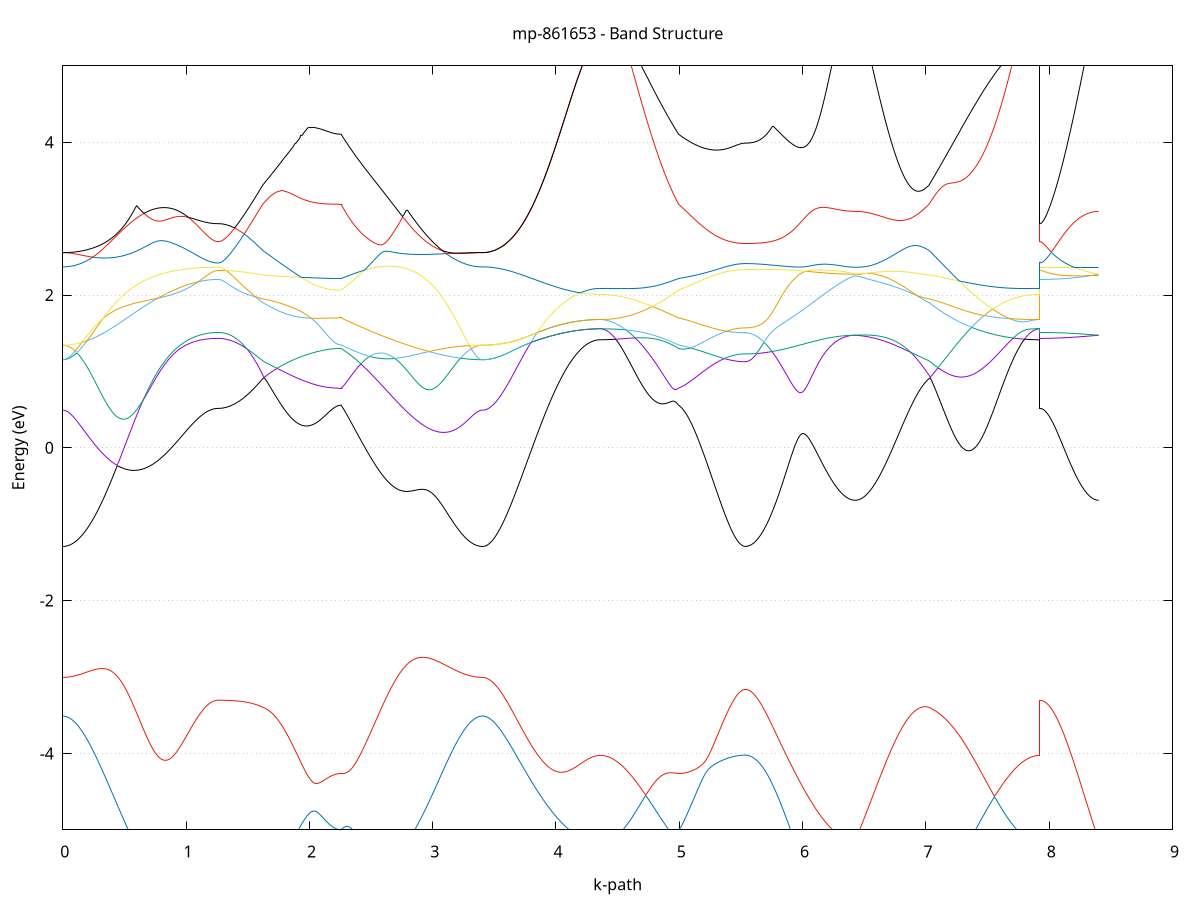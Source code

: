 set title 'mp-861653 - Band Structure'
set xlabel 'k-path'
set ylabel 'Energy (eV)'
set grid y
set yrange [-5:5]
set terminal png size 800,600
set output 'mp-861653_bands_gnuplot.png'
plot '-' using 1:2 with lines notitle, '-' using 1:2 with lines notitle, '-' using 1:2 with lines notitle, '-' using 1:2 with lines notitle, '-' using 1:2 with lines notitle, '-' using 1:2 with lines notitle, '-' using 1:2 with lines notitle, '-' using 1:2 with lines notitle, '-' using 1:2 with lines notitle, '-' using 1:2 with lines notitle, '-' using 1:2 with lines notitle, '-' using 1:2 with lines notitle, '-' using 1:2 with lines notitle, '-' using 1:2 with lines notitle, '-' using 1:2 with lines notitle, '-' using 1:2 with lines notitle
0.000000 -39.875963
0.010000 -39.875963
0.020000 -39.875863
0.030000 -39.875663
0.040000 -39.875463
0.050000 -39.875163
0.060000 -39.874763
0.070000 -39.874363
0.080000 -39.873863
0.090000 -39.873263
0.100000 -39.872563
0.110000 -39.871863
0.120000 -39.871163
0.130000 -39.870263
0.140000 -39.869363
0.150000 -39.868363
0.160000 -39.867363
0.170000 -39.866263
0.180000 -39.865163
0.190000 -39.863863
0.200000 -39.862663
0.209999 -39.861263
0.219999 -39.859863
0.229999 -39.858463
0.239999 -39.856963
0.249999 -39.855363
0.259999 -39.853763
0.269999 -39.852063
0.279999 -39.850263
0.289999 -39.848563
0.299999 -39.846663
0.309999 -39.844763
0.319999 -39.842863
0.329999 -39.840863
0.339999 -39.838863
0.349999 -39.836763
0.359999 -39.834663
0.369999 -39.832463
0.379999 -39.830263
0.389999 -39.828063
0.399999 -39.825763
0.409999 -39.823363
0.419999 -39.821063
0.429999 -39.818663
0.439999 -39.816263
0.449999 -39.813763
0.459999 -39.811263
0.469999 -39.808763
0.479999 -39.806263
0.489999 -39.803663
0.499999 -39.801063
0.509999 -39.798463
0.519999 -39.795863
0.529999 -39.793163
0.539999 -39.790563
0.549999 -39.787863
0.559999 -39.785163
0.569999 -39.782463
0.579999 -39.779763
0.589999 -39.776963
0.599999 -39.774263
0.609999 -39.771563
0.619999 -39.768763
0.629998 -39.766063
0.639998 -39.763263
0.649998 -39.760563
0.659998 -39.757863
0.669998 -39.755063
0.679998 -39.752363
0.689998 -39.749663
0.699998 -39.746963
0.709998 -39.744263
0.719998 -39.741563
0.729998 -39.738863
0.739998 -39.736263
0.749998 -39.733563
0.759998 -39.730963
0.769998 -39.728363
0.779998 -39.725863
0.789998 -39.723263
0.799998 -39.720763
0.809998 -39.718263
0.819998 -39.715763
0.829998 -39.713363
0.839998 -39.710963
0.849998 -39.708663
0.859998 -39.706263
0.869998 -39.703963
0.879998 -39.701763
0.889998 -39.699563
0.899998 -39.697363
0.909998 -39.695263
0.919998 -39.693163
0.929998 -39.691163
0.939998 -39.689163
0.949998 -39.687163
0.959998 -39.685263
0.969998 -39.683463
0.979998 -39.681663
0.989998 -39.679963
0.999998 -39.678263
1.009998 -39.676663
1.019998 -39.675063
1.029998 -39.673563
1.039998 -39.672063
1.049997 -39.670663
1.059997 -39.669363
1.069997 -39.668063
1.079997 -39.666763
1.089997 -39.665663
1.099997 -39.664563
1.109997 -39.663463
1.119997 -39.662563
1.129997 -39.661663
1.139997 -39.660763
1.149997 -39.660063
1.159997 -39.659263
1.169997 -39.658663
1.179997 -39.658063
1.189997 -39.657563
1.199997 -39.657163
1.209997 -39.656763
1.219997 -39.656463
1.229997 -39.656163
1.239997 -39.656063
1.249997 -39.655963
1.259997 -39.655863
1.259997 -39.655863
1.269782 -39.655963
1.279568 -39.655963
1.289353 -39.656063
1.299138 -39.656263
1.308923 -39.656463
1.318709 -39.656763
1.328494 -39.657063
1.338279 -39.657363
1.348064 -39.657763
1.357850 -39.658263
1.367635 -39.658763
1.377420 -39.659263
1.387206 -39.659863
1.396991 -39.660463
1.406776 -39.661163
1.416561 -39.661863
1.426347 -39.662563
1.436132 -39.663363
1.445917 -39.664263
1.455702 -39.665163
1.465488 -39.666063
1.475273 -39.667063
1.485058 -39.668063
1.494844 -39.669063
1.504629 -39.670163
1.514414 -39.671263
1.524199 -39.672463
1.533985 -39.673663
1.543770 -39.674863
1.553555 -39.676163
1.563340 -39.677463
1.573126 -39.678863
1.582911 -39.680263
1.592696 -39.681663
1.602481 -39.683063
1.612267 -39.684563
1.622052 -39.686063
1.622052 -39.686063
1.631973 -39.687163
1.641894 -39.688363
1.651815 -39.689463
1.661736 -39.690763
1.671657 -39.691963
1.681578 -39.693263
1.691499 -39.694563
1.701420 -39.695863
1.711341 -39.697163
1.721262 -39.698563
1.731182 -39.699963
1.741103 -39.701363
1.751024 -39.702763
1.760945 -39.704263
1.770866 -39.705663
1.780787 -39.707163
1.790708 -39.708663
1.800629 -39.710063
1.810550 -39.711563
1.820471 -39.713063
1.830392 -39.714563
1.840313 -39.716063
1.850234 -39.717463
1.860155 -39.718963
1.870076 -39.720463
1.879997 -39.721863
1.889918 -39.723363
1.899839 -39.724763
1.909760 -39.726163
1.919681 -39.727563
1.929601 -39.728963
1.939522 -39.730363
1.949443 -39.731663
1.959364 -39.732963
1.969285 -39.734263
1.979206 -39.735563
1.989127 -39.736763
1.999048 -39.737963
2.008969 -39.739163
2.018890 -39.740263
2.028811 -39.741363
2.038732 -39.742463
2.048653 -39.743463
2.058574 -39.744463
2.068495 -39.745363
2.078416 -39.746363
2.088337 -39.747163
2.098258 -39.747963
2.108179 -39.748763
2.118100 -39.749463
2.128021 -39.750163
2.137941 -39.750863
2.147862 -39.751463
2.157783 -39.751963
2.167704 -39.752463
2.177625 -39.752863
2.187546 -39.753263
2.197467 -39.753663
2.207388 -39.753963
2.217309 -39.754163
2.227230 -39.754363
2.237151 -39.754463
2.247072 -39.754563
2.256993 -39.754563
2.256993 -39.754563
2.266966 -39.753763
2.276940 -39.752863
2.286914 -39.752163
2.296887 -39.751463
2.306861 -39.750763
2.316834 -39.750163
2.326808 -39.749563
2.336782 -39.749063
2.346755 -39.748563
2.356729 -39.748163
2.366702 -39.747763
2.376676 -39.747463
2.386650 -39.747163
2.396623 -39.746963
2.406597 -39.746863
2.416570 -39.746763
2.426544 -39.746763
2.436518 -39.746763
2.446491 -39.746863
2.456465 -39.747063
2.466438 -39.747263
2.476412 -39.747563
2.486386 -39.747863
2.496359 -39.748263
2.506333 -39.748763
2.516306 -39.749263
2.526280 -39.749863
2.536254 -39.750563
2.546227 -39.751263
2.556201 -39.751963
2.566174 -39.752863
2.576148 -39.753763
2.586122 -39.754663
2.596095 -39.755663
2.606069 -39.756763
2.616042 -39.757863
2.626016 -39.758963
2.635990 -39.760263
2.645963 -39.761463
2.655937 -39.762863
2.665910 -39.764163
2.675884 -39.765663
2.685858 -39.767063
2.695831 -39.768663
2.705805 -39.770163
2.715778 -39.771763
2.725752 -39.773463
2.735726 -39.775163
2.745699 -39.776863
2.755673 -39.778663
2.765646 -39.780463
2.775620 -39.782263
2.785594 -39.784163
2.795567 -39.786063
2.805541 -39.787963
2.815514 -39.789863
2.825488 -39.791863
2.835462 -39.793863
2.845435 -39.795863
2.855409 -39.797863
2.865382 -39.799963
2.875356 -39.801963
2.885330 -39.804063
2.895303 -39.806163
2.905277 -39.808263
2.915250 -39.810363
2.925224 -39.812363
2.935198 -39.814463
2.945171 -39.816563
2.955145 -39.818663
2.965118 -39.820763
2.975092 -39.822763
2.985066 -39.824863
2.995039 -39.826863
3.005013 -39.828863
3.014986 -39.830863
3.024960 -39.832863
3.034934 -39.834863
3.044907 -39.836763
3.054881 -39.838663
3.064854 -39.840563
3.074828 -39.842463
3.084802 -39.844263
3.094775 -39.846063
3.104749 -39.847763
3.114722 -39.849463
3.124696 -39.851163
3.134670 -39.852763
3.144643 -39.854363
3.154617 -39.855963
3.164590 -39.857463
3.174564 -39.858863
3.184538 -39.860263
3.194511 -39.861563
3.204485 -39.862863
3.214458 -39.864163
3.224432 -39.865263
3.234406 -39.866463
3.244379 -39.867463
3.254353 -39.868463
3.264326 -39.869463
3.274300 -39.870363
3.284274 -39.871163
3.294247 -39.871963
3.304221 -39.872663
3.314194 -39.873263
3.324168 -39.873863
3.334142 -39.874363
3.344115 -39.874763
3.354089 -39.875163
3.364062 -39.875463
3.374036 -39.875663
3.384010 -39.875863
3.393983 -39.875963
3.403957 -39.875963
3.403957 -39.875963
3.413907 -39.875963
3.423857 -39.875963
3.433806 -39.875863
3.443756 -39.875763
3.453706 -39.875563
3.463656 -39.875463
3.473606 -39.875263
3.483556 -39.874963
3.493505 -39.874763
3.503455 -39.874463
3.513405 -39.874063
3.523355 -39.873763
3.533305 -39.873363
3.543255 -39.872963
3.553204 -39.872563
3.563154 -39.872063
3.573104 -39.871563
3.583054 -39.871063
3.593004 -39.870463
3.602954 -39.869863
3.612903 -39.869263
3.622853 -39.868663
3.632803 -39.868063
3.642753 -39.867363
3.652703 -39.866663
3.662653 -39.865963
3.672602 -39.865163
3.682552 -39.864463
3.692502 -39.863663
3.702452 -39.862863
3.712402 -39.862063
3.722352 -39.861163
3.732301 -39.860363
3.742251 -39.859463
3.752201 -39.858563
3.762151 -39.857763
3.772101 -39.856863
3.782051 -39.855863
3.792000 -39.854963
3.801950 -39.854063
3.811900 -39.853063
3.821850 -39.852163
3.831800 -39.851163
3.841750 -39.850263
3.851699 -39.849263
3.861649 -39.848263
3.871599 -39.847263
3.881549 -39.846363
3.891499 -39.845363
3.901449 -39.844363
3.911398 -39.843363
3.921348 -39.842463
3.931298 -39.841463
3.941248 -39.840463
3.951198 -39.839563
3.961148 -39.838563
3.971097 -39.837663
3.981047 -39.836763
3.990997 -39.835863
4.000947 -39.834863
4.010897 -39.833963
4.020847 -39.833163
4.030796 -39.832263
4.040746 -39.831363
4.050696 -39.830563
4.060646 -39.829763
4.070596 -39.828963
4.080546 -39.828163
4.090495 -39.827363
4.100445 -39.826663
4.110395 -39.825863
4.120345 -39.825163
4.130295 -39.824463
4.140245 -39.823863
4.150194 -39.823163
4.160144 -39.822563
4.170094 -39.822063
4.180044 -39.821463
4.189994 -39.820963
4.199944 -39.820463
4.209893 -39.819963
4.219843 -39.819463
4.229793 -39.819063
4.239743 -39.818663
4.249693 -39.818363
4.259643 -39.817963
4.269592 -39.817663
4.279542 -39.817463
4.289492 -39.817163
4.299442 -39.816963
4.309392 -39.816763
4.319342 -39.816663
4.329291 -39.816563
4.339241 -39.816463
4.349191 -39.816363
4.359141 -39.816363
4.359141 -39.816363
4.369062 -39.816363
4.378983 -39.816263
4.388904 -39.816163
4.398825 -39.815963
4.408746 -39.815763
4.418667 -39.815463
4.428588 -39.815163
4.438509 -39.814763
4.448429 -39.814363
4.458350 -39.813963
4.468271 -39.813463
4.478192 -39.812863
4.488113 -39.812263
4.498034 -39.811663
4.507955 -39.810963
4.517876 -39.810163
4.527797 -39.809463
4.537718 -39.808663
4.547639 -39.807763
4.557560 -39.806863
4.567481 -39.805963
4.577402 -39.804963
4.587323 -39.803963
4.597244 -39.802963
4.607165 -39.801863
4.617086 -39.800763
4.627007 -39.799663
4.636928 -39.798563
4.646848 -39.797363
4.656769 -39.796163
4.666690 -39.794963
4.676611 -39.793763
4.686532 -39.792463
4.696453 -39.791163
4.706374 -39.789863
4.716295 -39.788563
4.726216 -39.787263
4.736137 -39.785963
4.746058 -39.784663
4.755979 -39.783263
4.765900 -39.781963
4.775821 -39.780563
4.785742 -39.779263
4.795663 -39.777963
4.805584 -39.776563
4.815505 -39.775263
4.825426 -39.773963
4.835347 -39.772663
4.845267 -39.771363
4.855188 -39.770063
4.865109 -39.768763
4.875030 -39.767563
4.884951 -39.766263
4.894872 -39.765063
4.904793 -39.763863
4.914714 -39.762763
4.924635 -39.761563
4.934556 -39.760463
4.944477 -39.759463
4.954398 -39.758363
4.964319 -39.757363
4.974240 -39.756363
4.984161 -39.755463
4.994082 -39.754563
4.994082 -39.754563
5.003934 -39.754163
5.013787 -39.753763
5.023639 -39.753463
5.033491 -39.753063
5.043344 -39.752763
5.053196 -39.752463
5.063049 -39.752163
5.072901 -39.751863
5.082753 -39.751663
5.092606 -39.751363
5.102458 -39.751163
5.112311 -39.750963
5.122163 -39.750763
5.132015 -39.750563
5.141868 -39.750463
5.151720 -39.750263
5.161573 -39.750163
5.171425 -39.749963
5.181277 -39.749863
5.191130 -39.749763
5.200982 -39.749663
5.210835 -39.749563
5.220687 -39.749463
5.230539 -39.749463
5.240392 -39.749363
5.250244 -39.749263
5.260097 -39.749263
5.269949 -39.749163
5.279801 -39.749163
5.289654 -39.749163
5.299506 -39.749063
5.309359 -39.749063
5.319211 -39.749063
5.329063 -39.749063
5.338916 -39.749063
5.348768 -39.749063
5.358621 -39.749063
5.368473 -39.749063
5.378325 -39.749063
5.388178 -39.749063
5.398030 -39.749063
5.407883 -39.749063
5.417735 -39.749063
5.427587 -39.749063
5.437440 -39.749063
5.447292 -39.749063
5.457145 -39.749063
5.466997 -39.749063
5.476849 -39.749063
5.486702 -39.749063
5.496554 -39.749063
5.506406 -39.749063
5.516259 -39.749063
5.526111 -39.749063
5.535964 -39.749063
5.535964 -39.749063
5.545863 -39.749063
5.555763 -39.748963
5.565662 -39.748863
5.575562 -39.748663
5.585461 -39.748363
5.595361 -39.748063
5.605260 -39.747763
5.615159 -39.747263
5.625059 -39.746863
5.634958 -39.746363
5.644858 -39.745763
5.654757 -39.745163
5.664657 -39.744463
5.674556 -39.743663
5.684456 -39.742963
5.694355 -39.742063
5.704255 -39.741263
5.714154 -39.740263
5.724054 -39.739363
5.733953 -39.738363
5.743853 -39.737263
5.753752 -39.736163
5.763652 -39.735063
5.773551 -39.733863
5.783450 -39.732663
5.793350 -39.731363
5.803249 -39.730063
5.813149 -39.728763
5.823048 -39.727463
5.832948 -39.726063
5.842847 -39.724663
5.852747 -39.723163
5.862646 -39.721763
5.872546 -39.720263
5.882445 -39.718763
5.892345 -39.717163
5.902244 -39.715663
5.912144 -39.714063
5.922043 -39.712463
5.931943 -39.710963
5.941842 -39.709363
5.951742 -39.707663
5.961641 -39.706063
5.971540 -39.704463
5.981440 -39.702863
5.991339 -39.701163
6.001239 -39.699563
6.011138 -39.697963
6.021038 -39.696363
6.030937 -39.694763
6.040837 -39.693163
6.050736 -39.691563
6.060636 -39.689963
6.070535 -39.688363
6.080435 -39.686863
6.090334 -39.685363
6.100234 -39.683863
6.110133 -39.682363
6.120033 -39.680863
6.129932 -39.679463
6.139831 -39.678063
6.149731 -39.676663
6.159630 -39.675363
6.169530 -39.674063
6.179429 -39.672763
6.189329 -39.671463
6.199228 -39.670263
6.209128 -39.669163
6.219027 -39.668063
6.228927 -39.666963
6.238826 -39.665863
6.248726 -39.664863
6.258625 -39.663963
6.268525 -39.663063
6.278424 -39.662263
6.288324 -39.661463
6.298223 -39.660663
6.308122 -39.659963
6.318022 -39.659363
6.327921 -39.658763
6.337821 -39.658163
6.347720 -39.657763
6.357620 -39.657263
6.367519 -39.656963
6.377419 -39.656563
6.387318 -39.656363
6.397218 -39.656163
6.407117 -39.655963
6.417017 -39.655963
6.426916 -39.655863
6.426916 -39.655863
6.436905 -39.655863
6.446893 -39.655963
6.456882 -39.655963
6.466870 -39.656063
6.476859 -39.656163
6.486848 -39.656263
6.496836 -39.656363
6.506825 -39.656563
6.516813 -39.656763
6.526802 -39.656863
6.536790 -39.657163
6.546779 -39.657363
6.556768 -39.657563
6.566756 -39.657863
6.576745 -39.658163
6.586733 -39.658463
6.596722 -39.658763
6.606710 -39.659063
6.616699 -39.659463
6.626688 -39.659763
6.636676 -39.660163
6.646665 -39.660563
6.656653 -39.660963
6.666642 -39.661363
6.676631 -39.661863
6.686619 -39.662263
6.696608 -39.662763
6.706596 -39.663263
6.716585 -39.663763
6.726573 -39.664263
6.736562 -39.664763
6.746551 -39.665363
6.756539 -39.665863
6.766528 -39.666463
6.776516 -39.667063
6.786505 -39.667663
6.796493 -39.668263
6.806482 -39.668863
6.816471 -39.669563
6.826459 -39.670163
6.836448 -39.670863
6.846436 -39.671463
6.856425 -39.672163
6.866413 -39.672863
6.876402 -39.673663
6.886391 -39.674363
6.896379 -39.675063
6.906368 -39.675863
6.916356 -39.676663
6.926345 -39.677463
6.936334 -39.678263
6.946322 -39.679063
6.956311 -39.679863
6.966299 -39.680663
6.976288 -39.681563
6.986276 -39.682463
6.996265 -39.683363
7.006254 -39.684263
7.016242 -39.685163
7.026231 -39.686063
7.026231 -39.686063
7.036208 -39.687663
7.046185 -39.689263
7.056162 -39.690863
7.066139 -39.692563
7.076116 -39.694163
7.086094 -39.695863
7.096071 -39.697663
7.106048 -39.699363
7.116025 -39.701163
7.126002 -39.702963
7.135979 -39.704763
7.145956 -39.706663
7.155933 -39.708563
7.165911 -39.710363
7.175888 -39.712263
7.185865 -39.714163
7.195842 -39.716163
7.205819 -39.718063
7.215796 -39.719963
7.225773 -39.721963
7.235750 -39.723963
7.245728 -39.725863
7.255705 -39.727863
7.265682 -39.729863
7.275659 -39.731863
7.285636 -39.733863
7.295613 -39.735863
7.305590 -39.737863
7.315568 -39.739863
7.325545 -39.741863
7.335522 -39.743863
7.345499 -39.745863
7.355476 -39.747763
7.365453 -39.749763
7.375430 -39.751763
7.385407 -39.753663
7.395385 -39.755663
7.405362 -39.757563
7.415339 -39.759463
7.425316 -39.761463
7.435293 -39.763263
7.445270 -39.765163
7.455247 -39.767063
7.465225 -39.768863
7.475202 -39.770663
7.485179 -39.772463
7.495156 -39.774263
7.505133 -39.776063
7.515110 -39.777763
7.525087 -39.779463
7.535064 -39.781163
7.545042 -39.782763
7.555019 -39.784363
7.564996 -39.785963
7.574973 -39.787563
7.584950 -39.789063
7.594927 -39.790563
7.604904 -39.791963
7.614882 -39.793463
7.624859 -39.794763
7.634836 -39.796163
7.644813 -39.797463
7.654790 -39.798763
7.664767 -39.799963
7.674744 -39.801163
7.684721 -39.802363
7.694699 -39.803463
7.704676 -39.804563
7.714653 -39.805563
7.724630 -39.806563
7.734607 -39.807463
7.744584 -39.808363
7.754561 -39.809263
7.764539 -39.810063
7.774516 -39.810763
7.784493 -39.811463
7.794470 -39.812163
7.804447 -39.812763
7.814424 -39.813363
7.824401 -39.813863
7.834378 -39.814363
7.844356 -39.814763
7.854333 -39.815163
7.864310 -39.815463
7.874287 -39.815763
7.884264 -39.815963
7.894241 -39.816163
7.904218 -39.816263
7.914196 -39.816363
7.924173 -39.816363
7.924173 -39.655863
7.934122 -39.655863
7.944072 -39.655863
7.954022 -39.655863
7.963972 -39.655863
7.973922 -39.655863
7.983872 -39.655863
7.993821 -39.655863
8.003771 -39.655863
8.013721 -39.655863
8.023671 -39.655863
8.033621 -39.655863
8.043571 -39.655863
8.053520 -39.655863
8.063470 -39.655863
8.073420 -39.655863
8.083370 -39.655863
8.093320 -39.655863
8.103270 -39.655863
8.113219 -39.655863
8.123169 -39.655863
8.133119 -39.655863
8.143069 -39.655863
8.153019 -39.655863
8.162969 -39.655863
8.172918 -39.655863
8.182868 -39.655863
8.192818 -39.655863
8.202768 -39.655863
8.212718 -39.655863
8.222668 -39.655863
8.232617 -39.655863
8.242567 -39.655863
8.252517 -39.655863
8.262467 -39.655863
8.272417 -39.655863
8.282367 -39.655863
8.292316 -39.655863
8.302266 -39.655863
8.312216 -39.655863
8.322166 -39.655863
8.332116 -39.655863
8.342066 -39.655863
8.352015 -39.655863
8.361965 -39.655863
8.371915 -39.655863
8.381865 -39.655863
8.391815 -39.655863
8.401765 -39.655863
e
0.000000 -17.657063
0.010000 -17.657063
0.020000 -17.657063
0.030000 -17.657163
0.040000 -17.657163
0.050000 -17.657263
0.060000 -17.657463
0.070000 -17.657563
0.080000 -17.657763
0.090000 -17.657963
0.100000 -17.658163
0.110000 -17.658363
0.120000 -17.658663
0.130000 -17.658963
0.140000 -17.659263
0.150000 -17.659563
0.160000 -17.659963
0.170000 -17.660363
0.180000 -17.660763
0.190000 -17.661163
0.200000 -17.661563
0.209999 -17.662063
0.219999 -17.662563
0.229999 -17.663063
0.239999 -17.663663
0.249999 -17.664163
0.259999 -17.664763
0.269999 -17.665363
0.279999 -17.665963
0.289999 -17.666663
0.299999 -17.667263
0.309999 -17.667963
0.319999 -17.668663
0.329999 -17.669463
0.339999 -17.670163
0.349999 -17.670963
0.359999 -17.672263
0.369999 -17.693563
0.379999 -17.715063
0.389999 -17.736663
0.399999 -17.758363
0.409999 -17.780163
0.419999 -17.802063
0.429999 -17.823963
0.439999 -17.845863
0.449999 -17.867863
0.459999 -17.889763
0.469999 -17.911663
0.479999 -17.933563
0.489999 -17.955363
0.499999 -17.977063
0.509999 -17.998763
0.519999 -18.020263
0.529999 -18.041663
0.539999 -18.062963
0.549999 -18.084063
0.559999 -18.105063
0.569999 -18.125863
0.579999 -18.146463
0.589999 -18.166963
0.599999 -18.187163
0.609999 -18.207163
0.619999 -18.226963
0.629998 -18.246563
0.639998 -18.265863
0.649998 -18.284863
0.659998 -18.303763
0.669998 -18.322263
0.679998 -18.340563
0.689998 -18.358563
0.699998 -18.376363
0.709998 -18.393763
0.719998 -18.410963
0.729998 -18.427763
0.739998 -18.444363
0.749998 -18.460663
0.759998 -18.476563
0.769998 -18.492263
0.779998 -18.507563
0.789998 -18.522563
0.799998 -18.537263
0.809998 -18.551663
0.819998 -18.565663
0.829998 -18.579463
0.839998 -18.592863
0.849998 -18.605963
0.859998 -18.618663
0.869998 -18.631063
0.879998 -18.643163
0.889998 -18.654963
0.899998 -18.666363
0.909998 -18.677463
0.919998 -18.688263
0.929998 -18.698763
0.939998 -18.708863
0.949998 -18.718663
0.959998 -18.728163
0.969998 -18.737263
0.979998 -18.746163
0.989998 -18.754563
0.999998 -18.762763
1.009998 -18.770663
1.019998 -18.778163
1.029998 -18.785363
1.039998 -18.792263
1.049997 -18.798863
1.059997 -18.805163
1.069997 -18.811063
1.079997 -18.816663
1.089997 -18.822063
1.099997 -18.827063
1.109997 -18.831763
1.119997 -18.836163
1.129997 -18.840163
1.139997 -18.843963
1.149997 -18.847463
1.159997 -18.850663
1.169997 -18.853463
1.179997 -18.856063
1.189997 -18.858263
1.199997 -18.860263
1.209997 -18.861863
1.219997 -18.863263
1.229997 -18.864263
1.239997 -18.865063
1.249997 -18.865463
1.259997 -18.865663
1.259997 -18.865663
1.269782 -18.865463
1.279568 -18.864863
1.289353 -18.863963
1.299138 -18.862663
1.308923 -18.861063
1.318709 -18.858963
1.328494 -18.856563
1.338279 -18.853863
1.348064 -18.850663
1.357850 -18.847263
1.367635 -18.843363
1.377420 -18.839163
1.387206 -18.834563
1.396991 -18.829663
1.406776 -18.824363
1.416561 -18.818663
1.426347 -18.812763
1.436132 -18.806363
1.445917 -18.799663
1.455702 -18.792663
1.465488 -18.785263
1.475273 -18.777563
1.485058 -18.769463
1.494844 -18.761063
1.504629 -18.752263
1.514414 -18.743263
1.524199 -18.733863
1.533985 -18.724163
1.543770 -18.714163
1.553555 -18.703763
1.563340 -18.693063
1.573126 -18.682163
1.582911 -18.670863
1.592696 -18.659263
1.602481 -18.647463
1.612267 -18.635263
1.622052 -18.622863
1.622052 -18.622863
1.631973 -18.614163
1.641894 -18.606163
1.651815 -18.599063
1.661736 -18.592763
1.671657 -18.587463
1.681578 -18.583163
1.691499 -18.579763
1.701420 -18.577263
1.711341 -18.575763
1.721262 -18.574963
1.731182 -18.574963
1.741103 -18.575563
1.751024 -18.576763
1.760945 -18.578563
1.770866 -18.580763
1.780787 -18.583363
1.790708 -18.586263
1.800629 -18.589463
1.810550 -18.592963
1.820471 -18.596563
1.830392 -18.600463
1.840313 -18.604463
1.850234 -18.608563
1.860155 -18.612763
1.870076 -18.617063
1.879997 -18.621363
1.889918 -18.625763
1.899839 -18.630163
1.909760 -18.634563
1.919681 -18.638963
1.929601 -18.643363
1.939522 -18.647663
1.949443 -18.651963
1.959364 -18.656263
1.969285 -18.660463
1.979206 -18.664563
1.989127 -18.668563
1.999048 -18.672563
2.008969 -18.676363
2.018890 -18.680163
2.028811 -18.683763
2.038732 -18.687263
2.048653 -18.690663
2.058574 -18.693963
2.068495 -18.697163
2.078416 -18.700163
2.088337 -18.703063
2.098258 -18.705763
2.108179 -18.708363
2.118100 -18.710763
2.128021 -18.713063
2.137941 -18.715163
2.147862 -18.717163
2.157783 -18.718963
2.167704 -18.720563
2.177625 -18.722063
2.187546 -18.723363
2.197467 -18.724463
2.207388 -18.725463
2.217309 -18.726263
2.227230 -18.726863
2.237151 -18.727263
2.247072 -18.727563
2.256993 -18.727663
2.256993 -18.727663
2.266966 -18.746563
2.276940 -18.764863
2.286914 -18.782463
2.296887 -18.799263
2.306861 -18.815463
2.316834 -18.830963
2.326808 -18.845663
2.336782 -18.859563
2.346755 -18.872863
2.356729 -18.885263
2.366702 -18.896863
2.376676 -18.907763
2.386650 -18.917863
2.396623 -18.927063
2.406597 -18.935563
2.416570 -18.943163
2.426544 -18.949963
2.436518 -18.955963
2.446491 -18.961063
2.456465 -18.965363
2.466438 -18.968763
2.476412 -18.971363
2.486386 -18.973063
2.496359 -18.973963
2.506333 -18.973963
2.516306 -18.973163
2.526280 -18.971463
2.536254 -18.968963
2.546227 -18.965463
2.556201 -18.961263
2.566174 -18.956163
2.576148 -18.950163
2.586122 -18.943363
2.596095 -18.935663
2.606069 -18.927163
2.616042 -18.917863
2.626016 -18.907763
2.635990 -18.896763
2.645963 -18.884963
2.655937 -18.872363
2.665910 -18.858963
2.675884 -18.844763
2.685858 -18.829763
2.695831 -18.814063
2.705805 -18.797563
2.715778 -18.780263
2.725752 -18.762363
2.735726 -18.743563
2.745699 -18.724163
2.755673 -18.704063
2.765646 -18.683263
2.775620 -18.661763
2.785594 -18.639663
2.795567 -18.616963
2.805541 -18.593563
2.815514 -18.569563
2.825488 -18.545063
2.835462 -18.519963
2.845435 -18.494363
2.855409 -18.468163
2.865382 -18.441563
2.875356 -18.414463
2.885330 -18.386863
2.895303 -18.358863
2.905277 -18.330463
2.915250 -18.301763
2.925224 -18.272663
2.935198 -18.243263
2.945171 -18.213563
2.955145 -18.183663
2.965118 -18.153563
2.975092 -18.123163
2.985066 -18.092663
2.995039 -18.062063
3.005013 -18.031363
3.014986 -18.000663
3.024960 -17.969863
3.034934 -17.939163
3.044907 -17.908463
3.054881 -17.877963
3.064854 -17.847463
3.074828 -17.817263
3.084802 -17.787263
3.094775 -17.757563
3.104749 -17.728063
3.114722 -17.699063
3.124696 -17.670363
3.134670 -17.668963
3.144643 -17.667863
3.154617 -17.666863
3.164590 -17.665863
3.174564 -17.664963
3.184538 -17.664163
3.194511 -17.663463
3.204485 -17.662663
3.214458 -17.662063
3.224432 -17.661463
3.234406 -17.660863
3.244379 -17.660363
3.254353 -17.659963
3.264326 -17.659563
3.274300 -17.659163
3.284274 -17.658763
3.294247 -17.658463
3.304221 -17.658263
3.314194 -17.657963
3.324168 -17.657763
3.334142 -17.657563
3.344115 -17.657463
3.354089 -17.657263
3.364062 -17.657163
3.374036 -17.657163
3.384010 -17.657063
3.393983 -17.657063
3.403957 -17.657063
3.403957 -17.657063
3.413907 -17.657463
3.423857 -17.658663
3.433806 -17.660663
3.443756 -17.663563
3.453706 -17.667163
3.463656 -17.671663
3.473606 -17.676863
3.483556 -17.682963
3.493505 -17.689663
3.503455 -17.697263
3.513405 -17.705563
3.523355 -17.714563
3.533305 -17.724263
3.543255 -17.734663
3.553204 -17.745663
3.563154 -17.757363
3.573104 -17.769763
3.583054 -17.782663
3.593004 -17.796263
3.602954 -17.810363
3.612903 -17.824963
3.622853 -17.840163
3.632803 -17.855763
3.642753 -17.871863
3.652703 -17.888363
3.662653 -17.905363
3.672602 -17.922663
3.682552 -17.940363
3.692502 -17.958463
3.702452 -17.976763
3.712402 -17.995463
3.722352 -18.014363
3.732301 -18.033463
3.742251 -18.052763
3.752201 -18.072263
3.762151 -18.091963
3.772101 -18.111763
3.782051 -18.131763
3.792000 -18.151763
3.801950 -18.171763
3.811900 -18.191963
3.821850 -18.212063
3.831800 -18.232163
3.841750 -18.252263
3.851699 -18.272363
3.861649 -18.292363
3.871599 -18.312263
3.881549 -18.332063
3.891499 -18.351663
3.901449 -18.371263
3.911398 -18.390563
3.921348 -18.409763
3.931298 -18.428763
3.941248 -18.447563
3.951198 -18.466063
3.961148 -18.484363
3.971097 -18.502363
3.981047 -18.520163
3.990997 -18.537563
4.000947 -18.554763
4.010897 -18.571563
4.020847 -18.588063
4.030796 -18.604163
4.040746 -18.619963
4.050696 -18.635463
4.060646 -18.650463
4.070596 -18.665163
4.080546 -18.679363
4.090495 -18.693163
4.100445 -18.706563
4.110395 -18.719563
4.120345 -18.732163
4.130295 -18.744263
4.140245 -18.755863
4.150194 -18.767063
4.160144 -18.777763
4.170094 -18.787963
4.180044 -18.797763
4.189994 -18.806963
4.199944 -18.815663
4.209893 -18.823963
4.219843 -18.831663
4.229793 -18.838963
4.239743 -18.845663
4.249693 -18.851863
4.259643 -18.857463
4.269592 -18.862563
4.279542 -18.867163
4.289492 -18.871263
4.299442 -18.874763
4.309392 -18.877763
4.319342 -18.880263
4.329291 -18.882163
4.339241 -18.883463
4.349191 -18.884263
4.359141 -18.884563
4.359141 -18.884563
4.369062 -18.884463
4.378983 -18.883963
4.388904 -18.883263
4.398825 -18.882163
4.408746 -18.880763
4.418667 -18.879163
4.428588 -18.877163
4.438509 -18.874963
4.448429 -18.872363
4.458350 -18.869463
4.468271 -18.866363
4.478192 -18.862963
4.488113 -18.859163
4.498034 -18.855163
4.507955 -18.850863
4.517876 -18.846263
4.527797 -18.841363
4.537718 -18.836163
4.547639 -18.830763
4.557560 -18.825063
4.567481 -18.819063
4.577402 -18.812763
4.587323 -18.806263
4.597244 -18.799463
4.607165 -18.792363
4.617086 -18.785063
4.627007 -18.777463
4.636928 -18.769663
4.646848 -18.761563
4.656769 -18.753263
4.666690 -18.744763
4.676611 -18.735963
4.686532 -18.726963
4.696453 -18.717663
4.706374 -18.708263
4.716295 -18.698563
4.726216 -18.688663
4.736137 -18.678663
4.746058 -18.668363
4.755979 -18.657863
4.765900 -18.647263
4.775821 -18.636363
4.785742 -18.625363
4.795663 -18.614163
4.805584 -18.602863
4.815505 -18.591263
4.825426 -18.579663
4.835347 -18.567863
4.845267 -18.555863
4.855188 -18.543763
4.865109 -18.531563
4.875030 -18.519263
4.884951 -18.506863
4.894872 -18.507063
4.904793 -18.531463
4.914714 -18.555363
4.924635 -18.578863
4.934556 -18.601763
4.944477 -18.624163
4.954398 -18.646063
4.964319 -18.667363
4.974240 -18.688063
4.984161 -18.708163
4.994082 -18.727663
4.994082 -18.727663
5.003934 -18.736763
5.013787 -18.746163
5.023639 -18.755663
5.033491 -18.765463
5.043344 -18.775263
5.053196 -18.785163
5.063049 -18.795163
5.072901 -18.805163
5.082753 -18.815163
5.092606 -18.825163
5.102458 -18.835063
5.112311 -18.844963
5.122163 -18.854663
5.132015 -18.864363
5.141868 -18.873963
5.151720 -18.883363
5.161573 -18.892663
5.171425 -18.901863
5.181277 -18.910863
5.191130 -18.919663
5.200982 -18.928363
5.210835 -18.936763
5.220687 -18.945063
5.230539 -18.953163
5.240392 -18.961063
5.250244 -18.968663
5.260097 -18.976163
5.269949 -18.983363
5.279801 -18.990363
5.289654 -18.997163
5.299506 -19.003763
5.309359 -19.010063
5.319211 -19.016063
5.329063 -19.021963
5.338916 -19.027463
5.348768 -19.032763
5.358621 -19.037863
5.368473 -19.042663
5.378325 -19.047163
5.388178 -19.051463
5.398030 -19.055463
5.407883 -19.059263
5.417735 -19.062763
5.427587 -19.065963
5.437440 -19.068863
5.447292 -19.071463
5.457145 -19.073863
5.466997 -19.075963
5.476849 -19.077763
5.486702 -19.079363
5.496554 -19.080663
5.506406 -19.081563
5.516259 -19.082263
5.526111 -19.082763
5.535964 -19.082863
5.535964 -19.082863
5.545863 -19.082763
5.555763 -19.082363
5.565662 -19.081863
5.575562 -19.081063
5.585461 -19.079963
5.595361 -19.078663
5.605260 -19.077163
5.615159 -19.075463
5.625059 -19.073563
5.634958 -19.071363
5.644858 -19.068963
5.654757 -19.066363
5.664657 -19.063563
5.674556 -19.060463
5.684456 -19.057163
5.694355 -19.053763
5.704255 -19.050063
5.714154 -19.046163
5.724054 -19.042063
5.733953 -19.037863
5.743853 -19.033363
5.753752 -19.028663
5.763652 -19.023863
5.773551 -19.018863
5.783450 -19.013663
5.793350 -19.008263
5.803249 -19.002763
5.813149 -18.997063
5.823048 -18.991163
5.832948 -18.985163
5.842847 -18.979063
5.852747 -18.972763
5.862646 -18.966363
5.872546 -18.959763
5.882445 -18.953163
5.892345 -18.946363
5.902244 -18.939463
5.912144 -18.932463
5.922043 -18.925463
5.931943 -18.918263
5.941842 -18.911063
5.951742 -18.903763
5.961641 -18.896463
5.971540 -18.889063
5.981440 -18.881563
5.991339 -18.874063
6.001239 -18.866563
6.011138 -18.859063
6.021038 -18.851563
6.030937 -18.843963
6.040837 -18.836463
6.050736 -18.828963
6.060636 -18.821463
6.070535 -18.814063
6.080435 -18.806663
6.090334 -18.799363
6.100234 -18.792063
6.110133 -18.784863
6.120033 -18.777763
6.129932 -18.770763
6.139831 -18.763863
6.149731 -18.757063
6.159630 -18.750463
6.169530 -18.743863
6.179429 -18.737563
6.189329 -18.731363
6.199228 -18.725263
6.209128 -18.719363
6.219027 -18.713663
6.228927 -18.708163
6.238826 -18.702863
6.248726 -18.697863
6.258625 -18.692963
6.268525 -18.688363
6.278424 -18.683963
6.288324 -18.679763
6.298223 -18.675863
6.308122 -18.672263
6.318022 -18.668863
6.327921 -18.665763
6.337821 -18.662963
6.347720 -18.660363
6.357620 -18.658163
6.367519 -18.656163
6.377419 -18.654463
6.387318 -18.653163
6.397218 -18.652063
6.407117 -18.651263
6.417017 -18.650863
6.426916 -18.650663
6.426916 -18.650663
6.436905 -18.656463
6.446893 -18.662163
6.456882 -18.667563
6.466870 -18.672963
6.476859 -18.678063
6.486848 -18.683063
6.496836 -18.687963
6.506825 -18.692563
6.516813 -18.697063
6.526802 -18.701363
6.536790 -18.705463
6.546779 -18.709363
6.556768 -18.713063
6.566756 -18.716563
6.576745 -18.719863
6.586733 -18.722963
6.596722 -18.725863
6.606710 -18.728563
6.616699 -18.730963
6.626688 -18.733263
6.636676 -18.735263
6.646665 -18.737063
6.656653 -18.738663
6.666642 -18.739963
6.676631 -18.741063
6.686619 -18.741963
6.696608 -18.742563
6.706596 -18.742963
6.716585 -18.743163
6.726573 -18.743063
6.736562 -18.742663
6.746551 -18.742063
6.756539 -18.741263
6.766528 -18.740163
6.776516 -18.738863
6.786505 -18.737263
6.796493 -18.735463
6.806482 -18.733363
6.816471 -18.730963
6.826459 -18.728363
6.836448 -18.725463
6.846436 -18.722363
6.856425 -18.719063
6.866413 -18.715363
6.876402 -18.711463
6.886391 -18.707363
6.896379 -18.702963
6.906368 -18.698263
6.916356 -18.693363
6.926345 -18.688263
6.936334 -18.682763
6.946322 -18.677163
6.956311 -18.671263
6.966299 -18.665063
6.976288 -18.658663
6.986276 -18.651963
6.996265 -18.645063
7.006254 -18.637863
7.016242 -18.630463
7.026231 -18.622863
7.026231 -18.622863
7.036208 -18.609863
7.046185 -18.596663
7.056162 -18.583063
7.066139 -18.569263
7.076116 -18.555263
7.086094 -18.540863
7.096071 -18.526263
7.106048 -18.511463
7.116025 -18.496363
7.126002 -18.481063
7.135979 -18.465463
7.145956 -18.449763
7.155933 -18.433763
7.165911 -18.417563
7.175888 -18.401163
7.185865 -18.384563
7.195842 -18.367763
7.205819 -18.350863
7.215796 -18.333763
7.225773 -18.316463
7.235750 -18.299063
7.245728 -18.290363
7.255705 -18.304463
7.265682 -18.318463
7.275659 -18.332563
7.285636 -18.346563
7.295613 -18.360463
7.305590 -18.374463
7.315568 -18.388263
7.325545 -18.402063
7.335522 -18.415763
7.345499 -18.429463
7.355476 -18.442963
7.365453 -18.456463
7.375430 -18.469763
7.385407 -18.483063
7.395385 -18.496163
7.405362 -18.509163
7.415339 -18.522063
7.425316 -18.534763
7.435293 -18.547363
7.445270 -18.559763
7.455247 -18.572063
7.465225 -18.584163
7.475202 -18.596063
7.485179 -18.607863
7.495156 -18.619463
7.505133 -18.630863
7.515110 -18.642063
7.525087 -18.653063
7.535064 -18.663863
7.545042 -18.674463
7.555019 -18.684763
7.564996 -18.694963
7.574973 -18.704863
7.584950 -18.714563
7.594927 -18.724063
7.604904 -18.733263
7.614882 -18.742263
7.624859 -18.751063
7.634836 -18.759563
7.644813 -18.767763
7.654790 -18.775763
7.664767 -18.783463
7.674744 -18.790963
7.684721 -18.798163
7.694699 -18.805063
7.704676 -18.811763
7.714653 -18.818063
7.724630 -18.824163
7.734607 -18.829963
7.744584 -18.835563
7.754561 -18.840763
7.764539 -18.845763
7.774516 -18.850363
7.784493 -18.854763
7.794470 -18.858863
7.804447 -18.862663
7.814424 -18.866163
7.824401 -18.869363
7.834378 -18.872263
7.844356 -18.874863
7.854333 -18.877063
7.864310 -18.879063
7.874287 -18.880763
7.884264 -18.882163
7.894241 -18.883163
7.904218 -18.883963
7.914196 -18.884463
7.924173 -18.884563
7.924173 -18.865663
7.934122 -18.865563
7.944072 -18.865163
7.954022 -18.864663
7.963972 -18.863863
7.973922 -18.862863
7.983872 -18.861663
7.993821 -18.860263
8.003771 -18.858563
8.013721 -18.856763
8.023671 -18.854663
8.033621 -18.852363
8.043571 -18.849863
8.053520 -18.847163
8.063470 -18.844263
8.073420 -18.841163
8.083370 -18.837863
8.093320 -18.834263
8.103270 -18.830563
8.113219 -18.826663
8.123169 -18.822563
8.133119 -18.818363
8.143069 -18.813863
8.153019 -18.809263
8.162969 -18.804463
8.172918 -18.799463
8.182868 -18.794363
8.192818 -18.789063
8.202768 -18.783563
8.212718 -18.777963
8.222668 -18.772263
8.232617 -18.766363
8.242567 -18.760363
8.252517 -18.754163
8.262467 -18.747863
8.272417 -18.741463
8.282367 -18.734963
8.292316 -18.728363
8.302266 -18.721663
8.312216 -18.714863
8.322166 -18.707963
8.332116 -18.701063
8.342066 -18.693963
8.352015 -18.686863
8.361965 -18.679763
8.371915 -18.672563
8.381865 -18.665263
8.391815 -18.657963
8.401765 -18.650663
e
0.000000 -17.208163
0.010000 -17.208563
0.020000 -17.209863
0.030000 -17.212063
0.040000 -17.215063
0.050000 -17.218963
0.060000 -17.223663
0.070000 -17.229263
0.080000 -17.235663
0.090000 -17.242963
0.100000 -17.250963
0.110000 -17.259763
0.120000 -17.269363
0.130000 -17.279663
0.140000 -17.290763
0.150000 -17.302563
0.160000 -17.314963
0.170000 -17.328163
0.180000 -17.341863
0.190000 -17.356363
0.200000 -17.371363
0.209999 -17.386863
0.219999 -17.403063
0.229999 -17.419663
0.239999 -17.436863
0.249999 -17.454463
0.259999 -17.472563
0.269999 -17.491063
0.279999 -17.509963
0.289999 -17.529163
0.299999 -17.548763
0.309999 -17.568663
0.319999 -17.588963
0.329999 -17.609463
0.339999 -17.630163
0.349999 -17.651063
0.359999 -17.671763
0.369999 -17.672563
0.379999 -17.673463
0.389999 -17.674263
0.399999 -17.675163
0.409999 -17.676063
0.419999 -17.676963
0.429999 -17.677863
0.439999 -17.678863
0.449999 -17.679863
0.459999 -17.680763
0.469999 -17.681863
0.479999 -17.682863
0.489999 -17.683863
0.499999 -17.684963
0.509999 -17.685963
0.519999 -17.688363
0.529999 -17.703363
0.539999 -17.718363
0.549999 -17.733463
0.559999 -17.748463
0.569999 -17.763563
0.579999 -17.778663
0.589999 -17.793763
0.599999 -17.808863
0.609999 -17.823863
0.619999 -17.838863
0.629998 -17.853863
0.639998 -17.868763
0.649998 -17.883663
0.659998 -17.898463
0.669998 -17.913163
0.679998 -17.927763
0.689998 -17.942363
0.699998 -17.956763
0.709998 -17.971063
0.719998 -17.985263
0.729998 -17.999363
0.739998 -18.013363
0.749998 -18.027163
0.759998 -18.040763
0.769998 -18.054363
0.779998 -18.067663
0.789998 -18.080863
0.799998 -18.093863
0.809998 -18.106663
0.819998 -18.119263
0.829998 -18.131763
0.839998 -18.143963
0.849998 -18.155963
0.859998 -18.167763
0.869998 -18.179363
0.879998 -18.190763
0.889998 -18.201863
0.899998 -18.212763
0.909998 -18.223463
0.919998 -18.233863
0.929998 -18.244063
0.939998 -18.253963
0.949998 -18.263663
0.959998 -18.273063
0.969998 -18.282163
0.979998 -18.291063
0.989998 -18.299563
0.999998 -18.307863
1.009998 -18.315963
1.019998 -18.323663
1.029998 -18.331063
1.039998 -18.338263
1.049997 -18.345063
1.059997 -18.351663
1.069997 -18.357863
1.079997 -18.363863
1.089997 -18.369463
1.099997 -18.374863
1.109997 -18.379863
1.119997 -18.384563
1.129997 -18.388963
1.139997 -18.392963
1.149997 -18.396763
1.159997 -18.400163
1.169997 -18.403263
1.179997 -18.406063
1.189997 -18.408563
1.199997 -18.410663
1.209997 -18.412463
1.219997 -18.413963
1.229997 -18.415063
1.239997 -18.415963
1.249997 -18.416463
1.259997 -18.416563
1.259997 -18.416563
1.269782 -18.416563
1.279568 -18.416263
1.289353 -18.415963
1.299138 -18.415463
1.308923 -18.414863
1.318709 -18.414063
1.328494 -18.413163
1.338279 -18.412063
1.348064 -18.410863
1.357850 -18.409463
1.367635 -18.407963
1.377420 -18.406363
1.387206 -18.404563
1.396991 -18.402563
1.406776 -18.400463
1.416561 -18.398163
1.426347 -18.395763
1.436132 -18.393163
1.445917 -18.390463
1.455702 -18.387463
1.465488 -18.384363
1.475273 -18.381163
1.485058 -18.377663
1.494844 -18.374063
1.504629 -18.370263
1.514414 -18.366263
1.524199 -18.362163
1.533985 -18.357763
1.543770 -18.353263
1.553555 -18.348463
1.563340 -18.343563
1.573126 -18.338463
1.582911 -18.333063
1.592696 -18.327563
1.602481 -18.321763
1.612267 -18.315863
1.622052 -18.309663
1.622052 -18.309663
1.631973 -18.304663
1.641894 -18.298363
1.651815 -18.290863
1.661736 -18.281963
1.671657 -18.271663
1.681578 -18.259963
1.691499 -18.246863
1.701420 -18.232363
1.711341 -18.216663
1.721262 -18.199863
1.731182 -18.181863
1.741103 -18.162863
1.751024 -18.142963
1.760945 -18.122263
1.770866 -18.123063
1.780787 -18.131463
1.790708 -18.139763
1.800629 -18.147963
1.810550 -18.156063
1.820471 -18.164163
1.830392 -18.172163
1.840313 -18.179963
1.850234 -18.187763
1.860155 -18.195463
1.870076 -18.203063
1.879997 -18.210463
1.889918 -18.217863
1.899839 -18.225063
1.909760 -18.232163
1.919681 -18.239063
1.929601 -18.245863
1.939522 -18.252563
1.949443 -18.259063
1.959364 -18.265363
1.969285 -18.271563
1.979206 -18.277563
1.989127 -18.283363
1.999048 -18.289063
2.008969 -18.294563
2.018890 -18.299863
2.028811 -18.304963
2.038732 -18.309863
2.048653 -18.314663
2.058574 -18.319163
2.068495 -18.323563
2.078416 -18.327663
2.088337 -18.331563
2.098258 -18.335263
2.108179 -18.338763
2.118100 -18.342063
2.128021 -18.345163
2.137941 -18.347963
2.147862 -18.350663
2.157783 -18.353063
2.167704 -18.355263
2.177625 -18.357163
2.187546 -18.358963
2.197467 -18.360463
2.207388 -18.361663
2.217309 -18.362763
2.227230 -18.363563
2.237151 -18.364163
2.247072 -18.364463
2.256993 -18.364563
2.256993 -18.364563
2.266966 -18.351263
2.276940 -18.337963
2.286914 -18.324663
2.296887 -18.311263
2.306861 -18.297963
2.316834 -18.284663
2.326808 -18.271363
2.336782 -18.258063
2.346755 -18.244863
2.356729 -18.231663
2.366702 -18.218463
2.376676 -18.205363
2.386650 -18.192363
2.396623 -18.179363
2.406597 -18.166463
2.416570 -18.153663
2.426544 -18.140963
2.436518 -18.128363
2.446491 -18.115863
2.456465 -18.103463
2.466438 -18.091163
2.476412 -18.078963
2.486386 -18.066963
2.496359 -18.055063
2.506333 -18.043263
2.516306 -18.031663
2.526280 -18.020263
2.536254 -18.008963
2.546227 -17.997763
2.556201 -17.986863
2.566174 -17.976063
2.576148 -17.965363
2.586122 -17.954963
2.596095 -17.944663
2.606069 -17.934563
2.616042 -17.924663
2.626016 -17.914963
2.635990 -17.905463
2.645963 -17.896163
2.655937 -17.886963
2.665910 -17.878063
2.675884 -17.869363
2.685858 -17.860863
2.695831 -17.852563
2.705805 -17.844463
2.715778 -17.836563
2.725752 -17.828863
2.735726 -17.821363
2.745699 -17.814063
2.755673 -17.807063
2.765646 -17.800163
2.775620 -17.793563
2.785594 -17.787063
2.795567 -17.780863
2.805541 -17.774763
2.815514 -17.768963
2.825488 -17.763263
2.835462 -17.757863
2.845435 -17.752563
2.855409 -17.747463
2.865382 -17.742563
2.875356 -17.737863
2.885330 -17.733363
2.895303 -17.729063
2.905277 -17.724863
2.915250 -17.720863
2.925224 -17.717063
2.935198 -17.713463
2.945171 -17.709963
2.955145 -17.706663
2.965118 -17.703463
2.975092 -17.700463
2.985066 -17.697563
2.995039 -17.694763
3.005013 -17.692163
3.014986 -17.689763
3.024960 -17.687363
3.034934 -17.685163
3.044907 -17.683063
3.054881 -17.681063
3.064854 -17.679263
3.074828 -17.677463
3.084802 -17.675863
3.094775 -17.674263
3.104749 -17.672863
3.114722 -17.671463
3.124696 -17.670163
3.134670 -17.642163
3.144643 -17.614463
3.154617 -17.587263
3.164590 -17.560663
3.174564 -17.534663
3.184538 -17.509463
3.194511 -17.484863
3.204485 -17.461063
3.214458 -17.438163
3.224432 -17.415963
3.234406 -17.394763
3.244379 -17.374563
3.254353 -17.355263
3.264326 -17.337063
3.274300 -17.319863
3.284274 -17.303863
3.294247 -17.288963
3.304221 -17.275163
3.314194 -17.262663
3.324168 -17.251363
3.334142 -17.241363
3.344115 -17.232563
3.354089 -17.225163
3.364062 -17.219063
3.374036 -17.214263
3.384010 -17.210863
3.393983 -17.208863
3.403957 -17.208163
3.403957 -17.208163
3.413907 -17.208163
3.423857 -17.208363
3.433806 -17.208563
3.443756 -17.208963
3.453706 -17.209363
3.463656 -17.209863
3.473606 -17.210563
3.483556 -17.211263
3.493505 -17.212063
3.503455 -17.212963
3.513405 -17.213963
3.523355 -17.215063
3.533305 -17.216263
3.543255 -17.217563
3.553204 -17.218963
3.563154 -17.220363
3.573104 -17.221963
3.583054 -17.223563
3.593004 -17.225263
3.602954 -17.227063
3.612903 -17.228863
3.622853 -17.230763
3.632803 -17.232763
3.642753 -17.234863
3.652703 -17.236963
3.662653 -17.239163
3.672602 -17.241463
3.682552 -17.243763
3.692502 -17.246163
3.702452 -17.248663
3.712402 -17.251063
3.722352 -17.253663
3.732301 -17.256263
3.742251 -17.258863
3.752201 -17.261563
3.762151 -17.264263
3.772101 -17.266963
3.782051 -17.269763
3.792000 -17.272563
3.801950 -17.275363
3.811900 -17.278263
3.821850 -17.281063
3.831800 -17.283963
3.841750 -17.286863
3.851699 -17.289763
3.861649 -17.292663
3.871599 -17.295663
3.881549 -17.298563
3.891499 -17.301463
3.901449 -17.304363
3.911398 -17.307263
3.921348 -17.310163
3.931298 -17.313063
3.941248 -17.315863
3.951198 -17.318763
3.961148 -17.321563
3.971097 -17.324363
3.981047 -17.327063
3.990997 -17.329763
4.000947 -17.332463
4.010897 -17.335163
4.020847 -17.337763
4.030796 -17.340263
4.040746 -17.342863
4.050696 -17.345263
4.060646 -17.347663
4.070596 -17.350063
4.080546 -17.352363
4.090495 -17.354663
4.100445 -17.356863
4.110395 -17.358963
4.120345 -17.360963
4.130295 -17.362963
4.140245 -17.364963
4.150194 -17.366763
4.160144 -17.368563
4.170094 -17.370263
4.180044 -17.371863
4.189994 -17.373463
4.199944 -17.374863
4.209893 -17.376263
4.219843 -17.377563
4.229793 -17.378763
4.239743 -17.379963
4.249693 -17.380963
4.259643 -17.381963
4.269592 -17.382763
4.279542 -17.383563
4.289492 -17.384263
4.299442 -17.384863
4.309392 -17.385363
4.319342 -17.385763
4.329291 -17.386163
4.339241 -17.386363
4.349191 -17.386463
4.359141 -17.386563
4.359141 -17.386563
4.369062 -17.387163
4.378983 -17.388963
4.388904 -17.391963
4.398825 -17.396263
4.408746 -17.401663
4.418667 -17.408263
4.428588 -17.416063
4.438509 -17.424963
4.448429 -17.435063
4.458350 -17.446163
4.468271 -17.458463
4.478192 -17.471763
4.488113 -17.486063
4.498034 -17.501463
4.507955 -17.517763
4.517876 -17.534963
4.527797 -17.553163
4.537718 -17.572163
4.547639 -17.592063
4.557560 -17.612663
4.567481 -17.634063
4.577402 -17.656163
4.587323 -17.678963
4.597244 -17.702463
4.607165 -17.726463
4.617086 -17.751063
4.627007 -17.776163
4.636928 -17.801763
4.646848 -17.827763
4.656769 -17.854163
4.666690 -17.880863
4.676611 -17.907963
4.686532 -17.935263
4.696453 -17.962763
4.706374 -17.990563
4.716295 -18.018463
4.726216 -18.046463
4.736137 -18.074563
4.746058 -18.102763
4.755979 -18.130863
4.765900 -18.158963
4.775821 -18.187063
4.785742 -18.214963
4.795663 -18.242763
4.805584 -18.270463
4.815505 -18.297863
4.825426 -18.325163
4.835347 -18.352063
4.845267 -18.378763
4.855188 -18.405163
4.865109 -18.431263
4.875030 -18.456863
4.884951 -18.482163
4.894872 -18.494263
4.904793 -18.481663
4.914714 -18.468863
4.924635 -18.456063
4.934556 -18.443163
4.944477 -18.430263
4.954398 -18.417163
4.964319 -18.404163
4.974240 -18.390963
4.984161 -18.377763
4.994082 -18.364563
4.994082 -18.364563
5.003934 -18.358063
5.013787 -18.350863
5.023639 -18.342963
5.033491 -18.334563
5.043344 -18.325663
5.053196 -18.316263
5.063049 -18.306463
5.072901 -18.296263
5.082753 -18.285763
5.092606 -18.274863
5.102458 -18.263763
5.112311 -18.252463
5.122163 -18.240863
5.132015 -18.229063
5.141868 -18.217163
5.151720 -18.205163
5.161573 -18.193063
5.171425 -18.180863
5.181277 -18.168563
5.191130 -18.156263
5.200982 -18.144063
5.210835 -18.131763
5.220687 -18.119663
5.230539 -18.107563
5.240392 -18.095563
5.250244 -18.083663
5.260097 -18.071963
5.269949 -18.060363
5.279801 -18.049063
5.289654 -18.037863
5.299506 -18.026963
5.309359 -18.016363
5.319211 -18.005963
5.329063 -17.995963
5.338916 -17.986163
5.348768 -17.976763
5.358621 -17.967763
5.368473 -17.959063
5.378325 -17.950863
5.388178 -17.942963
5.398030 -17.935563
5.407883 -17.928563
5.417735 -17.922063
5.427587 -17.915963
5.437440 -17.910363
5.447292 -17.905363
5.457145 -17.900763
5.466997 -17.896663
5.476849 -17.893163
5.486702 -17.890163
5.496554 -17.887663
5.506406 -17.885763
5.516259 -17.884363
5.526111 -17.883563
5.535964 -17.883263
5.535964 -17.883263
5.545863 -17.883263
5.555763 -17.883063
5.565662 -17.882863
5.575562 -17.882563
5.585461 -17.882163
5.595361 -17.881663
5.605260 -17.881063
5.615159 -17.880363
5.625059 -17.879563
5.634958 -17.878763
5.644858 -17.877863
5.654757 -17.876863
5.664657 -17.875763
5.674556 -17.874563
5.684456 -17.873263
5.694355 -17.871963
5.704255 -17.870563
5.714154 -17.869063
5.724054 -17.867563
5.733953 -17.865963
5.743853 -17.864263
5.753752 -17.862563
5.763652 -17.860763
5.773551 -17.858863
5.783450 -17.856963
5.793350 -17.855063
5.803249 -17.853063
5.813149 -17.851063
5.823048 -17.848963
5.832948 -17.846863
5.842847 -17.844663
5.852747 -17.842563
5.862646 -17.840363
5.872546 -17.838063
5.882445 -17.835863
5.892345 -17.833563
5.902244 -17.831363
5.912144 -17.829063
5.922043 -17.826763
5.931943 -17.826163
5.941842 -17.852563
5.951742 -17.878963
5.961641 -17.905363
5.971540 -17.931563
5.981440 -17.957763
5.991339 -17.983763
6.001239 -18.009563
6.011138 -18.035163
6.021038 -18.060463
6.030937 -18.085563
6.040837 -18.110363
6.050736 -18.134863
6.060636 -18.159063
6.070535 -18.182863
6.080435 -18.206263
6.090334 -18.229263
6.100234 -18.251863
6.110133 -18.273963
6.120033 -18.295563
6.129932 -18.316763
6.139831 -18.337363
6.149731 -18.357463
6.159630 -18.377063
6.169530 -18.396063
6.179429 -18.414463
6.189329 -18.432263
6.199228 -18.449463
6.209128 -18.466063
6.219027 -18.481963
6.228927 -18.497263
6.238826 -18.511863
6.248726 -18.525763
6.258625 -18.539063
6.268525 -18.551563
6.278424 -18.563363
6.288324 -18.574563
6.298223 -18.584863
6.308122 -18.594563
6.318022 -18.603463
6.327921 -18.611563
6.337821 -18.618963
6.347720 -18.625563
6.357620 -18.631463
6.367519 -18.636563
6.377419 -18.640863
6.387318 -18.644363
6.397218 -18.647163
6.407117 -18.649163
6.417017 -18.650263
6.426916 -18.650663
6.426916 -18.650663
6.436905 -18.644763
6.446893 -18.638863
6.456882 -18.632863
6.466870 -18.626863
6.476859 -18.620763
6.486848 -18.614663
6.496836 -18.608563
6.506825 -18.602463
6.516813 -18.596263
6.526802 -18.590163
6.536790 -18.583963
6.546779 -18.577863
6.556768 -18.571663
6.566756 -18.565563
6.576745 -18.559363
6.586733 -18.553263
6.596722 -18.547163
6.606710 -18.541063
6.616699 -18.534963
6.626688 -18.528963
6.636676 -18.522963
6.646665 -18.516863
6.656653 -18.510963
6.666642 -18.504963
6.676631 -18.499063
6.686619 -18.493063
6.696608 -18.487163
6.706596 -18.481263
6.716585 -18.475463
6.726573 -18.469563
6.736562 -18.463763
6.746551 -18.457963
6.756539 -18.452163
6.766528 -18.446463
6.776516 -18.440663
6.786505 -18.434963
6.796493 -18.429263
6.806482 -18.423563
6.816471 -18.417863
6.826459 -18.412263
6.836448 -18.406563
6.846436 -18.400963
6.856425 -18.395363
6.866413 -18.389863
6.876402 -18.384263
6.886391 -18.378763
6.896379 -18.373263
6.906368 -18.367863
6.916356 -18.362463
6.926345 -18.357163
6.936334 -18.351863
6.946322 -18.346663
6.956311 -18.341563
6.966299 -18.336563
6.976288 -18.331663
6.986276 -18.326963
6.996265 -18.322363
7.006254 -18.317963
7.016242 -18.313663
7.026231 -18.309663
7.026231 -18.309663
7.036208 -18.303163
7.046185 -18.296463
7.056162 -18.289563
7.066139 -18.282363
7.076116 -18.274963
7.086094 -18.267363
7.096071 -18.259463
7.106048 -18.251363
7.116025 -18.243063
7.126002 -18.234563
7.135979 -18.225763
7.145956 -18.216763
7.155933 -18.207563
7.165911 -18.198063
7.175888 -18.192163
7.185865 -18.206063
7.195842 -18.220063
7.205819 -18.234063
7.215796 -18.248063
7.225773 -18.262163
7.235750 -18.276263
7.245728 -18.281563
7.255705 -18.263863
7.265682 -18.246063
7.275659 -18.228163
7.285636 -18.210063
7.295613 -18.191963
7.305590 -18.173763
7.315568 -18.155563
7.325545 -18.137263
7.335522 -18.118863
7.345499 -18.100463
7.355476 -18.082063
7.365453 -18.063563
7.375430 -18.045163
7.385407 -18.026663
7.395385 -18.008263
7.405362 -17.989863
7.415339 -17.971563
7.425316 -17.953263
7.435293 -17.934963
7.445270 -17.916863
7.455247 -17.898763
7.465225 -17.880863
7.475202 -17.863063
7.485179 -17.845363
7.495156 -17.827763
7.505133 -17.810363
7.515110 -17.793163
7.525087 -17.776063
7.535064 -17.759263
7.545042 -17.742663
7.555019 -17.726263
7.564996 -17.710063
7.574973 -17.694163
7.584950 -17.678463
7.594927 -17.663163
7.604904 -17.648063
7.614882 -17.633263
7.624859 -17.618763
7.634836 -17.604663
7.644813 -17.590863
7.654790 -17.577463
7.664767 -17.564363
7.674744 -17.551663
7.684721 -17.539363
7.694699 -17.527463
7.704676 -17.515963
7.714653 -17.504963
7.724630 -17.494363
7.734607 -17.484163
7.744584 -17.474463
7.754561 -17.465163
7.764539 -17.456363
7.774516 -17.448063
7.784493 -17.440263
7.794470 -17.433063
7.804447 -17.426263
7.814424 -17.419963
7.824401 -17.414163
7.834378 -17.408963
7.844356 -17.404263
7.854333 -17.400163
7.864310 -17.396563
7.874287 -17.393463
7.884264 -17.390963
7.894241 -17.389063
7.904218 -17.387663
7.914196 -17.386763
7.924173 -17.386563
7.924173 -18.416563
7.934122 -18.416763
7.944072 -18.417063
7.954022 -18.417763
7.963972 -18.418663
7.973922 -18.419863
7.983872 -18.421263
7.993821 -18.422963
8.003771 -18.424963
8.013721 -18.427163
8.023671 -18.429563
8.033621 -18.432263
8.043571 -18.435163
8.053520 -18.438363
8.063470 -18.441763
8.073420 -18.445363
8.083370 -18.449263
8.093320 -18.453263
8.103270 -18.457563
8.113219 -18.462063
8.123169 -18.466763
8.133119 -18.471663
8.143069 -18.476663
8.153019 -18.481963
8.162969 -18.487363
8.172918 -18.492963
8.182868 -18.498763
8.192818 -18.504663
8.202768 -18.510763
8.212718 -18.516963
8.222668 -18.523263
8.232617 -18.529763
8.242567 -18.536263
8.252517 -18.542963
8.262467 -18.549763
8.272417 -18.556663
8.282367 -18.563563
8.292316 -18.570663
8.302266 -18.577763
8.312216 -18.584863
8.322166 -18.592063
8.332116 -18.599363
8.342066 -18.606663
8.352015 -18.613963
8.361965 -18.621263
8.371915 -18.628663
8.381865 -18.635963
8.391815 -18.643363
8.401765 -18.650663
e
0.000000 -17.208163
0.010000 -17.208363
0.020000 -17.208963
0.030000 -17.210063
0.040000 -17.211563
0.050000 -17.213563
0.060000 -17.215963
0.070000 -17.218763
0.080000 -17.221963
0.090000 -17.225563
0.100000 -17.229663
0.110000 -17.234163
0.120000 -17.239063
0.130000 -17.244363
0.140000 -17.250063
0.150000 -17.256063
0.160000 -17.262563
0.170000 -17.269463
0.180000 -17.276663
0.190000 -17.284263
0.200000 -17.292263
0.209999 -17.300563
0.219999 -17.309263
0.229999 -17.318363
0.239999 -17.327663
0.249999 -17.337363
0.259999 -17.347363
0.269999 -17.357663
0.279999 -17.368263
0.289999 -17.379163
0.299999 -17.390363
0.309999 -17.401863
0.319999 -17.413563
0.329999 -17.425563
0.339999 -17.437763
0.349999 -17.450263
0.359999 -17.462963
0.369999 -17.475863
0.379999 -17.488963
0.389999 -17.502263
0.399999 -17.515763
0.409999 -17.529463
0.419999 -17.543263
0.429999 -17.557263
0.439999 -17.571363
0.449999 -17.585663
0.459999 -17.600063
0.469999 -17.614563
0.479999 -17.629163
0.489999 -17.643863
0.499999 -17.658563
0.509999 -17.673463
0.519999 -17.687063
0.529999 -17.688163
0.539999 -17.689263
0.549999 -17.690463
0.559999 -17.691563
0.569999 -17.692763
0.579999 -17.693863
0.589999 -17.695063
0.599999 -17.696263
0.609999 -17.697463
0.619999 -17.698663
0.629998 -17.699863
0.639998 -17.701063
0.649998 -17.702263
0.659998 -17.703463
0.669998 -17.704763
0.679998 -17.705963
0.689998 -17.707163
0.699998 -17.708463
0.709998 -17.709663
0.719998 -17.710963
0.729998 -17.712163
0.739998 -17.713363
0.749998 -17.714663
0.759998 -17.715863
0.769998 -17.717063
0.779998 -17.718363
0.789998 -17.719563
0.799998 -17.720763
0.809998 -17.721963
0.819998 -17.723163
0.829998 -17.724363
0.839998 -17.725563
0.849998 -17.726663
0.859998 -17.727863
0.869998 -17.728963
0.879998 -17.730063
0.889998 -17.731263
0.899998 -17.732263
0.909998 -17.733363
0.919998 -17.734463
0.929998 -17.735463
0.939998 -17.736463
0.949998 -17.737463
0.959998 -17.738463
0.969998 -17.739363
0.979998 -17.740363
0.989998 -17.741263
0.999998 -17.742063
1.009998 -17.742963
1.019998 -17.743763
1.029998 -17.744563
1.039998 -17.745363
1.049997 -17.746063
1.059997 -17.746763
1.069997 -17.747463
1.079997 -17.748163
1.089997 -17.748763
1.099997 -17.749363
1.109997 -17.749863
1.119997 -17.750363
1.129997 -17.750863
1.139997 -17.751363
1.149997 -17.751763
1.159997 -17.752163
1.169997 -17.752463
1.179997 -17.752763
1.189997 -17.753063
1.199997 -17.753363
1.209997 -17.753563
1.219997 -17.753663
1.229997 -17.753863
1.239997 -17.753863
1.249997 -17.753963
1.259997 -17.753963
1.259997 -17.753963
1.269782 -17.754163
1.279568 -17.754763
1.289353 -17.755763
1.299138 -17.757063
1.308923 -17.758863
1.318709 -17.760963
1.328494 -17.763463
1.338279 -17.766363
1.348064 -17.769663
1.357850 -17.773263
1.367635 -17.777363
1.377420 -17.781763
1.387206 -17.786463
1.396991 -17.791563
1.406776 -17.797063
1.416561 -17.802863
1.426347 -17.809063
1.436132 -17.815563
1.445917 -17.822363
1.455702 -17.829563
1.465488 -17.837063
1.475273 -17.844863
1.485058 -17.852963
1.494844 -17.861463
1.504629 -17.870163
1.514414 -17.879163
1.524199 -17.888463
1.533985 -17.898063
1.543770 -17.907863
1.553555 -17.917963
1.563340 -17.928263
1.573126 -17.938863
1.582911 -17.949663
1.592696 -17.960763
1.602481 -17.971963
1.612267 -17.983463
1.622052 -17.995163
1.622052 -17.995163
1.631973 -18.003563
1.641894 -18.012063
1.651815 -18.020663
1.661736 -18.029163
1.671657 -18.037763
1.681578 -18.046363
1.691499 -18.054963
1.701420 -18.063563
1.711341 -18.072163
1.721262 -18.080663
1.731182 -18.089263
1.741103 -18.097763
1.751024 -18.106263
1.760945 -18.114663
1.770866 -18.100763
1.780787 -18.078663
1.790708 -18.055963
1.800629 -18.032763
1.810550 -18.009063
1.820471 -17.984963
1.830392 -17.960563
1.840313 -17.935963
1.850234 -17.911063
1.860155 -17.885963
1.870076 -17.860763
1.879997 -17.835463
1.889918 -17.810063
1.899839 -17.784763
1.909760 -17.759463
1.919681 -17.734363
1.929601 -17.709263
1.939522 -17.684463
1.949443 -17.659763
1.959364 -17.635463
1.969285 -17.611363
1.979206 -17.587663
1.989127 -17.564363
1.999048 -17.541463
2.008969 -17.518963
2.018890 -17.497063
2.028811 -17.475663
2.038732 -17.454863
2.048653 -17.434763
2.058574 -17.415163
2.068495 -17.396363
2.078416 -17.378263
2.088337 -17.360963
2.098258 -17.344363
2.108179 -17.328663
2.118100 -17.313863
2.128021 -17.299863
2.137941 -17.286863
2.147862 -17.274763
2.157783 -17.263663
2.167704 -17.253463
2.177625 -17.244363
2.187546 -17.236263
2.197467 -17.229163
2.207388 -17.223163
2.217309 -17.218263
2.227230 -17.214363
2.237151 -17.211663
2.247072 -17.209963
2.256993 -17.209463
2.256993 -17.209463
2.266966 -17.205863
2.276940 -17.202263
2.286914 -17.198663
2.296887 -17.195263
2.306861 -17.191763
2.316834 -17.188463
2.326808 -17.185163
2.336782 -17.181963
2.346755 -17.178763
2.356729 -17.175663
2.366702 -17.172663
2.376676 -17.169763
2.386650 -17.166863
2.396623 -17.164063
2.406597 -17.161463
2.416570 -17.158863
2.426544 -17.156263
2.436518 -17.153863
2.446491 -17.151563
2.456465 -17.149363
2.466438 -17.147163
2.476412 -17.145163
2.486386 -17.143163
2.496359 -17.141363
2.506333 -17.139563
2.516306 -17.137963
2.526280 -17.136363
2.536254 -17.134963
2.546227 -17.133563
2.556201 -17.132363
2.566174 -17.131263
2.576148 -17.130163
2.586122 -17.129263
2.596095 -17.128363
2.606069 -17.127663
2.616042 -17.127063
2.626016 -17.126463
2.635990 -17.126063
2.645963 -17.125763
2.655937 -17.125463
2.665910 -17.125363
2.675884 -17.125263
2.685858 -17.125363
2.695831 -17.125463
2.705805 -17.125663
2.715778 -17.125963
2.725752 -17.126363
2.735726 -17.126863
2.745699 -17.127463
2.755673 -17.128063
2.765646 -17.128863
2.775620 -17.129663
2.785594 -17.130463
2.795567 -17.131463
2.805541 -17.132463
2.815514 -17.133563
2.825488 -17.134663
2.835462 -17.135863
2.845435 -17.137163
2.855409 -17.138463
2.865382 -17.139863
2.875356 -17.141263
2.885330 -17.142663
2.895303 -17.144163
2.905277 -17.145763
2.915250 -17.147363
2.925224 -17.148963
2.935198 -17.150563
2.945171 -17.152263
2.955145 -17.153963
2.965118 -17.155663
2.975092 -17.157363
2.985066 -17.159063
2.995039 -17.160863
3.005013 -17.162663
3.014986 -17.164363
3.024960 -17.166163
3.034934 -17.167863
3.044907 -17.169663
3.054881 -17.171363
3.064854 -17.173163
3.074828 -17.174863
3.084802 -17.176563
3.094775 -17.178263
3.104749 -17.179963
3.114722 -17.181563
3.124696 -17.183163
3.134670 -17.184763
3.144643 -17.186263
3.154617 -17.187763
3.164590 -17.189263
3.174564 -17.190763
3.184538 -17.192063
3.194511 -17.193463
3.204485 -17.194763
3.214458 -17.195963
3.224432 -17.197163
3.234406 -17.198263
3.244379 -17.199363
3.254353 -17.200463
3.264326 -17.201363
3.274300 -17.202263
3.284274 -17.203163
3.294247 -17.203963
3.304221 -17.204663
3.314194 -17.205263
3.324168 -17.205863
3.334142 -17.206463
3.344115 -17.206863
3.354089 -17.207263
3.364062 -17.207563
3.374036 -17.207863
3.384010 -17.207963
3.393983 -17.208063
3.403957 -17.208163
3.403957 -17.208163
3.413907 -17.208163
3.423857 -17.208363
3.433806 -17.208563
3.443756 -17.208963
3.453706 -17.209363
3.463656 -17.209863
3.473606 -17.210563
3.483556 -17.211263
3.493505 -17.212063
3.503455 -17.212963
3.513405 -17.213963
3.523355 -17.215063
3.533305 -17.216263
3.543255 -17.217563
3.553204 -17.218963
3.563154 -17.220363
3.573104 -17.221963
3.583054 -17.223563
3.593004 -17.225263
3.602954 -17.227063
3.612903 -17.228863
3.622853 -17.230763
3.632803 -17.232763
3.642753 -17.234863
3.652703 -17.236963
3.662653 -17.239163
3.672602 -17.241463
3.682552 -17.243763
3.692502 -17.246163
3.702452 -17.248663
3.712402 -17.251063
3.722352 -17.253663
3.732301 -17.256263
3.742251 -17.258863
3.752201 -17.261563
3.762151 -17.264263
3.772101 -17.266963
3.782051 -17.269763
3.792000 -17.272563
3.801950 -17.275363
3.811900 -17.278263
3.821850 -17.281063
3.831800 -17.283963
3.841750 -17.286863
3.851699 -17.289763
3.861649 -17.292663
3.871599 -17.295663
3.881549 -17.298563
3.891499 -17.301463
3.901449 -17.304363
3.911398 -17.307263
3.921348 -17.310163
3.931298 -17.313063
3.941248 -17.315863
3.951198 -17.318763
3.961148 -17.321563
3.971097 -17.324363
3.981047 -17.327063
3.990997 -17.329763
4.000947 -17.332463
4.010897 -17.335163
4.020847 -17.337763
4.030796 -17.340263
4.040746 -17.342863
4.050696 -17.345263
4.060646 -17.347663
4.070596 -17.350063
4.080546 -17.352363
4.090495 -17.354663
4.100445 -17.356863
4.110395 -17.358963
4.120345 -17.360963
4.130295 -17.362963
4.140245 -17.364863
4.150194 -17.366763
4.160144 -17.368563
4.170094 -17.370263
4.180044 -17.371863
4.189994 -17.373463
4.199944 -17.374863
4.209893 -17.376263
4.219843 -17.377563
4.229793 -17.378763
4.239743 -17.379963
4.249693 -17.380963
4.259643 -17.381963
4.269592 -17.382763
4.279542 -17.383563
4.289492 -17.384263
4.299442 -17.384863
4.309392 -17.385363
4.319342 -17.385763
4.329291 -17.386163
4.339241 -17.386363
4.349191 -17.386463
4.359141 -17.386563
4.359141 -17.386563
4.369062 -17.386463
4.378983 -17.386263
4.388904 -17.385963
4.398825 -17.385563
4.408746 -17.385063
4.418667 -17.384363
4.428588 -17.383563
4.438509 -17.382663
4.448429 -17.381663
4.458350 -17.380563
4.468271 -17.379363
4.478192 -17.377963
4.488113 -17.376463
4.498034 -17.374963
4.507955 -17.373263
4.517876 -17.371463
4.527797 -17.369563
4.537718 -17.367563
4.547639 -17.365463
4.557560 -17.363263
4.567481 -17.360963
4.577402 -17.358563
4.587323 -17.356063
4.597244 -17.353463
4.607165 -17.350763
4.617086 -17.347963
4.627007 -17.345163
4.636928 -17.342163
4.646848 -17.339163
4.656769 -17.336063
4.666690 -17.332963
4.676611 -17.329763
4.686532 -17.326463
4.696453 -17.323063
4.706374 -17.319663
4.716295 -17.316163
4.726216 -17.312563
4.736137 -17.309063
4.746058 -17.305363
4.755979 -17.301663
4.765900 -17.297963
4.775821 -17.294263
4.785742 -17.290463
4.795663 -17.286663
4.805584 -17.282763
4.815505 -17.278863
4.825426 -17.274963
4.835347 -17.271063
4.845267 -17.267163
4.855188 -17.263263
4.865109 -17.259363
4.875030 -17.255363
4.884951 -17.251463
4.894872 -17.247563
4.904793 -17.243663
4.914714 -17.239763
4.924635 -17.235863
4.934556 -17.231963
4.944477 -17.228163
4.954398 -17.224363
4.964319 -17.220563
4.974240 -17.216863
4.984161 -17.213163
4.994082 -17.209463
4.994082 -17.209463
5.003934 -17.207763
5.013787 -17.205963
5.023639 -17.204263
5.033491 -17.202463
5.043344 -17.200663
5.053196 -17.198863
5.063049 -17.197063
5.072901 -17.195263
5.082753 -17.193463
5.092606 -17.191563
5.102458 -17.189763
5.112311 -17.187963
5.122163 -17.186063
5.132015 -17.184263
5.141868 -17.182463
5.151720 -17.180663
5.161573 -17.178863
5.171425 -17.177063
5.181277 -17.175263
5.191130 -17.173563
5.200982 -17.171863
5.210835 -17.170163
5.220687 -17.168463
5.230539 -17.166763
5.240392 -17.165163
5.250244 -17.163563
5.260097 -17.162063
5.269949 -17.160463
5.279801 -17.159063
5.289654 -17.157563
5.299506 -17.156163
5.309359 -17.154763
5.319211 -17.153463
5.329063 -17.152163
5.338916 -17.150963
5.348768 -17.149763
5.358621 -17.148663
5.368473 -17.147563
5.378325 -17.146563
5.388178 -17.145563
5.398030 -17.144663
5.407883 -17.143863
5.417735 -17.143063
5.427587 -17.142363
5.437440 -17.141663
5.447292 -17.141063
5.457145 -17.140463
5.466997 -17.139963
5.476849 -17.139563
5.486702 -17.139163
5.496554 -17.138963
5.506406 -17.138663
5.516259 -17.138563
5.526111 -17.138463
5.535964 -17.138363
5.535964 -17.138363
5.545863 -17.138963
5.555763 -17.140563
5.565662 -17.143363
5.575562 -17.147163
5.585461 -17.152163
5.595361 -17.158163
5.605260 -17.165163
5.615159 -17.173363
5.625059 -17.182463
5.634958 -17.192663
5.644858 -17.203763
5.654757 -17.215963
5.664657 -17.229063
5.674556 -17.243063
5.684456 -17.257963
5.694355 -17.273663
5.704255 -17.290363
5.714154 -17.307763
5.724054 -17.325963
5.733953 -17.344863
5.743853 -17.364563
5.753752 -17.384863
5.763652 -17.405863
5.773551 -17.427463
5.783450 -17.449663
5.793350 -17.472363
5.803249 -17.495563
5.813149 -17.519163
5.823048 -17.543263
5.832948 -17.567763
5.842847 -17.592563
5.852747 -17.617763
5.862646 -17.643163
5.872546 -17.668863
5.882445 -17.694763
5.892345 -17.720863
5.902244 -17.747063
5.912144 -17.773363
5.922043 -17.799763
5.931943 -17.824463
5.941842 -17.822163
5.951742 -17.819863
5.961641 -17.817663
5.971540 -17.815363
5.981440 -17.813163
5.991339 -17.810963
6.001239 -17.808763
6.011138 -17.806563
6.021038 -17.804363
6.030937 -17.802263
6.040837 -17.800163
6.050736 -17.798163
6.060636 -17.796163
6.070535 -17.794163
6.080435 -17.792263
6.090334 -17.790363
6.100234 -17.788563
6.110133 -17.786763
6.120033 -17.784963
6.129932 -17.783363
6.139831 -17.781663
6.149731 -17.780163
6.159630 -17.778663
6.169530 -17.777163
6.179429 -17.775763
6.189329 -17.774463
6.199228 -17.773163
6.209128 -17.771963
6.219027 -17.770763
6.228927 -17.769663
6.238826 -17.768563
6.248726 -17.767663
6.258625 -17.766663
6.268525 -17.765863
6.278424 -17.764963
6.288324 -17.764263
6.298223 -17.763563
6.308122 -17.762863
6.318022 -17.762263
6.327921 -17.761763
6.337821 -17.761263
6.347720 -17.760863
6.357620 -17.760463
6.367519 -17.760163
6.377419 -17.759863
6.387318 -17.759663
6.397218 -17.759463
6.407117 -17.759363
6.417017 -17.759263
6.426916 -17.759263
6.426916 -17.759263
6.436905 -17.759263
6.446893 -17.759263
6.456882 -17.759363
6.466870 -17.759463
6.476859 -17.759563
6.486848 -17.759663
6.496836 -17.759863
6.506825 -17.760163
6.516813 -17.760463
6.526802 -17.760863
6.536790 -17.761363
6.546779 -17.761863
6.556768 -17.762563
6.566756 -17.763263
6.576745 -17.764163
6.586733 -17.765163
6.596722 -17.766363
6.606710 -17.767663
6.616699 -17.769063
6.626688 -17.770663
6.636676 -17.772463
6.646665 -17.774363
6.656653 -17.776563
6.666642 -17.778863
6.676631 -17.781363
6.686619 -17.784063
6.696608 -17.787063
6.706596 -17.790263
6.716585 -17.793563
6.726573 -17.797263
6.736562 -17.801063
6.746551 -17.805163
6.756539 -17.809463
6.766528 -17.814063
6.776516 -17.818863
6.786505 -17.823963
6.796493 -17.829263
6.806482 -17.834763
6.816471 -17.840563
6.826459 -17.846463
6.836448 -17.852763
6.846436 -17.859163
6.856425 -17.865763
6.866413 -17.872563
6.876402 -17.879663
6.886391 -17.886863
6.896379 -17.894163
6.906368 -17.901663
6.916356 -17.909363
6.926345 -17.917063
6.936334 -17.924863
6.946322 -17.932863
6.956311 -17.940763
6.966299 -17.948763
6.976288 -17.956663
6.986276 -17.964663
6.996265 -17.972463
7.006254 -17.980163
7.016242 -17.987763
7.026231 -17.995163
7.026231 -17.995163
7.036208 -18.007263
7.046185 -18.019563
7.056162 -18.031963
7.066139 -18.044663
7.076116 -18.057463
7.086094 -18.070363
7.096071 -18.083463
7.106048 -18.096663
7.116025 -18.109963
7.126002 -18.123463
7.135979 -18.137063
7.145956 -18.150663
7.155933 -18.164463
7.165911 -18.178263
7.175888 -18.188363
7.185865 -18.178463
7.195842 -18.168363
7.205819 -18.157963
7.215796 -18.147363
7.225773 -18.136563
7.235750 -18.125563
7.245728 -18.114363
7.255705 -18.102863
7.265682 -18.091263
7.275659 -18.079463
7.285636 -18.067363
7.295613 -18.055163
7.305590 -18.042763
7.315568 -18.030163
7.325545 -18.017463
7.335522 -18.004563
7.345499 -17.991463
7.355476 -17.978263
7.365453 -17.964863
7.375430 -17.951363
7.385407 -17.937763
7.395385 -17.924063
7.405362 -17.910263
7.415339 -17.896363
7.425316 -17.882263
7.435293 -17.868263
7.445270 -17.854063
7.455247 -17.839863
7.465225 -17.825663
7.475202 -17.811463
7.485179 -17.797163
7.495156 -17.782863
7.505133 -17.768663
7.515110 -17.754463
7.525087 -17.740263
7.535064 -17.726163
7.545042 -17.712163
7.555019 -17.698163
7.564996 -17.684363
7.574973 -17.670563
7.584950 -17.657063
7.594927 -17.643563
7.604904 -17.630263
7.614882 -17.617263
7.624859 -17.604363
7.634836 -17.591663
7.644813 -17.579263
7.654790 -17.567063
7.664767 -17.555163
7.674744 -17.543563
7.684721 -17.532163
7.694699 -17.521163
7.704676 -17.510463
7.714653 -17.500163
7.724630 -17.490163
7.734607 -17.480563
7.744584 -17.471363
7.754561 -17.462563
7.764539 -17.454263
7.774516 -17.446263
7.784493 -17.438863
7.794470 -17.431763
7.804447 -17.425263
7.814424 -17.419163
7.824401 -17.413563
7.834378 -17.408463
7.844356 -17.403963
7.854333 -17.399863
7.864310 -17.396363
7.874287 -17.393363
7.884264 -17.390963
7.894241 -17.388963
7.904218 -17.387663
7.914196 -17.386763
7.924173 -17.386563
7.924173 -17.753963
7.934122 -17.753963
7.944072 -17.753963
7.954022 -17.754063
7.963972 -17.754063
7.973922 -17.754163
7.983872 -17.754163
7.993821 -17.754263
8.003771 -17.754363
8.013721 -17.754463
8.023671 -17.754563
8.033621 -17.754663
8.043571 -17.754763
8.053520 -17.754863
8.063470 -17.755063
8.073420 -17.755163
8.083370 -17.755263
8.093320 -17.755463
8.103270 -17.755663
8.113219 -17.755763
8.123169 -17.755963
8.133119 -17.756163
8.143069 -17.756263
8.153019 -17.756463
8.162969 -17.756663
8.172918 -17.756763
8.182868 -17.756963
8.192818 -17.757163
8.202768 -17.757263
8.212718 -17.757463
8.222668 -17.757663
8.232617 -17.757763
8.242567 -17.757963
8.252517 -17.758063
8.262467 -17.758263
8.272417 -17.758363
8.282367 -17.758463
8.292316 -17.758563
8.302266 -17.758763
8.312216 -17.758863
8.322166 -17.758863
8.332116 -17.758963
8.342066 -17.759063
8.352015 -17.759163
8.361965 -17.759163
8.371915 -17.759263
8.381865 -17.759263
8.391815 -17.759263
8.401765 -17.759263
e
0.000000 -9.225063
0.010000 -9.224163
0.020000 -9.221563
0.030000 -9.217163
0.040000 -9.211063
0.050000 -9.203163
0.060000 -9.193563
0.070000 -9.182263
0.080000 -9.169263
0.090000 -9.154563
0.100000 -9.138263
0.110000 -9.120263
0.120000 -9.100663
0.130000 -9.079463
0.140000 -9.056663
0.150000 -9.032263
0.160000 -9.006463
0.170000 -8.979063
0.180000 -8.950363
0.190000 -8.920163
0.200000 -8.888563
0.209999 -8.855563
0.219999 -8.821363
0.229999 -8.785863
0.239999 -8.749063
0.249999 -8.711063
0.259999 -8.672063
0.269999 -8.631763
0.279999 -8.590463
0.289999 -8.548063
0.299999 -8.504663
0.309999 -8.460363
0.319999 -8.415163
0.329999 -8.369063
0.339999 -8.322163
0.349999 -8.274463
0.359999 -8.225963
0.369999 -8.176763
0.379999 -8.126963
0.389999 -8.076563
0.399999 -8.025663
0.409999 -7.974163
0.419999 -7.922163
0.429999 -7.869763
0.439999 -7.817063
0.449999 -7.763963
0.459999 -7.710563
0.469999 -7.656963
0.479999 -7.603163
0.489999 -7.549163
0.499999 -7.495163
0.509999 -7.441063
0.519999 -7.387063
0.529999 -7.333163
0.539999 -7.279463
0.549999 -7.225863
0.559999 -7.172563
0.569999 -7.119563
0.579999 -7.067063
0.589999 -7.014963
0.599999 -6.963363
0.609999 -6.912463
0.619999 -6.862263
0.629998 -6.812963
0.639998 -6.764463
0.649998 -6.716963
0.659998 -6.670663
0.669998 -6.625563
0.679998 -6.581763
0.689998 -6.539463
0.699998 -6.498763
0.709998 -6.459763
0.719998 -6.422663
0.729998 -6.387563
0.739998 -6.354663
0.749998 -6.324063
0.759998 -6.295763
0.769998 -6.270063
0.779998 -6.247063
0.789998 -6.226763
0.799998 -6.209263
0.809998 -6.194663
0.819998 -6.182863
0.829998 -6.173963
0.839998 -6.167863
0.849998 -6.164563
0.859998 -6.163763
0.869998 -6.165563
0.879998 -6.169663
0.889998 -6.175863
0.899998 -6.184163
0.909998 -6.194163
0.919998 -6.205863
0.929998 -6.218963
0.939998 -6.233363
0.949998 -6.248763
0.959998 -6.265063
0.969998 -6.281963
0.979998 -6.299463
0.989998 -6.317363
0.999998 -6.335563
1.009998 -6.353863
1.019998 -6.372163
1.029998 -6.390463
1.039998 -6.408463
1.049997 -6.426263
1.059997 -6.443563
1.069997 -6.460563
1.079997 -6.476963
1.089997 -6.492763
1.099997 -6.507963
1.109997 -6.522463
1.119997 -6.536263
1.129997 -6.549263
1.139997 -6.561463
1.149997 -6.572763
1.159997 -6.583163
1.169997 -6.592663
1.179997 -6.601263
1.189997 -6.608863
1.199997 -6.615463
1.209997 -6.621163
1.219997 -6.625763
1.229997 -6.629363
1.239997 -6.632063
1.249997 -6.633563
1.259997 -6.634063
1.259997 -6.634063
1.269782 -6.633463
1.279568 -6.631663
1.289353 -6.628463
1.299138 -6.624163
1.308923 -6.618563
1.318709 -6.611763
1.328494 -6.603763
1.338279 -6.594563
1.348064 -6.584163
1.357850 -6.572563
1.367635 -6.559763
1.377420 -6.545763
1.387206 -6.530663
1.396991 -6.514363
1.406776 -6.496963
1.416561 -6.478463
1.426347 -6.458963
1.436132 -6.438263
1.445917 -6.416563
1.455702 -6.393863
1.465488 -6.370163
1.475273 -6.345463
1.485058 -6.319763
1.494844 -6.293163
1.504629 -6.265763
1.514414 -6.239663
1.524199 -6.223363
1.533985 -6.206563
1.543770 -6.189163
1.553555 -6.171263
1.563340 -6.152963
1.573126 -6.134063
1.582911 -6.114763
1.592696 -6.094863
1.602481 -6.074563
1.612267 -6.053863
1.622052 -6.032663
1.622052 -6.032663
1.631973 -6.017063
1.641894 -6.001263
1.651815 -5.984963
1.661736 -5.968463
1.671657 -5.951563
1.681578 -5.934463
1.691499 -5.917063
1.701420 -5.899463
1.711341 -5.881663
1.721262 -5.863663
1.731182 -5.845463
1.741103 -5.827163
1.751024 -5.808663
1.760945 -5.790163
1.770866 -5.771463
1.780787 -5.752763
1.790708 -5.734063
1.800629 -5.715363
1.810550 -5.696563
1.820471 -5.677863
1.830392 -5.659263
1.840313 -5.640663
1.850234 -5.622163
1.860155 -5.603763
1.870076 -5.585563
1.879997 -5.567463
1.889918 -5.549563
1.899839 -5.531963
1.909760 -5.514463
1.919681 -5.497263
1.929601 -5.480363
1.939522 -5.463763
1.949443 -5.447363
1.959364 -5.431363
1.969285 -5.415663
1.979206 -5.400363
1.989127 -5.385363
1.999048 -5.370863
2.008969 -5.356763
2.018890 -5.343063
2.028811 -5.329763
2.038732 -5.316963
2.048653 -5.304563
2.058574 -5.292763
2.068495 -5.281363
2.078416 -5.270563
2.088337 -5.260163
2.098258 -5.250363
2.108179 -5.241063
2.118100 -5.232363
2.128021 -5.224263
2.137941 -5.216663
2.147862 -5.209663
2.157783 -5.203263
2.167704 -5.197363
2.177625 -5.192063
2.187546 -5.187463
2.197467 -5.183463
2.207388 -5.180063
2.217309 -5.177263
2.227230 -5.175063
2.237151 -5.173463
2.247072 -5.172563
2.256993 -5.172263
2.256993 -5.172263
2.266966 -5.191863
2.276940 -5.210963
2.286914 -5.229563
2.296887 -5.247563
2.306861 -5.265063
2.316834 -5.281963
2.326808 -5.298263
2.336782 -5.313963
2.346755 -5.328963
2.356729 -5.343363
2.366702 -5.357063
2.376676 -5.370163
2.386650 -5.382463
2.396623 -5.393963
2.406597 -5.404863
2.416570 -5.414863
2.426544 -5.424163
2.436518 -5.432763
2.446491 -5.440463
2.456465 -5.447363
2.466438 -5.453463
2.476412 -5.458763
2.486386 -5.463763
2.496359 -5.508563
2.506333 -5.554163
2.516306 -5.600463
2.526280 -5.647463
2.536254 -5.695063
2.546227 -5.743263
2.556201 -5.791963
2.566174 -5.841063
2.576148 -5.890563
2.586122 -5.940463
2.596095 -5.990663
2.606069 -6.041263
2.616042 -6.092063
2.626016 -6.143163
2.635990 -6.194463
2.645963 -6.245963
2.655937 -6.297663
2.665910 -6.349563
2.675884 -6.401463
2.685858 -6.453563
2.695831 -6.505763
2.705805 -6.557963
2.715778 -6.610263
2.725752 -6.662663
2.735726 -6.714963
2.745699 -6.767463
2.755673 -6.819863
2.765646 -6.872163
2.775620 -6.924563
2.785594 -6.976863
2.795567 -7.029163
2.805541 -7.081363
2.815514 -7.133463
2.825488 -7.185563
2.835462 -7.237463
2.845435 -7.289263
2.855409 -7.340963
2.865382 -7.392463
2.875356 -7.443763
2.885330 -7.494963
2.895303 -7.545863
2.905277 -7.596663
2.915250 -7.647163
2.925224 -7.697463
2.935198 -7.747463
2.945171 -7.797163
2.955145 -7.846463
2.965118 -7.895563
2.975092 -7.944263
2.985066 -7.992563
2.995039 -8.040463
3.005013 -8.087963
3.014986 -8.134963
3.024960 -8.181463
3.034934 -8.227463
3.044907 -8.272863
3.054881 -8.317763
3.064854 -8.362063
3.074828 -8.405663
3.084802 -8.448563
3.094775 -8.490763
3.104749 -8.532163
3.114722 -8.572863
3.124696 -8.612663
3.134670 -8.651563
3.144643 -8.689663
3.154617 -8.726663
3.164590 -8.762663
3.174564 -8.797663
3.184538 -8.831663
3.194511 -8.864463
3.204485 -8.896063
3.214458 -8.926563
3.224432 -8.955663
3.234406 -8.983563
3.244379 -9.010163
3.254353 -9.035263
3.264326 -9.059063
3.274300 -9.081363
3.284274 -9.102163
3.294247 -9.121363
3.304221 -9.139163
3.314194 -9.155263
3.324168 -9.169763
3.334142 -9.182663
3.344115 -9.193863
3.354089 -9.203363
3.364062 -9.211163
3.374036 -9.217263
3.384010 -9.221563
3.393983 -9.224163
3.403957 -9.225063
3.403957 -9.225063
3.413907 -9.224263
3.423857 -9.221663
3.433806 -9.217563
3.443756 -9.211663
3.453706 -9.204063
3.463656 -9.194863
3.473606 -9.184063
3.483556 -9.171563
3.493505 -9.157463
3.503455 -9.141763
3.513405 -9.124563
3.523355 -9.105663
3.533305 -9.085363
3.543255 -9.063563
3.553204 -9.040163
3.563154 -9.015463
3.573104 -8.989263
3.583054 -8.961763
3.593004 -8.932863
3.602954 -8.902663
3.612903 -8.871163
3.622853 -8.838563
3.632803 -8.804663
3.642753 -8.769663
3.652703 -8.733463
3.662653 -8.696363
3.672602 -8.658163
3.682552 -8.618963
3.692502 -8.578963
3.702452 -8.537963
3.712402 -8.496263
3.722352 -8.453763
3.732301 -8.410563
3.742251 -8.366763
3.752201 -8.322263
3.762151 -8.277263
3.772101 -8.231763
3.782051 -8.185863
3.792000 -8.139663
3.801950 -8.093163
3.811900 -8.046363
3.821850 -7.999363
3.831800 -7.952263
3.841750 -7.905163
3.851699 -7.858063
3.861649 -7.811063
3.871599 -7.764263
3.881549 -7.717663
3.891499 -7.671363
3.901449 -7.625463
3.911398 -7.579963
3.921348 -7.535063
3.931298 -7.490763
3.941248 -7.447063
3.951198 -7.404163
3.961148 -7.361963
3.971097 -7.320663
3.981047 -7.280363
3.990997 -7.240963
4.000947 -7.202663
4.010897 -7.165463
4.020847 -7.129463
4.030796 -7.094663
4.040746 -7.061063
4.050696 -7.028763
4.060646 -6.997663
4.070596 -6.967963
4.080546 -6.939663
4.090495 -6.912563
4.100445 -6.886863
4.110395 -6.862563
4.120345 -6.839563
4.130295 -6.817963
4.140245 -6.797663
4.150194 -6.778663
4.160144 -6.760863
4.170094 -6.744263
4.180044 -6.728863
4.189994 -6.714563
4.199944 -6.701363
4.209893 -6.689263
4.219843 -6.678163
4.229793 -6.668063
4.239743 -6.658863
4.249693 -6.650563
4.259643 -6.643163
4.269592 -6.636563
4.279542 -6.630663
4.289492 -6.625663
4.299442 -6.621263
4.309392 -6.617563
4.319342 -6.614663
4.329291 -6.612363
4.339241 -6.610763
4.349191 -6.609863
4.359141 -6.609563
4.359141 -6.609563
4.369062 -6.608663
4.378983 -6.606263
4.388904 -6.602263
4.398825 -6.596563
4.408746 -6.589363
4.418667 -6.580463
4.428588 -6.570163
4.438509 -6.558363
4.448429 -6.544963
4.458350 -6.530263
4.468271 -6.514163
4.478192 -6.496663
4.488113 -6.477863
4.498034 -6.457963
4.507955 -6.436763
4.517876 -6.414463
4.527797 -6.391163
4.537718 -6.366763
4.547639 -6.341463
4.557560 -6.315363
4.567481 -6.288363
4.577402 -6.260763
4.587323 -6.232363
4.597244 -6.203463
4.607165 -6.173963
4.617086 -6.143963
4.627007 -6.113463
4.636928 -6.082663
4.646848 -6.051463
4.656769 -6.020063
4.666690 -5.988363
4.676611 -5.956363
4.686532 -5.924363
4.696453 -5.892063
4.706374 -5.859763
4.716295 -5.827363
4.726216 -5.794863
4.736137 -5.762363
4.746058 -5.729763
4.755979 -5.697263
4.765900 -5.664763
4.775821 -5.632263
4.785742 -5.599863
4.795663 -5.567463
4.805584 -5.535163
4.815505 -5.502963
4.825426 -5.470963
4.835347 -5.439063
4.845267 -5.407263
4.855188 -5.375763
4.865109 -5.344363
4.875030 -5.313363
4.884951 -5.282763
4.894872 -5.252463
4.904793 -5.222663
4.914714 -5.193463
4.924635 -5.164963
4.934556 -5.137263
4.944477 -5.110663
4.954398 -5.089763
4.964319 -5.110963
4.974240 -5.131863
4.984161 -5.152263
4.994082 -5.172263
4.994082 -5.172263
5.003934 -5.188463
5.013787 -5.215063
5.023639 -5.247863
5.033491 -5.284263
5.043344 -5.323163
5.053196 -5.363663
5.063049 -5.405563
5.072901 -5.448363
5.082753 -5.492063
5.092606 -5.536263
5.102458 -5.580863
5.112311 -5.625863
5.122163 -5.671163
5.132015 -5.716463
5.141868 -5.761763
5.151720 -5.807063
5.161573 -5.852163
5.171425 -5.896963
5.181277 -5.941463
5.191130 -5.985663
5.200982 -6.029263
5.210835 -6.072363
5.220687 -6.114863
5.230539 -6.156763
5.240392 -6.197863
5.250244 -6.238163
5.260097 -6.277663
5.269949 -6.316263
5.279801 -6.353963
5.289654 -6.390663
5.299506 -6.426263
5.309359 -6.460763
5.319211 -6.494163
5.329063 -6.526363
5.338916 -6.557363
5.348768 -6.587063
5.358621 -6.615463
5.368473 -6.642563
5.378325 -6.668363
5.388178 -6.692663
5.398030 -6.715563
5.407883 -6.737063
5.417735 -6.756963
5.427587 -6.775463
5.437440 -6.792363
5.447292 -6.807763
5.457145 -6.821563
5.466997 -6.833863
5.476849 -6.844463
5.486702 -6.853463
5.496554 -6.860863
5.506406 -6.866663
5.516259 -6.870763
5.526111 -6.873263
5.535964 -6.874063
5.535964 -6.874063
5.545863 -6.873463
5.555763 -6.871763
5.565662 -6.868863
5.575562 -6.864863
5.585461 -6.859663
5.595361 -6.853363
5.605260 -6.846063
5.615159 -6.837563
5.625059 -6.827963
5.634958 -6.817363
5.644858 -6.805663
5.654757 -6.793063
5.664657 -6.779363
5.674556 -6.764763
5.684456 -6.749163
5.694355 -6.732763
5.704255 -6.715363
5.714154 -6.697163
5.724054 -6.678163
5.733953 -6.658363
5.743853 -6.637763
5.753752 -6.616563
5.763652 -6.594563
5.773551 -6.571963
5.783450 -6.548763
5.793350 -6.524963
5.803249 -6.500663
5.813149 -6.475763
5.823048 -6.450463
5.832948 -6.424663
5.842847 -6.398463
5.852747 -6.371863
5.862646 -6.344863
5.872546 -6.317663
5.882445 -6.290063
5.892345 -6.262263
5.902244 -6.234263
5.912144 -6.205963
5.922043 -6.177563
5.931943 -6.148963
5.941842 -6.120263
5.951742 -6.091563
5.961641 -6.062663
5.971540 -6.033863
5.981440 -6.004963
5.991339 -5.976063
6.001239 -5.947263
6.011138 -5.918463
6.021038 -5.889863
6.030937 -5.861263
6.040837 -5.832963
6.050736 -5.804663
6.060636 -5.776663
6.070535 -5.748863
6.080435 -5.746663
6.090334 -5.782963
6.100234 -5.818563
6.110133 -5.853363
6.120033 -5.887263
6.129932 -5.920363
6.139831 -5.952563
6.149731 -5.983863
6.159630 -6.014263
6.169530 -6.043663
6.179429 -6.072163
6.189329 -6.099563
6.199228 -6.126063
6.209128 -6.151563
6.219027 -6.175963
6.228927 -6.199363
6.238826 -6.221663
6.248726 -6.242863
6.258625 -6.263063
6.268525 -6.282163
6.278424 -6.300163
6.288324 -6.316963
6.298223 -6.332763
6.308122 -6.347363
6.318022 -6.360763
6.327921 -6.373163
6.337821 -6.384263
6.347720 -6.394263
6.357620 -6.403163
6.367519 -6.410863
6.377419 -6.417363
6.387318 -6.422663
6.397218 -6.426763
6.407117 -6.429763
6.417017 -6.431463
6.426916 -6.432063
6.426916 -6.432063
6.436905 -6.432063
6.446893 -6.431763
6.456882 -6.431463
6.466870 -6.430963
6.476859 -6.430263
6.486848 -6.429463
6.496836 -6.428463
6.506825 -6.427363
6.516813 -6.426063
6.526802 -6.424563
6.536790 -6.422863
6.546779 -6.421063
6.556768 -6.419063
6.566756 -6.416863
6.576745 -6.414463
6.586733 -6.411863
6.596722 -6.409063
6.606710 -6.405963
6.616699 -6.402763
6.626688 -6.399263
6.636676 -6.395563
6.646665 -6.391663
6.656653 -6.387463
6.666642 -6.383063
6.676631 -6.378363
6.686619 -6.373363
6.696608 -6.368063
6.706596 -6.362463
6.716585 -6.356563
6.726573 -6.350463
6.736562 -6.343963
6.746551 -6.337063
6.756539 -6.329863
6.766528 -6.322363
6.776516 -6.314463
6.786505 -6.306263
6.796493 -6.297663
6.806482 -6.288663
6.816471 -6.279263
6.826459 -6.269563
6.836448 -6.259463
6.846436 -6.249063
6.856425 -6.238263
6.866413 -6.227163
6.876402 -6.215863
6.886391 -6.204263
6.896379 -6.192463
6.906368 -6.180663
6.916356 -6.168663
6.926345 -6.156663
6.936334 -6.144763
6.946322 -6.132663
6.956311 -6.120563
6.966299 -6.108463
6.976288 -6.096163
6.986276 -6.083863
6.996265 -6.071363
7.006254 -6.058663
7.016242 -6.045763
7.026231 -6.032663
7.026231 -6.032663
7.036208 -6.010563
7.046185 -5.988063
7.056162 -5.965163
7.066139 -5.941763
7.076116 -5.917963
7.086094 -5.893863
7.096071 -5.869263
7.106048 -5.844463
7.116025 -5.819163
7.126002 -5.793563
7.135979 -5.767563
7.145956 -5.741363
7.155933 -5.714763
7.165911 -5.687863
7.175888 -5.660663
7.185865 -5.633263
7.195842 -5.605563
7.205819 -5.577663
7.215796 -5.549563
7.225773 -5.521163
7.235750 -5.492663
7.245728 -5.463863
7.255705 -5.434963
7.265682 -5.405863
7.275659 -5.376663
7.285636 -5.347363
7.295613 -5.317963
7.305590 -5.288463
7.315568 -5.258863
7.325545 -5.229163
7.335522 -5.199463
7.345499 -5.169763
7.355476 -5.140063
7.365453 -5.137963
7.375430 -5.150063
7.385407 -5.164663
7.395385 -5.181663
7.405362 -5.200863
7.415339 -5.222363
7.425316 -5.245763
7.435293 -5.271263
7.445270 -5.298563
7.455247 -5.327563
7.465225 -5.358163
7.475202 -5.390163
7.485179 -5.423463
7.495156 -5.457863
7.505133 -5.493363
7.515110 -5.529763
7.525087 -5.566963
7.535064 -5.604663
7.545042 -5.642963
7.555019 -5.681563
7.564996 -5.720463
7.574973 -5.759463
7.584950 -5.798563
7.594927 -5.837563
7.604904 -5.876363
7.614882 -5.914963
7.624859 -5.953063
7.634836 -5.990763
7.644813 -6.027963
7.654790 -6.064563
7.664767 -6.100363
7.674744 -6.135363
7.684721 -6.169663
7.694699 -6.202963
7.704676 -6.235263
7.714653 -6.266563
7.724630 -6.296763
7.734607 -6.325763
7.744584 -6.353563
7.754561 -6.380263
7.764539 -6.405563
7.774516 -6.429563
7.784493 -6.452163
7.794470 -6.473363
7.804447 -6.493163
7.814424 -6.511463
7.824401 -6.528263
7.834378 -6.543563
7.844356 -6.557263
7.854333 -6.569463
7.864310 -6.580063
7.874287 -6.589063
7.884264 -6.596363
7.894241 -6.602163
7.904218 -6.606263
7.914196 -6.608663
7.924173 -6.609563
7.924173 -6.634063
7.934122 -6.633863
7.944072 -6.633263
7.954022 -6.632263
7.963972 -6.630863
7.973922 -6.629063
7.983872 -6.626863
7.993821 -6.624363
8.003771 -6.621463
8.013721 -6.618163
8.023671 -6.614463
8.033621 -6.610563
8.043571 -6.606263
8.053520 -6.601663
8.063470 -6.596763
8.073420 -6.591663
8.083370 -6.586263
8.093320 -6.580663
8.103270 -6.574763
8.113219 -6.568763
8.123169 -6.562563
8.133119 -6.556263
8.143069 -6.549863
8.153019 -6.543263
8.162969 -6.536763
8.172918 -6.530063
8.182868 -6.523463
8.192818 -6.516863
8.202768 -6.510363
8.212718 -6.503863
8.222668 -6.497563
8.232617 -6.491363
8.242567 -6.485363
8.252517 -6.479463
8.262467 -6.473863
8.272417 -6.468563
8.282367 -6.463463
8.292316 -6.458763
8.302266 -6.454363
8.312216 -6.450263
8.322166 -6.446563
8.332116 -6.443263
8.342066 -6.440363
8.352015 -6.437863
8.361965 -6.435763
8.371915 -6.434163
8.381865 -6.433063
8.391815 -6.432363
8.401765 -6.432063
e
0.000000 -3.511463
0.010000 -3.512363
0.020000 -3.514963
0.030000 -3.519363
0.040000 -3.525363
0.050000 -3.533063
0.060000 -3.542463
0.070000 -3.553563
0.080000 -3.566163
0.090000 -3.580463
0.100000 -3.596163
0.110000 -3.613363
0.120000 -3.631963
0.130000 -3.651963
0.140000 -3.673363
0.150000 -3.695963
0.160000 -3.719763
0.170000 -3.744763
0.180000 -3.770863
0.190000 -3.797963
0.200000 -3.826063
0.209999 -3.855063
0.219999 -3.885063
0.229999 -3.915763
0.239999 -3.947263
0.249999 -3.979463
0.259999 -4.012363
0.269999 -4.045763
0.279999 -4.079863
0.289999 -4.114363
0.299999 -4.149363
0.309999 -4.184763
0.319999 -4.220563
0.329999 -4.256763
0.339999 -4.293263
0.349999 -4.329963
0.359999 -4.366863
0.369999 -4.403963
0.379999 -4.441163
0.389999 -4.478563
0.399999 -4.515963
0.409999 -4.553463
0.419999 -4.590963
0.429999 -4.628463
0.439999 -4.665963
0.449999 -4.703463
0.459999 -4.740763
0.469999 -4.778063
0.479999 -4.815163
0.489999 -4.852163
0.499999 -4.889063
0.509999 -4.925763
0.519999 -4.962163
0.529999 -4.998463
0.539999 -5.034463
0.549999 -5.070263
0.559999 -5.105763
0.569999 -5.140963
0.579999 -5.175863
0.589999 -5.210463
0.599999 -5.244763
0.609999 -5.278763
0.619999 -5.312363
0.629998 -5.345663
0.639998 -5.378563
0.649998 -5.411063
0.659998 -5.443263
0.669998 -5.475063
0.679998 -5.506363
0.689998 -5.537263
0.699998 -5.567863
0.709998 -5.597863
0.719998 -5.627563
0.729998 -5.656763
0.739998 -5.685563
0.749998 -5.713863
0.759998 -5.741763
0.769998 -5.769063
0.779998 -5.795963
0.789998 -5.822463
0.799998 -5.848363
0.809998 -5.873763
0.819998 -5.898663
0.829998 -5.923063
0.839998 -5.947063
0.849998 -5.970463
0.859998 -5.993363
0.869998 -6.015763
0.879998 -6.037563
0.889998 -6.058963
0.899998 -6.079763
0.909998 -6.099963
0.919998 -6.119663
0.929998 -6.138863
0.939998 -6.157463
0.949998 -6.175563
0.959998 -6.193163
0.969998 -6.210163
0.979998 -6.226563
0.989998 -6.242463
0.999998 -6.257763
1.009998 -6.272463
1.019998 -6.286763
1.029998 -6.300363
1.039998 -6.313463
1.049997 -6.325963
1.059997 -6.337863
1.069997 -6.349263
1.079997 -6.359963
1.089997 -6.370163
1.099997 -6.379863
1.109997 -6.388863
1.119997 -6.397363
1.129997 -6.405263
1.139997 -6.412663
1.149997 -6.419263
1.159997 -6.425463
1.169997 -6.430963
1.179997 -6.435963
1.189997 -6.440363
1.199997 -6.444163
1.209997 -6.447363
1.219997 -6.450063
1.229997 -6.452163
1.239997 -6.453563
1.249997 -6.454463
1.259997 -6.454763
1.259997 -6.454763
1.269782 -6.454463
1.279568 -6.453463
1.289353 -6.451763
1.299138 -6.449463
1.308923 -6.446563
1.318709 -6.442963
1.328494 -6.438663
1.338279 -6.433763
1.348064 -6.428263
1.357850 -6.422063
1.367635 -6.415263
1.377420 -6.407763
1.387206 -6.399663
1.396991 -6.390963
1.406776 -6.381663
1.416561 -6.371663
1.426347 -6.361063
1.436132 -6.349963
1.445917 -6.338163
1.455702 -6.325863
1.465488 -6.312963
1.475273 -6.299363
1.485058 -6.285263
1.494844 -6.270663
1.504629 -6.255463
1.514414 -6.237463
1.524199 -6.208363
1.533985 -6.178363
1.543770 -6.147763
1.553555 -6.116363
1.563340 -6.084463
1.573126 -6.051763
1.582911 -6.018663
1.592696 -5.984963
1.602481 -5.950863
1.612267 -5.916363
1.622052 -5.881463
1.622052 -5.881463
1.631973 -5.856063
1.641894 -5.829963
1.651815 -5.803363
1.661736 -5.776163
1.671657 -5.748263
1.681578 -5.719963
1.691499 -5.691063
1.701420 -5.661763
1.711341 -5.631963
1.721262 -5.601863
1.731182 -5.571263
1.741103 -5.540363
1.751024 -5.509163
1.760945 -5.477663
1.770866 -5.445863
1.780787 -5.413963
1.790708 -5.381863
1.800629 -5.349663
1.810550 -5.317463
1.820471 -5.285163
1.830392 -5.252963
1.840313 -5.220763
1.850234 -5.188763
1.860155 -5.156963
1.870076 -5.125363
1.879997 -5.094163
1.889918 -5.063363
1.899839 -5.033063
1.909760 -5.003363
1.919681 -4.974263
1.929601 -4.945963
1.939522 -4.918563
1.949443 -4.892363
1.959364 -4.867363
1.969285 -4.843963
1.979206 -4.822363
1.989127 -4.802863
1.999048 -4.786063
2.008969 -4.772363
2.018890 -4.762263
2.028811 -4.756363
2.038732 -4.754863
2.048653 -4.757863
2.058574 -4.764963
2.068495 -4.775663
2.078416 -4.789063
2.088337 -4.804463
2.098258 -4.821163
2.108179 -4.838563
2.118100 -4.856163
2.128021 -4.873563
2.137941 -4.890463
2.147862 -4.906663
2.157783 -4.921863
2.167704 -4.936063
2.177625 -4.948963
2.187546 -4.960663
2.197467 -4.970863
2.207388 -4.979663
2.217309 -4.986963
2.227230 -4.992663
2.237151 -4.996663
2.247072 -4.999163
2.256993 -4.999963
2.256993 -4.999963
2.266966 -4.984463
2.276940 -4.971863
2.286914 -4.962763
2.296887 -4.957463
2.306861 -4.956063
2.316834 -4.958763
2.326808 -4.965563
2.336782 -4.976463
2.346755 -4.991263
2.356729 -5.009663
2.366702 -5.031463
2.376676 -5.056263
2.386650 -5.083963
2.396623 -5.114063
2.406597 -5.146463
2.416570 -5.180963
2.426544 -5.217163
2.436518 -5.254963
2.446491 -5.294363
2.456465 -5.335063
2.466438 -5.376863
2.476412 -5.419863
2.486386 -5.463163
2.496359 -5.466763
2.506333 -5.469463
2.516306 -5.471363
2.526280 -5.472363
2.536254 -5.472363
2.546227 -5.471563
2.556201 -5.469863
2.566174 -5.467263
2.576148 -5.463663
2.586122 -5.459263
2.596095 -5.453863
2.606069 -5.447563
2.616042 -5.440263
2.626016 -5.432163
2.635990 -5.423063
2.645963 -5.413063
2.655937 -5.402063
2.665910 -5.390163
2.675884 -5.377363
2.685858 -5.363663
2.695831 -5.349063
2.705805 -5.333363
2.715778 -5.316963
2.725752 -5.299563
2.735726 -5.281363
2.745699 -5.262263
2.755673 -5.242263
2.765646 -5.221463
2.775620 -5.199763
2.785594 -5.177163
2.795567 -5.153863
2.805541 -5.129663
2.815514 -5.104663
2.825488 -5.078963
2.835462 -5.052463
2.845435 -5.025263
2.855409 -4.997363
2.865382 -4.968663
2.875356 -4.939363
2.885330 -4.909463
2.895303 -4.878863
2.905277 -4.847663
2.915250 -4.815963
2.925224 -4.783663
2.935198 -4.750863
2.945171 -4.717563
2.955145 -4.683863
2.965118 -4.649763
2.975092 -4.615263
2.985066 -4.580463
2.995039 -4.545363
3.005013 -4.509963
3.014986 -4.474363
3.024960 -4.438663
3.034934 -4.402863
3.044907 -4.366963
3.054881 -4.330963
3.064854 -4.295063
3.074828 -4.259263
3.084802 -4.223563
3.094775 -4.188063
3.104749 -4.152863
3.114722 -4.117963
3.124696 -4.083363
3.134670 -4.049263
3.144643 -4.015663
3.154617 -3.982563
3.164590 -3.950063
3.174564 -3.918263
3.184538 -3.887263
3.194511 -3.857063
3.204485 -3.827763
3.214458 -3.799363
3.224432 -3.771963
3.234406 -3.745563
3.244379 -3.720363
3.254353 -3.696363
3.264326 -3.673563
3.274300 -3.652063
3.284274 -3.631963
3.294247 -3.613263
3.304221 -3.595963
3.314194 -3.580263
3.324168 -3.566063
3.334142 -3.553363
3.344115 -3.542363
3.354089 -3.533063
3.364062 -3.525263
3.374036 -3.519263
3.384010 -3.514963
3.393983 -3.512363
3.403957 -3.511463
3.403957 -3.511463
3.413907 -3.512463
3.423857 -3.515363
3.433806 -3.520063
3.443756 -3.526663
3.453706 -3.535063
3.463656 -3.545263
3.473606 -3.557063
3.483556 -3.570463
3.493505 -3.585363
3.503455 -3.601663
3.513405 -3.619363
3.523355 -3.638263
3.533305 -3.658263
3.543255 -3.679363
3.553204 -3.701463
3.563154 -3.724363
3.573104 -3.748063
3.583054 -3.772463
3.593004 -3.797463
3.602954 -3.823063
3.612903 -3.849163
3.622853 -3.875663
3.632803 -3.902463
3.642753 -3.929663
3.652703 -3.957063
3.662653 -3.984563
3.672602 -4.012363
3.682552 -4.040163
3.692502 -4.068063
3.702452 -4.095963
3.712402 -4.123863
3.722352 -4.151663
3.732301 -4.179463
3.742251 -4.207163
3.752201 -4.234663
3.762151 -4.262163
3.772101 -4.289263
3.782051 -4.316263
3.792000 -4.343063
3.801950 -4.369563
3.811900 -4.395763
3.821850 -4.421763
3.831800 -4.447463
3.841750 -4.472863
3.851699 -4.497863
3.861649 -4.522563
3.871599 -4.546863
3.881549 -4.570863
3.891499 -4.594363
3.901449 -4.617563
3.911398 -4.640463
3.921348 -4.662863
3.931298 -4.684863
3.941248 -4.706463
3.951198 -4.727663
3.961148 -4.748363
3.971097 -4.768663
3.981047 -4.788563
3.990997 -4.807863
4.000947 -4.826863
4.010897 -4.845263
4.020847 -4.863263
4.030796 -4.880763
4.040746 -4.897863
4.050696 -4.914363
4.060646 -4.930463
4.070596 -4.946063
4.080546 -4.961063
4.090495 -4.975663
4.100445 -4.989763
4.110395 -5.003263
4.120345 -5.016363
4.130295 -5.028863
4.140245 -5.040963
4.150194 -5.052463
4.160144 -5.063463
4.170094 -5.073963
4.180044 -5.083863
4.189994 -5.093263
4.199944 -5.102163
4.209893 -5.110563
4.219843 -5.118363
4.229793 -5.125663
4.239743 -5.132363
4.249693 -5.138563
4.259643 -5.144263
4.269592 -5.149463
4.279542 -5.153963
4.289492 -5.158063
4.299442 -5.161563
4.309392 -5.164563
4.319342 -5.166963
4.329291 -5.168863
4.339241 -5.170263
4.349191 -5.171063
4.359141 -5.171363
4.359141 -5.171363
4.369062 -5.170863
4.378983 -5.169263
4.388904 -5.166763
4.398825 -5.163263
4.408746 -5.158663
4.418667 -5.153163
4.428588 -5.146563
4.438509 -5.138963
4.448429 -5.130463
4.458350 -5.120863
4.468271 -5.110263
4.478192 -5.098663
4.488113 -5.086063
4.498034 -5.072563
4.507955 -5.057963
4.517876 -5.042363
4.527797 -5.025863
4.537718 -5.008463
4.547639 -4.990063
4.557560 -4.970763
4.567481 -4.950663
4.577402 -4.929663
4.587323 -4.907863
4.597244 -4.885363
4.607165 -4.862063
4.617086 -4.838163
4.627007 -4.813563
4.636928 -4.788563
4.646848 -4.762963
4.656769 -4.737063
4.666690 -4.710763
4.676611 -4.684263
4.686532 -4.657663
4.696453 -4.631063
4.706374 -4.604563
4.716295 -4.578163
4.726216 -4.552163
4.736137 -4.568263
4.746058 -4.592163
4.755979 -4.616263
4.765900 -4.640463
4.775821 -4.664763
4.785742 -4.689163
4.795663 -4.713663
4.805584 -4.738163
4.815505 -4.762563
4.825426 -4.787063
4.835347 -4.811463
4.845267 -4.835663
4.855188 -4.859863
4.865109 -4.883863
4.875030 -4.907663
4.884951 -4.931363
4.894872 -4.954863
4.904793 -4.978063
4.914714 -5.000963
4.924635 -5.023663
4.934556 -5.046063
4.944477 -5.068063
4.954398 -5.085163
4.964319 -5.061063
4.974240 -5.038663
4.984161 -5.018163
4.994082 -4.999963
4.994082 -4.999963
5.003934 -4.985663
5.013787 -4.961863
5.023639 -4.932863
5.033491 -4.900963
5.043344 -4.867363
5.053196 -4.832563
5.063049 -4.797063
5.072901 -4.760963
5.082753 -4.724363
5.092606 -4.687563
5.102458 -4.650363
5.112311 -4.613163
5.122163 -4.575763
5.132015 -4.538463
5.141868 -4.501363
5.151720 -4.464463
5.161573 -4.427963
5.171425 -4.392363
5.181277 -4.357863
5.191130 -4.324963
5.200982 -4.294263
5.210835 -4.266363
5.220687 -4.241763
5.230539 -4.220563
5.240392 -4.202363
5.250244 -4.186763
5.260097 -4.173063
5.269949 -4.160963
5.279801 -4.149963
5.289654 -4.139863
5.299506 -4.130463
5.309359 -4.121563
5.319211 -4.113263
5.329063 -4.105363
5.338916 -4.097963
5.348768 -4.090763
5.358621 -4.084063
5.368473 -4.077663
5.378325 -4.071563
5.388178 -4.065863
5.398030 -4.060463
5.407883 -4.055463
5.417735 -4.050763
5.427587 -4.046463
5.437440 -4.042463
5.447292 -4.038863
5.457145 -4.035563
5.466997 -4.032663
5.476849 -4.030163
5.486702 -4.028063
5.496554 -4.026363
5.506406 -4.024963
5.516259 -4.023963
5.526111 -4.023463
5.535964 -4.023163
5.535964 -4.023163
5.545863 -4.023963
5.555763 -4.026363
5.565662 -4.030263
5.575562 -4.035763
5.585461 -4.042863
5.595361 -4.051463
5.605260 -4.061763
5.615159 -4.073563
5.625059 -4.086863
5.634958 -4.101763
5.644858 -4.118263
5.654757 -4.136363
5.664657 -4.155963
5.674556 -4.177063
5.684456 -4.199763
5.694355 -4.223963
5.704255 -4.249663
5.714154 -4.276863
5.724054 -4.305363
5.733953 -4.335363
5.743853 -4.366663
5.753752 -4.399363
5.763652 -4.433263
5.773551 -4.468363
5.783450 -4.504563
5.793350 -4.541863
5.803249 -4.580063
5.813149 -4.619263
5.823048 -4.659263
5.832948 -4.699963
5.842847 -4.741363
5.852747 -4.783363
5.862646 -4.825863
5.872546 -4.868763
5.882445 -4.911963
5.892345 -4.955463
5.902244 -4.999163
5.912144 -5.042963
5.922043 -5.086763
5.931943 -5.130563
5.941842 -5.174263
5.951742 -5.217763
5.961641 -5.261163
5.971540 -5.304163
5.981440 -5.346963
5.991339 -5.389263
6.001239 -5.431263
6.011138 -5.472663
6.021038 -5.513663
6.030937 -5.554063
6.040837 -5.593863
6.050736 -5.633063
6.060636 -5.671663
6.070535 -5.709463
6.080435 -5.721263
6.090334 -5.694063
6.100234 -5.667063
6.110133 -5.640463
6.120033 -5.614163
6.129932 -5.588263
6.139831 -5.562763
6.149731 -5.537763
6.159630 -5.513263
6.169530 -5.489163
6.179429 -5.465663
6.189329 -5.442763
6.199228 -5.420463
6.209128 -5.398763
6.219027 -5.377663
6.228927 -5.357263
6.238826 -5.337663
6.248726 -5.318863
6.258625 -5.300763
6.268525 -5.283563
6.278424 -5.267163
6.288324 -5.251663
6.298223 -5.237163
6.308122 -5.223563
6.318022 -5.210863
6.327921 -5.199263
6.337821 -5.188663
6.347720 -5.179063
6.357620 -5.170563
6.367519 -5.163163
6.377419 -5.156863
6.387318 -5.151663
6.397218 -5.147663
6.407117 -5.144763
6.417017 -5.143063
6.426916 -5.142463
6.426916 -5.142463
6.436905 -5.181263
6.446893 -5.219963
6.456882 -5.258463
6.466870 -5.296763
6.476859 -5.334763
6.486848 -5.372263
6.496836 -5.409463
6.506825 -5.446063
6.516813 -5.482263
6.526802 -5.517763
6.536790 -5.552563
6.546779 -5.586763
6.556768 -5.620063
6.566756 -5.652663
6.576745 -5.684363
6.586733 -5.715163
6.596722 -5.745063
6.606710 -5.773863
6.616699 -5.801763
6.626688 -5.828463
6.636676 -5.854163
6.646665 -5.878663
6.656653 -5.902063
6.666642 -5.924163
6.676631 -5.945163
6.686619 -5.964863
6.696608 -5.983363
6.706596 -6.000563
6.716585 -6.016563
6.726573 -6.031263
6.736562 -6.044663
6.746551 -6.056663
6.756539 -6.067463
6.766528 -6.076963
6.776516 -6.085163
6.786505 -6.092163
6.796493 -6.097763
6.806482 -6.102163
6.816471 -6.105263
6.826459 -6.107063
6.836448 -6.107663
6.846436 -6.106963
6.856425 -6.105063
6.866413 -6.101763
6.876402 -6.097363
6.886391 -6.091563
6.896379 -6.084463
6.906368 -6.075963
6.916356 -6.066163
6.926345 -6.054963
6.936334 -6.042563
6.946322 -6.028763
6.956311 -6.013763
6.966299 -5.997663
6.976288 -5.980463
6.986276 -5.962363
6.996265 -5.943263
7.006254 -5.923363
7.016242 -5.902763
7.026231 -5.881463
7.026231 -5.881463
7.036208 -5.845663
7.046185 -5.809663
7.056162 -5.773463
7.066139 -5.737263
7.076116 -5.701063
7.086094 -5.664963
7.096071 -5.629063
7.106048 -5.593463
7.116025 -5.558363
7.126002 -5.523663
7.135979 -5.489663
7.145956 -5.456263
7.155933 -5.423763
7.165911 -5.392263
7.175888 -5.361763
7.185865 -5.332463
7.195842 -5.304563
7.205819 -5.278063
7.215796 -5.253063
7.225773 -5.229863
7.235750 -5.208463
7.245728 -5.188963
7.255705 -5.171563
7.265682 -5.156263
7.275659 -5.143263
7.285636 -5.132563
7.295613 -5.124363
7.305590 -5.118563
7.315568 -5.115363
7.325545 -5.114763
7.335522 -5.116663
7.345499 -5.121163
7.355476 -5.128263
7.365453 -5.110263
7.375430 -5.080563
7.385407 -5.050863
7.395385 -5.021263
7.405362 -4.991763
7.415339 -4.962263
7.425316 -4.932963
7.435293 -4.903663
7.445270 -4.874663
7.455247 -4.845763
7.465225 -4.817063
7.475202 -4.788463
7.485179 -4.760163
7.495156 -4.732163
7.505133 -4.704363
7.515110 -4.676863
7.525087 -4.649663
7.535064 -4.622763
7.545042 -4.596263
7.555019 -4.570063
7.564996 -4.588563
7.574973 -4.616563
7.584950 -4.644163
7.594927 -4.671363
7.604904 -4.698163
7.614882 -4.724463
7.624859 -4.750263
7.634836 -4.775563
7.644813 -4.800263
7.654790 -4.824463
7.664767 -4.847963
7.674744 -4.870863
7.684721 -4.893063
7.694699 -4.914663
7.704676 -4.935463
7.714653 -4.955463
7.724630 -4.974763
7.734607 -4.993263
7.744584 -5.010963
7.754561 -5.027763
7.764539 -5.043763
7.774516 -5.058863
7.784493 -5.073063
7.794470 -5.086363
7.804447 -5.098763
7.814424 -5.110263
7.824401 -5.120763
7.834378 -5.130263
7.844356 -5.138863
7.854333 -5.146363
7.864310 -5.152963
7.874287 -5.158563
7.884264 -5.163163
7.894241 -5.166763
7.904218 -5.169263
7.914196 -5.170863
7.924173 -5.171363
7.924173 -6.454763
7.934122 -6.454163
7.944072 -6.452263
7.954022 -6.449063
7.963972 -6.444663
7.973922 -6.439063
7.983872 -6.432063
7.993821 -6.423863
8.003771 -6.414463
8.013721 -6.403763
8.023671 -6.391863
8.033621 -6.378663
8.043571 -6.364263
8.053520 -6.348663
8.063470 -6.331863
8.073420 -6.313963
8.083370 -6.294763
8.093320 -6.274363
8.103270 -6.252763
8.113219 -6.230063
8.123169 -6.206163
8.133119 -6.181263
8.143069 -6.155063
8.153019 -6.127863
8.162969 -6.099563
8.172918 -6.070163
8.182868 -6.039663
8.192818 -6.008163
8.202768 -5.975663
8.212718 -5.942063
8.222668 -5.907563
8.232617 -5.872063
8.242567 -5.835663
8.252517 -5.798263
8.262467 -5.759963
8.272417 -5.720763
8.282367 -5.680763
8.292316 -5.639863
8.302266 -5.598163
8.312216 -5.555763
8.322166 -5.512463
8.332116 -5.468563
8.342066 -5.423863
8.352015 -5.378463
8.361965 -5.332463
8.371915 -5.285763
8.381865 -5.238563
8.391815 -5.190763
8.401765 -5.142463
e
0.000000 -3.005563
0.010000 -3.005263
0.020000 -3.004663
0.030000 -3.003563
0.040000 -3.002063
0.050000 -3.000163
0.060000 -2.997763
0.070000 -2.995063
0.080000 -2.991963
0.090000 -2.988463
0.100000 -2.984563
0.110000 -2.980363
0.120000 -2.975863
0.130000 -2.971163
0.140000 -2.966163
0.150000 -2.960963
0.160000 -2.955563
0.170000 -2.950063
0.180000 -2.944363
0.190000 -2.938763
0.200000 -2.933063
0.209999 -2.927463
0.219999 -2.921963
0.229999 -2.916663
0.239999 -2.911563
0.249999 -2.906763
0.259999 -2.902363
0.269999 -2.898563
0.279999 -2.895163
0.289999 -2.892363
0.299999 -2.890363
0.309999 -2.889163
0.319999 -2.888863
0.329999 -2.889563
0.339999 -2.891363
0.349999 -2.894263
0.359999 -2.898563
0.369999 -2.904163
0.379999 -2.911163
0.389999 -2.919763
0.399999 -2.929963
0.409999 -2.941763
0.419999 -2.955363
0.429999 -2.970663
0.439999 -2.987763
0.449999 -3.006663
0.459999 -3.027463
0.469999 -3.050063
0.479999 -3.074363
0.489999 -3.100363
0.499999 -3.128063
0.509999 -3.157363
0.519999 -3.188163
0.529999 -3.220363
0.539999 -3.253863
0.549999 -3.288463
0.559999 -3.324163
0.569999 -3.360863
0.579999 -3.398263
0.589999 -3.436463
0.599999 -3.474963
0.609999 -3.513763
0.619999 -3.552763
0.629998 -3.591763
0.639998 -3.630563
0.649998 -3.668963
0.659998 -3.706763
0.669998 -3.743863
0.679998 -3.780063
0.689998 -3.815163
0.699998 -3.849063
0.709998 -3.881363
0.719998 -3.911963
0.729998 -3.940763
0.739998 -3.967463
0.749998 -3.992063
0.759998 -4.014163
0.769998 -4.033663
0.779998 -4.050463
0.789998 -4.064463
0.799998 -4.075563
0.809998 -4.083663
0.819998 -4.088763
0.829998 -4.090763
0.839998 -4.089763
0.849998 -4.085863
0.859998 -4.079163
0.869998 -4.069663
0.879998 -4.057663
0.889998 -4.043263
0.899998 -4.026563
0.909998 -4.007863
0.919998 -3.987463
0.929998 -3.965263
0.939998 -3.941663
0.949998 -3.916863
0.959998 -3.891063
0.969998 -3.864363
0.979998 -3.836963
0.989998 -3.809163
0.999998 -3.780963
1.009998 -3.752563
1.019998 -3.724163
1.029998 -3.695763
1.039998 -3.667763
1.049997 -3.639963
1.059997 -3.612763
1.069997 -3.586063
1.079997 -3.560163
1.089997 -3.534963
1.099997 -3.510763
1.109997 -3.487463
1.119997 -3.465263
1.129997 -3.444263
1.139997 -3.424363
1.149997 -3.405963
1.159997 -3.388763
1.169997 -3.373063
1.179997 -3.358863
1.189997 -3.346263
1.199997 -3.335163
1.209997 -3.325763
1.219997 -3.318063
1.229997 -3.311963
1.239997 -3.307663
1.249997 -3.305063
1.259997 -3.304163
1.259997 -3.304163
1.269782 -3.304263
1.279568 -3.304363
1.289353 -3.304463
1.299138 -3.304663
1.308923 -3.304863
1.318709 -3.305263
1.328494 -3.305663
1.338279 -3.306163
1.348064 -3.306763
1.357850 -3.307463
1.367635 -3.308163
1.377420 -3.309063
1.387206 -3.310063
1.396991 -3.311163
1.406776 -3.312463
1.416561 -3.313763
1.426347 -3.315363
1.436132 -3.316963
1.445917 -3.318863
1.455702 -3.320863
1.465488 -3.323063
1.475273 -3.325463
1.485058 -3.328163
1.494844 -3.331063
1.504629 -3.334163
1.514414 -3.337563
1.524199 -3.341263
1.533985 -3.345263
1.543770 -3.349463
1.553555 -3.354063
1.563340 -3.359063
1.573126 -3.364363
1.582911 -3.370063
1.592696 -3.376163
1.602481 -3.382663
1.612267 -3.389663
1.622052 -3.397063
1.622052 -3.397063
1.631973 -3.403163
1.641894 -3.410463
1.651815 -3.419063
1.661736 -3.428863
1.671657 -3.439963
1.681578 -3.452263
1.691499 -3.465863
1.701420 -3.480863
1.711341 -3.497063
1.721262 -3.514463
1.731182 -3.533263
1.741103 -3.553263
1.751024 -3.574463
1.760945 -3.596863
1.770866 -3.620463
1.780787 -3.645263
1.790708 -3.671163
1.800629 -3.698063
1.810550 -3.725963
1.820471 -3.754863
1.830392 -3.784663
1.840313 -3.815263
1.850234 -3.846663
1.860155 -3.878663
1.870076 -3.911263
1.879997 -3.944263
1.889918 -3.977763
1.899839 -4.011363
1.909760 -4.045163
1.919681 -4.078963
1.929601 -4.112463
1.939522 -4.145663
1.949443 -4.178263
1.959364 -4.209963
1.969285 -4.240663
1.979206 -4.269863
1.989127 -4.297163
1.999048 -4.322063
2.008969 -4.344063
2.018890 -4.362563
2.028811 -4.377163
2.038732 -4.387263
2.048653 -4.392963
2.058574 -4.394363
2.068495 -4.392263
2.078416 -4.387263
2.088337 -4.380063
2.098258 -4.371363
2.108179 -4.361763
2.118100 -4.351563
2.128021 -4.341263
2.137941 -4.331163
2.147862 -4.321263
2.157783 -4.311863
2.167704 -4.303163
2.177625 -4.295063
2.187546 -4.287863
2.197467 -4.281463
2.207388 -4.275963
2.217309 -4.271463
2.227230 -4.267963
2.237151 -4.265363
2.247072 -4.263763
2.256993 -4.263263
2.256993 -4.263263
2.266966 -4.263863
2.276940 -4.263063
2.286914 -4.260263
2.296887 -4.255463
2.306861 -4.248063
2.316834 -4.237863
2.326808 -4.224863
2.336782 -4.209163
2.346755 -4.190663
2.356729 -4.169763
2.366702 -4.146463
2.376676 -4.121163
2.386650 -4.093963
2.396623 -4.065263
2.406597 -4.035163
2.416570 -4.003763
2.426544 -3.971463
2.436518 -3.938163
2.446491 -3.904263
2.456465 -3.869563
2.466438 -3.834463
2.476412 -3.798863
2.486386 -3.762963
2.496359 -3.726763
2.506333 -3.690363
2.516306 -3.653863
2.526280 -3.617263
2.536254 -3.580763
2.546227 -3.544263
2.556201 -3.507863
2.566174 -3.471663
2.576148 -3.435763
2.586122 -3.400163
2.596095 -3.364863
2.606069 -3.330063
2.616042 -3.295763
2.626016 -3.261963
2.635990 -3.228863
2.645963 -3.196363
2.655937 -3.164663
2.665910 -3.133663
2.675884 -3.103563
2.685858 -3.074463
2.695831 -3.046263
2.705805 -3.019163
2.715778 -2.993063
2.725752 -2.968163
2.735726 -2.944563
2.745699 -2.922063
2.755673 -2.900863
2.765646 -2.881063
2.775620 -2.862563
2.785594 -2.845363
2.795567 -2.829563
2.805541 -2.815163
2.815514 -2.802163
2.825488 -2.790463
2.835462 -2.780163
2.845435 -2.771163
2.855409 -2.763463
2.865382 -2.757063
2.875356 -2.751863
2.885330 -2.747763
2.895303 -2.744863
2.905277 -2.743063
2.915250 -2.742263
2.925224 -2.742363
2.935198 -2.743363
2.945171 -2.745263
2.955145 -2.747963
2.965118 -2.751363
2.975092 -2.755363
2.985066 -2.760063
2.995039 -2.765363
3.005013 -2.771063
3.014986 -2.777163
3.024960 -2.783763
3.034934 -2.790763
3.044907 -2.797963
3.054881 -2.805563
3.064854 -2.813263
3.074828 -2.821263
3.084802 -2.829263
3.094775 -2.837463
3.104749 -2.845763
3.114722 -2.854063
3.124696 -2.862363
3.134670 -2.870663
3.144643 -2.878963
3.154617 -2.887063
3.164590 -2.895163
3.174564 -2.903063
3.184538 -2.910763
3.194511 -2.918363
3.204485 -2.925763
3.214458 -2.932863
3.224432 -2.939763
3.234406 -2.946463
3.244379 -2.952763
3.254353 -2.958863
3.264326 -2.964663
3.274300 -2.970063
3.284274 -2.975163
3.294247 -2.979863
3.304221 -2.984263
3.314194 -2.988263
3.324168 -2.991863
3.334142 -2.994963
3.344115 -2.997763
3.354089 -3.000163
3.364062 -3.002063
3.374036 -3.003563
3.384010 -3.004663
3.393983 -3.005263
3.403957 -3.005563
3.403957 -3.005563
3.413907 -3.006463
3.423857 -3.009263
3.433806 -3.013863
3.443756 -3.020363
3.453706 -3.028563
3.463656 -3.038563
3.473606 -3.050263
3.483556 -3.063463
3.493505 -3.078363
3.503455 -3.094663
3.513405 -3.112463
3.523355 -3.131563
3.533305 -3.151963
3.543255 -3.173563
3.553204 -3.196263
3.563154 -3.220063
3.573104 -3.244663
3.583054 -3.270163
3.593004 -3.296463
3.602954 -3.323463
3.612903 -3.351063
3.622853 -3.379163
3.632803 -3.407763
3.642753 -3.436763
3.652703 -3.466063
3.662653 -3.495563
3.672602 -3.525263
3.682552 -3.554963
3.692502 -3.584763
3.702452 -3.614763
3.712402 -3.644463
3.722352 -3.673963
3.732301 -3.703263
3.742251 -3.732263
3.752201 -3.761063
3.762151 -3.789363
3.772101 -3.817263
3.782051 -3.844663
3.792000 -3.871563
3.801950 -3.897863
3.811900 -3.923563
3.821850 -3.948563
3.831800 -3.972863
3.841750 -3.996363
3.851699 -4.018963
3.861649 -4.040863
3.871599 -4.061763
3.881549 -4.081663
3.891499 -4.100663
3.901449 -4.118663
3.911398 -4.135563
3.921348 -4.151363
3.931298 -4.166063
3.941248 -4.179563
3.951198 -4.191863
3.961148 -4.202963
3.971097 -4.212863
3.981047 -4.221563
3.990997 -4.228863
4.000947 -4.234963
4.010897 -4.239863
4.020847 -4.243363
4.030796 -4.245663
4.040746 -4.246663
4.050696 -4.246563
4.060646 -4.245163
4.070596 -4.242663
4.080546 -4.239063
4.090495 -4.234263
4.100445 -4.228663
4.110395 -4.222063
4.120345 -4.214563
4.130295 -4.206363
4.140245 -4.197563
4.150194 -4.188063
4.160144 -4.178163
4.170094 -4.167863
4.180044 -4.157163
4.189994 -4.146363
4.199944 -4.135563
4.209893 -4.124663
4.219843 -4.113963
4.229793 -4.103463
4.239743 -4.093363
4.249693 -4.083663
4.259643 -4.074463
4.269592 -4.065863
4.279542 -4.057963
4.289492 -4.050763
4.299442 -4.044463
4.309392 -4.038863
4.319342 -4.034363
4.329291 -4.030763
4.339241 -4.028163
4.349191 -4.026663
4.359141 -4.026163
4.359141 -4.026163
4.369062 -4.026563
4.378983 -4.027863
4.388904 -4.030163
4.398825 -4.033263
4.408746 -4.037263
4.418667 -4.042063
4.428588 -4.047763
4.438509 -4.054363
4.448429 -4.061863
4.458350 -4.070063
4.468271 -4.079163
4.478192 -4.089063
4.488113 -4.099763
4.498034 -4.111263
4.507955 -4.123563
4.517876 -4.136563
4.527797 -4.150263
4.537718 -4.164663
4.547639 -4.179863
4.557560 -4.195663
4.567481 -4.212163
4.577402 -4.229263
4.587323 -4.246963
4.597244 -4.265263
4.607165 -4.284063
4.617086 -4.303463
4.627007 -4.323363
4.636928 -4.343763
4.646848 -4.364563
4.656769 -4.385863
4.666690 -4.407463
4.676611 -4.429563
4.686532 -4.451963
4.696453 -4.474663
4.706374 -4.497663
4.716295 -4.520963
4.726216 -4.544463
4.736137 -4.526563
4.746058 -4.501563
4.755979 -4.477163
4.765900 -4.453563
4.775821 -4.430863
4.785742 -4.409163
4.795663 -4.388563
4.805584 -4.369263
4.815505 -4.351263
4.825426 -4.334663
4.835347 -4.319463
4.845267 -4.306063
4.855188 -4.293963
4.865109 -4.283563
4.875030 -4.274763
4.884951 -4.267463
4.894872 -4.261763
4.904793 -4.257663
4.914714 -4.254963
4.924635 -4.253563
4.934556 -4.253363
4.944477 -4.254063
4.954398 -4.255563
4.964319 -4.257563
4.974240 -4.259763
4.984161 -4.261763
4.994082 -4.263263
4.994082 -4.263263
5.003934 -4.263463
5.013787 -4.262763
5.023639 -4.261363
5.033491 -4.259363
5.043344 -4.256563
5.053196 -4.253163
5.063049 -4.249163
5.072901 -4.244663
5.082753 -4.239563
5.092606 -4.233863
5.102458 -4.227563
5.112311 -4.220863
5.122163 -4.213463
5.132015 -4.205563
5.141868 -4.197063
5.151720 -4.187663
5.161573 -4.177463
5.171425 -4.165963
5.181277 -4.153163
5.191130 -4.138363
5.200982 -4.121163
5.210835 -4.100963
5.220687 -4.077263
5.230539 -4.050163
5.240392 -4.019963
5.250244 -3.987163
5.260097 -3.952463
5.269949 -3.916363
5.279801 -3.879363
5.289654 -3.841663
5.299506 -3.803663
5.309359 -3.765363
5.319211 -3.727063
5.329063 -3.688863
5.338916 -3.650963
5.348768 -3.613363
5.358621 -3.576263
5.368473 -3.539763
5.378325 -3.503963
5.388178 -3.469063
5.398030 -3.435163
5.407883 -3.402463
5.417735 -3.371063
5.427587 -3.341063
5.437440 -3.312863
5.447292 -3.286463
5.457145 -3.262163
5.466997 -3.240063
5.476849 -3.220463
5.486702 -3.203463
5.496554 -3.189363
5.506406 -3.178163
5.516259 -3.170063
5.526111 -3.165163
5.535964 -3.163463
5.535964 -3.163463
5.545863 -3.164763
5.555763 -3.168563
5.565662 -3.174963
5.575562 -3.183763
5.585461 -3.194963
5.595361 -3.208463
5.605260 -3.224163
5.615159 -3.242063
5.625059 -3.261863
5.634958 -3.283563
5.644858 -3.306963
5.654757 -3.331963
5.664657 -3.358363
5.674556 -3.386063
5.684456 -3.414863
5.694355 -3.444763
5.704255 -3.475463
5.714154 -3.506863
5.724054 -3.538963
5.733953 -3.571463
5.743853 -3.604463
5.753752 -3.637663
5.763652 -3.671163
5.773551 -3.704863
5.783450 -3.738563
5.793350 -3.772263
5.803249 -3.806063
5.813149 -3.839663
5.823048 -3.873263
5.832948 -3.906663
5.842847 -3.939963
5.852747 -3.973163
5.862646 -4.006063
5.872546 -4.038863
5.882445 -4.071363
5.892345 -4.103663
5.902244 -4.135763
5.912144 -4.167563
5.922043 -4.199163
5.931943 -4.230463
5.941842 -4.261563
5.951742 -4.292263
5.961641 -4.322763
5.971540 -4.352863
5.981440 -4.382663
5.991339 -4.412163
6.001239 -4.441263
6.011138 -4.469963
6.021038 -4.498363
6.030937 -4.526363
6.040837 -4.553863
6.050736 -4.580963
6.060636 -4.607663
6.070535 -4.633863
6.080435 -4.659563
6.090334 -4.684763
6.100234 -4.709463
6.110133 -4.733663
6.120033 -4.757263
6.129932 -4.780263
6.139831 -4.802763
6.149731 -4.824663
6.159630 -4.845863
6.169530 -4.866563
6.179429 -4.886463
6.189329 -4.905863
6.199228 -4.924463
6.209128 -4.942463
6.219027 -4.959663
6.228927 -4.976263
6.238826 -4.992063
6.248726 -5.007163
6.258625 -5.021463
6.268525 -5.035063
6.278424 -5.047863
6.288324 -5.059963
6.298223 -5.071163
6.308122 -5.081563
6.318022 -5.091263
6.327921 -5.100063
6.337821 -5.108063
6.347720 -5.115263
6.357620 -5.121663
6.367519 -5.127163
6.377419 -5.131863
6.387318 -5.135663
6.397218 -5.138663
6.407117 -5.140763
6.417017 -5.142063
6.426916 -5.142463
6.426916 -5.142463
6.436905 -5.103363
6.446893 -5.063863
6.456882 -5.023963
6.466870 -4.983763
6.476859 -4.943163
6.486848 -4.902263
6.496836 -4.861063
6.506825 -4.819663
6.516813 -4.777963
6.526802 -4.736163
6.536790 -4.694163
6.546779 -4.652163
6.556768 -4.609963
6.566756 -4.567763
6.576745 -4.525663
6.586733 -4.483463
6.596722 -4.441463
6.606710 -4.399563
6.616699 -4.357863
6.626688 -4.316363
6.636676 -4.275163
6.646665 -4.234263
6.656653 -4.193763
6.666642 -4.153563
6.676631 -4.113963
6.686619 -4.074863
6.696608 -4.036263
6.706596 -3.998263
6.716585 -3.960963
6.726573 -3.924463
6.736562 -3.888663
6.746551 -3.853763
6.756539 -3.819763
6.766528 -3.786663
6.776516 -3.754663
6.786505 -3.723563
6.796493 -3.693663
6.806482 -3.664863
6.816471 -3.637363
6.826459 -3.611063
6.836448 -3.586063
6.846436 -3.562463
6.856425 -3.540263
6.866413 -3.519463
6.876402 -3.500063
6.886391 -3.482263
6.896379 -3.465963
6.906368 -3.451163
6.916356 -3.437963
6.926345 -3.426363
6.936334 -3.416263
6.946322 -3.407863
6.956311 -3.400963
6.966299 -3.395763
6.976288 -3.392063
6.986276 -3.390063
6.996265 -3.389563
7.006254 -3.390563
7.016242 -3.393063
7.026231 -3.397063
7.026231 -3.397063
7.036208 -3.405063
7.046185 -3.413663
7.056162 -3.422663
7.066139 -3.432363
7.076116 -3.442463
7.086094 -3.453163
7.096071 -3.464563
7.106048 -3.476463
7.116025 -3.488963
7.126002 -3.502163
7.135979 -3.515963
7.145956 -3.530363
7.155933 -3.545463
7.165911 -3.561263
7.175888 -3.577663
7.185865 -3.594663
7.195842 -3.612363
7.205819 -3.630763
7.215796 -3.649863
7.225773 -3.669563
7.235750 -3.689863
7.245728 -3.710963
7.255705 -3.732563
7.265682 -3.754863
7.275659 -3.777663
7.285636 -3.801163
7.295613 -3.825263
7.305590 -3.849863
7.315568 -3.874963
7.325545 -3.900563
7.335522 -3.926763
7.345499 -3.953263
7.355476 -3.980263
7.365453 -4.007663
7.375430 -4.035463
7.385407 -4.063563
7.395385 -4.091963
7.405362 -4.120663
7.415339 -4.149663
7.425316 -4.178763
7.435293 -4.208063
7.445270 -4.237563
7.455247 -4.267163
7.465225 -4.296763
7.475202 -4.326363
7.485179 -4.356063
7.495156 -4.385663
7.505133 -4.415163
7.515110 -4.444563
7.525087 -4.473863
7.535064 -4.502863
7.545042 -4.531763
7.555019 -4.560263
7.564996 -4.544263
7.574973 -4.518863
7.584950 -4.493863
7.594927 -4.469263
7.604904 -4.445163
7.614882 -4.421563
7.624859 -4.398463
7.634836 -4.375863
7.644813 -4.353863
7.654790 -4.332363
7.664767 -4.311463
7.674744 -4.291163
7.684721 -4.271463
7.694699 -4.252463
7.704676 -4.234063
7.714653 -4.216363
7.724630 -4.199363
7.734607 -4.182963
7.744584 -4.167363
7.754561 -4.152563
7.764539 -4.138463
7.774516 -4.125163
7.784493 -4.112663
7.794470 -4.100863
7.804447 -4.090063
7.814424 -4.079963
7.824401 -4.070663
7.834378 -4.062263
7.844356 -4.054763
7.854333 -4.048063
7.864310 -4.042263
7.874287 -4.037363
7.884264 -4.033263
7.894241 -4.030163
7.904218 -4.027963
7.914196 -4.026563
7.924173 -4.026163
7.924173 -3.304163
7.934122 -3.305463
7.944072 -3.309363
7.954022 -3.315763
7.963972 -3.324663
7.973922 -3.336263
7.983872 -3.350263
7.993821 -3.366663
8.003771 -3.385463
8.013721 -3.406563
8.023671 -3.429863
8.033621 -3.455263
8.043571 -3.482863
8.053520 -3.512463
8.063470 -3.543863
8.073420 -3.577163
8.083370 -3.612163
8.093320 -3.648763
8.103270 -3.686863
8.113219 -3.726463
8.123169 -3.767363
8.133119 -3.809563
8.143069 -3.852963
8.153019 -3.897363
8.162969 -3.942863
8.172918 -3.989163
8.182868 -4.036363
8.192818 -4.084263
8.202768 -4.132763
8.212718 -4.181863
8.222668 -4.231563
8.232617 -4.281663
8.242567 -4.332163
8.252517 -4.382963
8.262467 -4.433963
8.272417 -4.485163
8.282367 -4.536463
8.292316 -4.587763
8.302266 -4.639163
8.312216 -4.690463
8.322166 -4.741763
8.332116 -4.792863
8.342066 -4.843763
8.352015 -4.894363
8.361965 -4.944763
8.371915 -4.994763
8.381865 -5.044363
8.391815 -5.093663
8.401765 -5.142463
e
0.000000 -1.291363
0.010000 -1.290763
0.020000 -1.288963
0.030000 -1.285863
0.040000 -1.281563
0.050000 -1.276063
0.060000 -1.269363
0.070000 -1.261363
0.080000 -1.252263
0.090000 -1.241863
0.100000 -1.230363
0.110000 -1.217663
0.120000 -1.203763
0.130000 -1.188663
0.140000 -1.172363
0.150000 -1.155063
0.160000 -1.136563
0.170000 -1.116863
0.180000 -1.096163
0.190000 -1.074363
0.200000 -1.051463
0.209999 -1.027463
0.219999 -1.002463
0.229999 -0.976463
0.239999 -0.949463
0.249999 -0.921463
0.259999 -0.892563
0.269999 -0.862663
0.279999 -0.831863
0.289999 -0.800263
0.299999 -0.767663
0.309999 -0.734363
0.319999 -0.700163
0.329999 -0.665263
0.339999 -0.629563
0.349999 -0.593163
0.359999 -0.556163
0.369999 -0.518463
0.379999 -0.480063
0.389999 -0.441263
0.399999 -0.401863
0.409999 -0.361963
0.419999 -0.321563
0.429999 -0.280863
0.439999 -0.239763
0.449999 -0.238463
0.459999 -0.246963
0.469999 -0.254863
0.479999 -0.262063
0.489999 -0.268563
0.499999 -0.274363
0.509999 -0.279463
0.519999 -0.283763
0.529999 -0.287463
0.539999 -0.290463
0.549999 -0.292663
0.559999 -0.294263
0.569999 -0.295063
0.579999 -0.295163
0.589999 -0.294663
0.599999 -0.293363
0.609999 -0.291363
0.619999 -0.288663
0.629998 -0.285263
0.639998 -0.281263
0.649998 -0.276463
0.659998 -0.271063
0.669998 -0.264963
0.679998 -0.258163
0.689998 -0.250763
0.699998 -0.242663
0.709998 -0.233963
0.719998 -0.224563
0.729998 -0.214663
0.739998 -0.204063
0.749998 -0.192963
0.759998 -0.181163
0.769998 -0.168863
0.779998 -0.156063
0.789998 -0.142663
0.799998 -0.128763
0.809998 -0.114363
0.819998 -0.099563
0.829998 -0.084263
0.839998 -0.068463
0.849998 -0.052363
0.859998 -0.035763
0.869998 -0.018863
0.879998 -0.001663
0.889998 0.015937
0.899998 0.033737
0.909998 0.051737
0.919998 0.070037
0.929998 0.088437
0.939998 0.107037
0.949998 0.125737
0.959998 0.144437
0.969998 0.163237
0.979998 0.181937
0.989998 0.200637
0.999998 0.219237
1.009998 0.237637
1.019998 0.255937
1.029998 0.273937
1.039998 0.291637
1.049997 0.309037
1.059997 0.326037
1.069997 0.342537
1.079997 0.358637
1.089997 0.374237
1.099997 0.389137
1.109997 0.403437
1.119997 0.417137
1.129997 0.430037
1.139997 0.442237
1.149997 0.453637
1.159997 0.464137
1.169997 0.473837
1.179997 0.482537
1.189997 0.490337
1.199997 0.497137
1.209997 0.502937
1.219997 0.507637
1.229997 0.511337
1.239997 0.514037
1.249997 0.515637
1.259997 0.516237
1.259997 0.516237
1.269782 0.516537
1.279568 0.517437
1.289353 0.519137
1.299138 0.521337
1.308923 0.524237
1.318709 0.527737
1.328494 0.531837
1.338279 0.536637
1.348064 0.541937
1.357850 0.547937
1.367635 0.554537
1.377420 0.561737
1.387206 0.569537
1.396991 0.577937
1.406776 0.586937
1.416561 0.596437
1.426347 0.606537
1.436132 0.617137
1.445917 0.628337
1.455702 0.640037
1.465488 0.652237
1.475273 0.664937
1.485058 0.678137
1.494844 0.691837
1.504629 0.705937
1.514414 0.720537
1.524199 0.735537
1.533985 0.751037
1.543770 0.766837
1.553555 0.783037
1.563340 0.799637
1.573126 0.816537
1.582911 0.833837
1.592696 0.851437
1.602481 0.869337
1.612267 0.887437
1.622052 0.905837
1.622052 0.905837
1.631973 0.919037
1.641894 0.901637
1.651815 0.876337
1.661736 0.850637
1.671657 0.824637
1.681578 0.798337
1.691499 0.771937
1.701420 0.745537
1.711341 0.719037
1.721262 0.692737
1.731182 0.666637
1.741103 0.640737
1.751024 0.615237
1.760945 0.590137
1.770866 0.565637
1.780787 0.541737
1.790708 0.518437
1.800629 0.495937
1.810550 0.474337
1.820471 0.453637
1.830392 0.433837
1.840313 0.415137
1.850234 0.397537
1.860155 0.381037
1.870076 0.365737
1.879997 0.351737
1.889918 0.339037
1.899839 0.327637
1.909760 0.317537
1.919681 0.308837
1.929601 0.301537
1.939522 0.295637
1.949443 0.291237
1.959364 0.288137
1.969285 0.286437
1.979206 0.286237
1.989127 0.287337
1.999048 0.289837
2.008969 0.293537
2.018890 0.298637
2.028811 0.305037
2.038732 0.312537
2.048653 0.321237
2.058574 0.331037
2.068495 0.341837
2.078416 0.353637
2.088337 0.366237
2.098258 0.379537
2.108179 0.393437
2.118100 0.407837
2.128021 0.422637
2.137941 0.437637
2.147862 0.452637
2.157783 0.467537
2.167704 0.481937
2.177625 0.495837
2.187546 0.508937
2.197467 0.520837
2.207388 0.531537
2.217309 0.540537
2.227230 0.547937
2.237151 0.553237
2.247072 0.556537
2.256993 0.557637
2.256993 0.557637
2.266966 0.533937
2.276940 0.508337
2.286914 0.481437
2.296887 0.453737
2.306861 0.425337
2.316834 0.396637
2.326808 0.367537
2.336782 0.338137
2.346755 0.308737
2.356729 0.279137
2.366702 0.249437
2.376676 0.219837
2.386650 0.190137
2.396623 0.160637
2.406597 0.131137
2.416570 0.101837
2.426544 0.072737
2.436518 0.043837
2.446491 0.015137
2.456465 -0.013363
2.466438 -0.041463
2.476412 -0.069263
2.486386 -0.096663
2.496359 -0.123663
2.506333 -0.150263
2.516306 -0.176363
2.526280 -0.201963
2.536254 -0.227063
2.546227 -0.251563
2.556201 -0.275363
2.566174 -0.298563
2.576148 -0.321163
2.586122 -0.342863
2.596095 -0.363863
2.606069 -0.384063
2.616042 -0.403363
2.626016 -0.421763
2.635990 -0.439263
2.645963 -0.455763
2.655937 -0.471263
2.665910 -0.485763
2.675884 -0.499163
2.685858 -0.511363
2.695831 -0.522463
2.705805 -0.532463
2.715778 -0.541263
2.725752 -0.548863
2.735726 -0.555363
2.745699 -0.560563
2.755673 -0.564763
2.765646 -0.567763
2.775620 -0.569663
2.785594 -0.570563
2.795567 -0.570563
2.805541 -0.569663
2.815514 -0.568063
2.825488 -0.565763
2.835462 -0.562963
2.845435 -0.559863
2.855409 -0.556463
2.865382 -0.553163
2.875356 -0.549963
2.885330 -0.547263
2.895303 -0.545063
2.905277 -0.543663
2.915250 -0.543263
2.925224 -0.543963
2.935198 -0.546163
2.945171 -0.549763
2.955145 -0.555063
2.965118 -0.562163
2.975092 -0.570963
2.985066 -0.581663
2.995039 -0.594063
3.005013 -0.608263
3.014986 -0.624163
3.024960 -0.641663
3.034934 -0.660563
3.044907 -0.680763
3.054881 -0.702163
3.064854 -0.724463
3.074828 -0.747563
3.084802 -0.771463
3.094775 -0.795763
3.104749 -0.820463
3.114722 -0.845363
3.124696 -0.870363
3.134670 -0.895363
3.144643 -0.920163
3.154617 -0.944763
3.164590 -0.968963
3.174564 -0.992663
3.184538 -1.015963
3.194511 -1.038563
3.204485 -1.060463
3.214458 -1.081663
3.224432 -1.102063
3.234406 -1.121663
3.244379 -1.140263
3.254353 -1.157963
3.264326 -1.174663
3.274300 -1.190363
3.284274 -1.205063
3.294247 -1.218663
3.304221 -1.231063
3.314194 -1.242463
3.324168 -1.252663
3.334142 -1.261663
3.344115 -1.269563
3.354089 -1.276163
3.364062 -1.281663
3.374036 -1.285963
3.384010 -1.288963
3.393983 -1.290763
3.403957 -1.291363
3.403957 -1.291363
3.413907 -1.290163
3.423857 -1.286363
3.433806 -1.280163
3.443756 -1.271463
3.453706 -1.260463
3.463656 -1.247063
3.473606 -1.231363
3.483556 -1.213563
3.493505 -1.193663
3.503455 -1.171663
3.513405 -1.147863
3.523355 -1.122263
3.533305 -1.094963
3.543255 -1.066163
3.553204 -1.035763
3.563154 -1.003963
3.573104 -0.970863
3.583054 -0.936563
3.593004 -0.901163
3.602954 -0.864663
3.612903 -0.827263
3.622853 -0.788963
3.632803 -0.749763
3.642753 -0.709963
3.652703 -0.669463
3.662653 -0.628363
3.672602 -0.586663
3.682552 -0.544563
3.692502 -0.502063
3.702452 -0.459163
3.712402 -0.415863
3.722352 -0.372463
3.732301 -0.328763
3.742251 -0.284963
3.752201 -0.240963
3.762151 -0.196963
3.772101 -0.152863
3.782051 -0.108863
3.792000 -0.064863
3.801950 -0.021063
3.811900 0.022637
3.821850 0.066237
3.831800 0.109537
3.841750 0.152637
3.851699 0.195337
3.861649 0.237837
3.871599 0.279837
3.881549 0.321637
3.891499 0.362837
3.901449 0.403637
3.911398 0.443837
3.921348 0.483637
3.931298 0.522837
3.941248 0.561437
3.951198 0.599337
3.961148 0.636737
3.971097 0.673337
3.981047 0.709337
3.990997 0.744637
4.000947 0.779137
4.010897 0.812837
4.020847 0.845837
4.030796 0.877937
4.040746 0.909237
4.050696 0.939737
4.060646 0.969437
4.070596 0.998137
4.080546 1.026037
4.090495 1.052937
4.100445 1.079037
4.110395 1.104137
4.120345 1.128337
4.130295 1.151537
4.140245 1.173837
4.150194 1.195137
4.160144 1.215437
4.170094 1.234837
4.180044 1.253237
4.189994 1.270637
4.199944 1.287037
4.209893 1.302537
4.219843 1.316937
4.229793 1.330437
4.239743 1.342937
4.249693 1.354337
4.259643 1.364837
4.269592 1.374337
4.279542 1.382837
4.289492 1.390337
4.299442 1.396837
4.309392 1.402337
4.319342 1.406837
4.329291 1.410337
4.339241 1.412737
4.349191 1.414237
4.359141 1.414737
4.359141 1.414737
4.369062 1.414837
4.378983 1.414937
4.388904 1.415237
4.398825 1.415537
4.408746 1.415937
4.418667 1.416437
4.428588 1.417037
4.438509 1.417637
4.448429 1.418437
4.458350 1.419237
4.468271 1.420137
4.478192 1.421037
4.488113 1.415337
4.498034 1.393337
4.507955 1.370137
4.517876 1.345737
4.527797 1.320237
4.537718 1.293737
4.547639 1.266437
4.557560 1.238337
4.567481 1.209537
4.577402 1.180237
4.587323 1.150437
4.597244 1.120337
4.607165 1.090037
4.617086 1.059637
4.627007 1.029237
4.636928 0.998937
4.646848 0.968937
4.656769 0.939237
4.666690 0.909937
4.676611 0.881337
4.686532 0.853337
4.696453 0.826137
4.706374 0.799937
4.716295 0.774637
4.726216 0.750537
4.736137 0.727537
4.746058 0.705937
4.755979 0.685837
4.765900 0.667137
4.775821 0.650037
4.785742 0.634537
4.795663 0.620837
4.805584 0.608837
4.815505 0.598737
4.825426 0.590437
4.835347 0.584037
4.845267 0.579437
4.855188 0.576737
4.865109 0.575837
4.875030 0.576637
4.884951 0.579037
4.894872 0.582937
4.904793 0.588037
4.914714 0.594037
4.924635 0.600337
4.934556 0.606237
4.944477 0.610337
4.954398 0.610937
4.964319 0.606237
4.974240 0.595137
4.984161 0.578437
4.994082 0.557637
4.994082 0.557637
5.003934 0.545937
5.013787 0.531837
5.023639 0.515237
5.033491 0.496237
5.043344 0.474837
5.053196 0.451237
5.063049 0.425537
5.072901 0.397737
5.082753 0.368037
5.092606 0.336637
5.102458 0.303537
5.112311 0.268937
5.122163 0.232937
5.132015 0.195537
5.141868 0.157037
5.151720 0.117437
5.161573 0.076837
5.171425 0.035237
5.181277 -0.007163
5.191130 -0.050263
5.200982 -0.094063
5.210835 -0.138463
5.220687 -0.183363
5.230539 -0.228663
5.240392 -0.274263
5.250244 -0.320263
5.260097 -0.366363
5.269949 -0.412663
5.279801 -0.458963
5.289654 -0.505263
5.299506 -0.551363
5.309359 -0.597263
5.319211 -0.642863
5.329063 -0.687963
5.338916 -0.732663
5.348768 -0.776663
5.358621 -0.819963
5.368473 -0.862363
5.378325 -0.903763
5.388178 -0.943963
5.398030 -0.982963
5.407883 -1.020463
5.417735 -1.056363
5.427587 -1.090363
5.437440 -1.122463
5.447292 -1.152363
5.457145 -1.179863
5.466997 -1.204663
5.476849 -1.226763
5.486702 -1.245863
5.496554 -1.261663
5.506406 -1.274263
5.516259 -1.283263
5.526111 -1.288763
5.535964 -1.290563
5.535964 -1.290563
5.545863 -1.289663
5.555763 -1.286763
5.565662 -1.281863
5.575562 -1.275063
5.585461 -1.266363
5.595361 -1.255763
5.605260 -1.243263
5.615159 -1.228863
5.625059 -1.212463
5.634958 -1.194263
5.644858 -1.174263
5.654757 -1.152363
5.664657 -1.128663
5.674556 -1.103163
5.684456 -1.075863
5.694355 -1.046863
5.704255 -1.016163
5.714154 -0.983763
5.724054 -0.949763
5.733953 -0.914063
5.743853 -0.876963
5.753752 -0.838263
5.763652 -0.798263
5.773551 -0.756763
5.783450 -0.713963
5.793350 -0.670063
5.803249 -0.624863
5.813149 -0.578763
5.823048 -0.531563
5.832948 -0.483663
5.842847 -0.434963
5.852747 -0.385763
5.862646 -0.336163
5.872546 -0.286263
5.882445 -0.236463
5.892345 -0.186863
5.902244 -0.137863
5.912144 -0.089863
5.922043 -0.043163
5.931943 0.001637
5.941842 0.043737
5.951742 0.082337
5.961641 0.116537
5.971540 0.145037
5.981440 0.166837
5.991339 0.181037
6.001239 0.187337
6.011138 0.185937
6.021038 0.177737
6.030937 0.163737
6.040837 0.145137
6.050736 0.123037
6.060636 0.098237
6.070535 0.071337
6.080435 0.042937
6.090334 0.013437
6.100234 -0.016763
6.110133 -0.047563
6.120033 -0.078563
6.129932 -0.109763
6.139831 -0.140963
6.149731 -0.171963
6.159630 -0.202763
6.169530 -0.233063
6.179429 -0.263063
6.189329 -0.292463
6.199228 -0.321163
6.209128 -0.349363
6.219027 -0.376663
6.228927 -0.403163
6.238826 -0.428863
6.248726 -0.453563
6.258625 -0.477263
6.268525 -0.499963
6.278424 -0.521563
6.288324 -0.542063
6.298223 -0.561263
6.308122 -0.579263
6.318022 -0.595963
6.327921 -0.611463
6.337821 -0.625463
6.347720 -0.638163
6.357620 -0.649463
6.367519 -0.659263
6.377419 -0.667563
6.387318 -0.674463
6.397218 -0.679763
6.407117 -0.683663
6.417017 -0.685963
6.426916 -0.686663
6.426916 -0.686663
6.436905 -0.685763
6.446893 -0.683063
6.456882 -0.678463
6.466870 -0.672063
6.476859 -0.663963
6.486848 -0.654163
6.496836 -0.642663
6.506825 -0.629463
6.516813 -0.614663
6.526802 -0.598263
6.536790 -0.580463
6.546779 -0.561063
6.556768 -0.540263
6.566756 -0.518063
6.576745 -0.494563
6.586733 -0.469763
6.596722 -0.443763
6.606710 -0.416563
6.616699 -0.388163
6.626688 -0.358863
6.636676 -0.328363
6.646665 -0.297063
6.656653 -0.264763
6.666642 -0.231663
6.676631 -0.197863
6.686619 -0.163263
6.696608 -0.128063
6.706596 -0.092263
6.716585 -0.055863
6.726573 -0.019163
6.736562 0.017937
6.746551 0.055437
6.756539 0.093037
6.766528 0.130837
6.776516 0.168737
6.786505 0.206637
6.796493 0.244437
6.806482 0.282037
6.816471 0.319437
6.826459 0.356537
6.836448 0.393237
6.846436 0.429337
6.856425 0.464937
6.866413 0.499837
6.876402 0.534037
6.886391 0.567437
6.896379 0.599837
6.906368 0.631337
6.916356 0.661737
6.926345 0.690937
6.936334 0.719037
6.946322 0.745837
6.956311 0.771237
6.966299 0.795237
6.976288 0.817837
6.986276 0.838937
6.996265 0.858437
7.006254 0.876337
7.016242 0.892437
7.026231 0.905837
7.026231 0.905837
7.036208 0.916137
7.046185 0.880537
7.056162 0.844037
7.066139 0.806437
7.076116 0.768137
7.086094 0.728937
7.096071 0.689137
7.106048 0.648737
7.116025 0.607937
7.126002 0.566837
7.135979 0.525537
7.145956 0.484437
7.155933 0.443437
7.165911 0.402837
7.175888 0.362937
7.185865 0.323737
7.195842 0.285637
7.205819 0.248637
7.215796 0.213137
7.225773 0.179237
7.235750 0.147137
7.245728 0.117137
7.255705 0.089237
7.265682 0.063737
7.275659 0.040737
7.285636 0.020537
7.295613 0.003037
7.305590 -0.011563
7.315568 -0.023063
7.325545 -0.031463
7.335522 -0.036763
7.345499 -0.038963
7.355476 -0.037863
7.365453 -0.033563
7.375430 -0.026163
7.385407 -0.015663
7.395385 -0.002163
7.405362 0.014337
7.415339 0.033637
7.425316 0.055737
7.435293 0.080337
7.445270 0.107437
7.455247 0.136837
7.465225 0.168437
7.475202 0.201937
7.485179 0.237237
7.495156 0.274237
7.505133 0.312737
7.515110 0.352537
7.525087 0.393437
7.535064 0.435237
7.545042 0.477937
7.555019 0.521137
7.564996 0.564937
7.574973 0.608937
7.584950 0.653137
7.594927 0.697337
7.604904 0.741437
7.614882 0.785237
7.624859 0.828537
7.634836 0.871437
7.644813 0.913637
7.654790 0.955137
7.664767 0.995737
7.674744 1.035437
7.684721 1.074037
7.694699 1.111537
7.704676 1.147837
7.714653 1.182837
7.724630 1.216537
7.734607 1.248837
7.744584 1.279737
7.754561 1.309137
7.764539 1.337037
7.774516 1.363337
7.784493 1.388137
7.794470 1.411237
7.804447 1.421637
7.814424 1.420537
7.824401 1.419537
7.834378 1.418637
7.844356 1.417837
7.854333 1.417037
7.864310 1.416437
7.874287 1.415937
7.884264 1.415537
7.894241 1.415237
7.904218 1.414937
7.914196 1.414837
7.924173 1.414737
7.924173 0.516237
7.934122 0.514337
7.944072 0.508737
7.954022 0.499537
7.963972 0.486737
7.973922 0.470637
7.983872 0.451237
7.993821 0.429037
8.003771 0.404037
8.013721 0.376537
8.023671 0.346837
8.033621 0.315237
8.043571 0.281937
8.053520 0.247037
8.063470 0.211037
8.073420 0.173937
8.083370 0.136137
8.093320 0.097737
8.103270 0.058937
8.113219 0.019937
8.123169 -0.019163
8.133119 -0.058163
8.143069 -0.096863
8.153019 -0.135163
8.162969 -0.172963
8.172918 -0.210063
8.182868 -0.246363
8.192818 -0.281863
8.202768 -0.316363
8.212718 -0.349763
8.222668 -0.381963
8.232617 -0.412963
8.242567 -0.442563
8.252517 -0.470763
8.262467 -0.497563
8.272417 -0.522663
8.282367 -0.546263
8.292316 -0.568163
8.302266 -0.588363
8.312216 -0.606763
8.322166 -0.623263
8.332116 -0.637963
8.342066 -0.650863
8.352015 -0.661763
8.361965 -0.670663
8.371915 -0.677663
8.381865 -0.682663
8.391815 -0.685663
8.401765 -0.686663
e
0.000000 0.493737
0.010000 0.492337
0.020000 0.488237
0.030000 0.481537
0.040000 0.472437
0.050000 0.461037
0.060000 0.447737
0.070000 0.432737
0.080000 0.416237
0.090000 0.398537
0.100000 0.379737
0.110000 0.360137
0.120000 0.339837
0.130000 0.318937
0.140000 0.297737
0.150000 0.276237
0.160000 0.254537
0.170000 0.232737
0.180000 0.210837
0.190000 0.189137
0.200000 0.167437
0.209999 0.145937
0.219999 0.124637
0.229999 0.103637
0.239999 0.082937
0.249999 0.062537
0.259999 0.042537
0.269999 0.022937
0.279999 0.003737
0.289999 -0.014963
0.299999 -0.033263
0.309999 -0.050963
0.319999 -0.068263
0.329999 -0.084963
0.339999 -0.101063
0.349999 -0.116663
0.359999 -0.131663
0.369999 -0.146063
0.379999 -0.159863
0.389999 -0.172963
0.399999 -0.185563
0.409999 -0.197463
0.419999 -0.208663
0.429999 -0.219263
0.439999 -0.229163
0.449999 -0.198363
0.459999 -0.156663
0.469999 -0.114763
0.479999 -0.072663
0.489999 -0.030463
0.499999 0.011737
0.509999 0.054037
0.519999 0.096337
0.529999 0.138437
0.539999 0.180437
0.549999 0.222237
0.559999 0.263837
0.569999 0.305037
0.579999 0.345937
0.589999 0.386437
0.599999 0.426537
0.609999 0.466037
0.619999 0.504937
0.629998 0.543337
0.639998 0.581037
0.649998 0.618037
0.659998 0.647537
0.669998 0.674937
0.679998 0.702737
0.689998 0.730937
0.699998 0.759337
0.709998 0.787737
0.719998 0.816137
0.729998 0.844337
0.739998 0.872237
0.749998 0.899837
0.759998 0.926937
0.769998 0.953537
0.779998 0.979537
0.789998 1.004837
0.799998 1.029437
0.809998 1.053237
0.819998 1.076237
0.829998 1.098337
0.839998 1.119637
0.849998 1.139937
0.859998 1.159437
0.869998 1.178037
0.879998 1.195737
0.889998 1.212537
0.899998 1.228437
0.909998 1.243537
0.919998 1.257737
0.929998 1.271237
0.939998 1.283837
0.949998 1.295837
0.959998 1.306937
0.969998 1.317437
0.979998 1.327337
0.989998 1.336537
0.999998 1.345137
1.009998 1.353137
1.019998 1.360637
1.029998 1.367637
1.039998 1.374037
1.049997 1.380137
1.059997 1.385737
1.069997 1.390837
1.079997 1.395637
1.089997 1.400137
1.099997 1.404137
1.109997 1.407937
1.119997 1.411337
1.129997 1.414437
1.139997 1.417337
1.149997 1.419937
1.159997 1.422237
1.169997 1.424337
1.179997 1.426137
1.189997 1.427737
1.199997 1.429137
1.209997 1.430237
1.219997 1.431237
1.229997 1.431937
1.239997 1.432437
1.249997 1.432737
1.259997 1.432837
1.259997 1.432837
1.269782 1.432537
1.279568 1.431837
1.289353 1.430537
1.299138 1.428837
1.308923 1.426537
1.318709 1.423737
1.328494 1.420437
1.338279 1.416637
1.348064 1.412337
1.357850 1.407637
1.367635 1.402337
1.377420 1.396637
1.387206 1.390537
1.396991 1.383837
1.406776 1.376737
1.416561 1.369237
1.426347 1.361237
1.436132 1.352837
1.445917 1.344037
1.455702 1.334937
1.465488 1.325337
1.475273 1.315437
1.485058 1.305237
1.494844 1.292737
1.504629 1.272737
1.514414 1.251737
1.524199 1.229737
1.533985 1.206737
1.543770 1.182637
1.553555 1.157437
1.563340 1.131137
1.573126 1.103837
1.582911 1.075337
1.592696 1.045837
1.602481 1.015137
1.612267 0.983437
1.622052 0.950637
1.622052 0.950637
1.631973 0.926437
1.641894 0.931837
1.651815 0.944437
1.661736 0.956637
1.671657 0.968537
1.681578 0.980137
1.691499 0.991537
1.701420 1.002537
1.711341 1.013337
1.721262 1.023737
1.731182 1.033937
1.741103 1.037537
1.751024 1.029437
1.760945 1.021437
1.770866 1.013437
1.780787 1.005537
1.790708 0.997637
1.800629 0.989737
1.810550 0.981937
1.820471 0.974137
1.830392 0.966437
1.840313 0.958837
1.850234 0.951337
1.860155 0.943837
1.870076 0.936537
1.879997 0.929237
1.889918 0.922037
1.899839 0.914937
1.909760 0.907937
1.919681 0.901137
1.929601 0.894437
1.939522 0.887837
1.949443 0.881437
1.959364 0.875137
1.969285 0.869037
1.979206 0.863037
1.989127 0.857237
1.999048 0.851537
2.008969 0.846137
2.018890 0.840837
2.028811 0.835737
2.038732 0.830837
2.048653 0.826137
2.058574 0.821737
2.068495 0.817437
2.078416 0.813437
2.088337 0.809537
2.098258 0.806037
2.108179 0.802637
2.118100 0.799537
2.128021 0.796637
2.137941 0.794037
2.147862 0.791737
2.157783 0.789637
2.167704 0.787737
2.177625 0.786237
2.187546 0.784937
2.197467 0.783837
2.207388 0.782937
2.217309 0.782337
2.227230 0.781937
2.237151 0.781637
2.247072 0.781437
2.256993 0.781437
2.256993 0.781437
2.266966 0.796237
2.276940 0.813537
2.286914 0.832437
2.296887 0.852437
2.306861 0.873137
2.316834 0.894437
2.326808 0.915937
2.336782 0.937537
2.346755 0.959037
2.356729 0.980237
2.366702 1.001137
2.376676 1.021537
2.386650 1.041437
2.396623 1.060637
2.406597 1.079037
2.416570 1.096737
2.426544 1.085037
2.436518 1.069837
2.446491 1.054437
2.456465 1.038737
2.466438 1.022937
2.476412 1.006837
2.486386 0.990637
2.496359 0.974337
2.506333 0.957737
2.516306 0.941037
2.526280 0.924237
2.536254 0.907337
2.546227 0.890237
2.556201 0.873037
2.566174 0.855837
2.576148 0.838537
2.586122 0.821137
2.596095 0.803737
2.606069 0.786237
2.616042 0.768737
2.626016 0.751237
2.635990 0.733837
2.645963 0.716337
2.655937 0.698937
2.665910 0.681537
2.675884 0.664137
2.685858 0.646937
2.695831 0.629737
2.705805 0.612737
2.715778 0.595737
2.725752 0.578937
2.735726 0.562337
2.745699 0.545837
2.755673 0.529537
2.765646 0.513337
2.775620 0.497437
2.785594 0.481837
2.795567 0.466337
2.805541 0.451137
2.815514 0.436237
2.825488 0.421637
2.835462 0.407337
2.845435 0.393337
2.855409 0.379737
2.865382 0.366437
2.875356 0.353537
2.885330 0.341037
2.895303 0.328937
2.905277 0.317237
2.915250 0.305937
2.925224 0.295237
2.935198 0.284937
2.945171 0.275137
2.955145 0.265937
2.965118 0.257137
2.975092 0.249037
2.985066 0.241437
2.995039 0.234437
3.005013 0.228137
3.014986 0.222437
3.024960 0.217337
3.034934 0.212937
3.044907 0.209237
3.054881 0.206337
3.064854 0.204037
3.074828 0.202637
3.084802 0.201937
3.094775 0.202037
3.104749 0.202937
3.114722 0.204637
3.124696 0.207237
3.134670 0.210637
3.144643 0.214937
3.154617 0.220137
3.164590 0.226237
3.174564 0.233137
3.184538 0.240937
3.194511 0.249637
3.204485 0.259137
3.214458 0.269537
3.224432 0.280737
3.234406 0.292737
3.244379 0.305437
3.254353 0.318737
3.264326 0.332737
3.274300 0.347237
3.284274 0.362137
3.294247 0.377237
3.304221 0.392437
3.314194 0.407637
3.324168 0.422437
3.334142 0.436737
3.344115 0.450137
3.354089 0.462337
3.364062 0.473037
3.374036 0.481737
3.384010 0.488237
3.393983 0.492337
3.403957 0.493737
3.403957 0.493737
3.413907 0.494637
3.423857 0.497537
3.433806 0.502237
3.443756 0.508837
3.453706 0.517237
3.463656 0.527337
3.473606 0.539337
3.483556 0.552837
3.493505 0.568037
3.503455 0.584837
3.513405 0.602937
3.523355 0.622537
3.533305 0.643337
3.543255 0.665337
3.553204 0.688437
3.563154 0.712537
3.573104 0.737637
3.583054 0.763537
3.593004 0.790137
3.602954 0.817537
3.612903 0.845437
3.622853 0.873737
3.632803 0.902637
3.642753 0.931737
3.652703 0.961137
3.662653 0.990737
3.672602 1.020437
3.682552 1.050237
3.692502 1.080037
3.702452 1.109737
3.712402 1.139337
3.722352 1.168837
3.732301 1.198037
3.742251 1.227037
3.752201 1.255637
3.762151 1.284037
3.772101 1.311937
3.782051 1.339437
3.792000 1.366537
3.801950 1.382237
3.811900 1.388237
3.821850 1.394137
3.831800 1.399837
3.841750 1.405537
3.851699 1.411037
3.861649 1.416337
3.871599 1.421637
3.881549 1.426837
3.891499 1.431937
3.901449 1.436837
3.911398 1.441737
3.921348 1.446537
3.931298 1.451237
3.941248 1.455837
3.951198 1.460437
3.961148 1.464837
3.971097 1.469137
3.981047 1.473437
3.990997 1.477637
4.000947 1.481737
4.010897 1.485637
4.020847 1.489537
4.030796 1.493437
4.040746 1.497137
4.050696 1.500737
4.060646 1.504237
4.070596 1.507637
4.080546 1.510937
4.090495 1.514137
4.100445 1.517237
4.110395 1.520237
4.120345 1.523137
4.130295 1.525937
4.140245 1.528637
4.150194 1.531137
4.160144 1.533537
4.170094 1.535937
4.180044 1.538137
4.189994 1.540237
4.199944 1.542237
4.209893 1.544037
4.219843 1.545837
4.229793 1.547437
4.239743 1.548937
4.249693 1.550337
4.259643 1.551637
4.269592 1.552737
4.279542 1.553737
4.289492 1.554637
4.299442 1.555437
4.309392 1.556137
4.319342 1.556737
4.329291 1.557137
4.339241 1.557437
4.349191 1.557637
4.359141 1.557637
4.359141 1.557637
4.369062 1.556837
4.378983 1.554337
4.388904 1.550037
4.398825 1.544137
4.408746 1.536537
4.418667 1.527137
4.428588 1.516037
4.438509 1.503337
4.448429 1.488837
4.458350 1.472737
4.468271 1.455137
4.478192 1.435937
4.488113 1.422137
4.498034 1.423137
4.507955 1.424237
4.517876 1.425437
4.527797 1.426537
4.537718 1.427837
4.547639 1.429037
4.557560 1.430237
4.567481 1.431437
4.577402 1.432637
4.587323 1.433737
4.597244 1.434937
4.607165 1.435937
4.617086 1.436937
4.627007 1.437837
4.636928 1.438737
4.646848 1.431137
4.656769 1.414837
4.666690 1.398137
4.676611 1.380837
4.686532 1.363137
4.696453 1.344937
4.706374 1.326237
4.716295 1.307037
4.726216 1.287337
4.736137 1.267237
4.746058 1.246637
4.755979 1.225637
4.765900 1.204237
4.775821 1.182337
4.785742 1.160037
4.795663 1.137337
4.805584 1.114337
4.815505 1.090837
4.825426 1.067137
4.835347 1.043037
4.845267 1.018637
4.855188 0.994037
4.865109 0.969237
4.875030 0.944337
4.884951 0.919437
4.894872 0.894537
4.904793 0.870037
4.914714 0.846037
4.924635 0.823137
4.934556 0.801937
4.944477 0.783837
4.954398 0.770337
4.964319 0.763237
4.974240 0.763337
4.984161 0.769937
4.994082 0.781437
4.994082 0.781437
5.003934 0.787937
5.013787 0.795237
5.023639 0.803137
5.033491 0.811637
5.043344 0.820837
5.053196 0.830637
5.063049 0.840837
5.072901 0.851537
5.082753 0.862637
5.092606 0.874037
5.102458 0.885737
5.112311 0.897537
5.122163 0.909637
5.132015 0.921737
5.141868 0.933937
5.151720 0.946237
5.161573 0.958437
5.171425 0.970637
5.181277 0.982837
5.191130 0.994837
5.200982 1.006737
5.210835 1.018437
5.220687 1.030037
5.230539 1.041437
5.240392 1.052537
5.250244 1.063437
5.260097 1.074137
5.269949 1.084437
5.279801 1.094537
5.289654 1.104337
5.299506 1.113837
5.309359 1.123037
5.319211 1.131837
5.329063 1.140337
5.338916 1.148437
5.348768 1.156237
5.358621 1.163637
5.368473 1.167037
5.378325 1.162837
5.388178 1.158737
5.398030 1.154937
5.407883 1.151237
5.417735 1.147837
5.427587 1.144637
5.437440 1.141637
5.447292 1.138937
5.457145 1.136537
5.466997 1.134337
5.476849 1.132437
5.486702 1.130837
5.496554 1.129437
5.506406 1.128437
5.516259 1.127637
5.526111 1.127237
5.535964 1.127037
5.535964 1.127037
5.545863 1.128437
5.555763 1.132437
5.565662 1.139137
5.575562 1.148437
5.585461 1.160237
5.595361 1.174237
5.605260 1.190437
5.615159 1.208137
5.625059 1.225137
5.634958 1.233237
5.644858 1.236037
5.654757 1.238037
5.664657 1.239937
5.674556 1.241837
5.684456 1.243837
5.694355 1.245937
5.704255 1.248137
5.714154 1.250537
5.724054 1.252937
5.733953 1.255437
5.743853 1.258137
5.753752 1.256737
5.763652 1.234537
5.773551 1.211637
5.783450 1.187937
5.793350 1.163537
5.803249 1.138437
5.813149 1.112737
5.823048 1.086537
5.832948 1.059837
5.842847 1.032637
5.852747 1.005137
5.862646 0.977437
5.872546 0.949537
5.882445 0.921737
5.892345 0.894137
5.902244 0.867037
5.912144 0.840537
5.922043 0.815237
5.931943 0.791437
5.941842 0.769837
5.951742 0.751037
5.961641 0.736137
5.971540 0.726137
5.981440 0.721937
5.991339 0.724337
6.001239 0.733637
6.011138 0.749537
6.021038 0.771037
6.030937 0.796937
6.040837 0.826137
6.050736 0.857537
6.060636 0.890137
6.070535 0.923437
6.080435 0.956737
6.090334 0.989637
6.100234 1.021937
6.110133 1.053237
6.120033 1.083537
6.129932 1.112737
6.139831 1.140637
6.149731 1.167237
6.159630 1.192437
6.169530 1.216337
6.179429 1.238937
6.189329 1.260237
6.199228 1.280237
6.209128 1.298937
6.219027 1.316537
6.228927 1.332937
6.238826 1.348137
6.248726 1.362337
6.258625 1.375537
6.268525 1.387637
6.278424 1.398837
6.288324 1.409137
6.298223 1.418537
6.308122 1.427137
6.318022 1.434837
6.327921 1.441837
6.337821 1.448037
6.347720 1.453637
6.357620 1.458437
6.367519 1.462537
6.377419 1.466037
6.387318 1.468837
6.397218 1.471037
6.407117 1.472537
6.417017 1.473537
6.426916 1.473837
6.426916 1.473837
6.436905 1.472637
6.446893 1.471337
6.456882 1.469837
6.466870 1.468237
6.476859 1.466337
6.486848 1.464337
6.496836 1.462137
6.506825 1.459737
6.516813 1.457137
6.526802 1.454437
6.536790 1.451437
6.546779 1.448337
6.556768 1.444937
6.566756 1.441437
6.576745 1.437637
6.586733 1.433737
6.596722 1.429637
6.606710 1.425337
6.616699 1.420737
6.626688 1.416037
6.636676 1.411137
6.646665 1.406037
6.656653 1.400837
6.666642 1.395337
6.676631 1.389737
6.686619 1.383837
6.696608 1.377937
6.706596 1.371737
6.716585 1.365437
6.726573 1.359037
6.736562 1.352437
6.746551 1.345637
6.756539 1.338837
6.766528 1.331837
6.776516 1.324737
6.786505 1.317537
6.796493 1.310337
6.806482 1.303037
6.816471 1.295637
6.826459 1.288137
6.836448 1.280637
6.846436 1.273137
6.856425 1.265637
6.866413 1.258137
6.876402 1.250537
6.886391 1.234537
6.896379 1.217837
6.906368 1.200437
6.916356 1.182437
6.926345 1.163737
6.936334 1.144437
6.946322 1.124537
6.956311 1.104037
6.966299 1.083037
6.976288 1.061537
6.986276 1.039637
6.996265 1.017337
7.006254 0.994937
7.016242 0.972337
7.026231 0.950637
7.026231 0.950637
7.036208 0.924937
7.046185 0.944137
7.056162 0.963637
7.066139 0.983337
7.076116 1.003137
7.086094 1.023137
7.096071 1.043237
7.106048 1.040337
7.116025 1.029337
7.126002 1.018737
7.135979 1.008537
7.145956 0.998737
7.155933 0.989437
7.165911 0.980737
7.175888 0.972537
7.185865 0.965037
7.195842 0.958037
7.205819 0.951637
7.215796 0.946037
7.225773 0.941037
7.235750 0.936737
7.245728 0.933137
7.255705 0.930337
7.265682 0.928237
7.275659 0.926937
7.285636 0.926437
7.295613 0.926637
7.305590 0.927637
7.315568 0.929437
7.325545 0.932037
7.335522 0.935437
7.345499 0.939637
7.355476 0.944537
7.365453 0.950237
7.375430 0.956637
7.385407 0.963837
7.395385 0.971737
7.405362 0.980337
7.415339 0.989737
7.425316 0.999737
7.435293 1.010337
7.445270 1.021637
7.455247 1.033437
7.465225 1.045937
7.475202 1.058937
7.485179 1.072537
7.495156 1.086537
7.505133 1.101037
7.515110 1.115937
7.525087 1.131337
7.535064 1.147037
7.545042 1.163037
7.555019 1.179437
7.564996 1.195937
7.574973 1.212837
7.584950 1.229737
7.594927 1.246937
7.604904 1.264137
7.614882 1.281337
7.624859 1.298637
7.634836 1.315837
7.644813 1.333037
7.654790 1.350037
7.664767 1.366837
7.674744 1.383437
7.684721 1.399637
7.694699 1.415537
7.704676 1.430937
7.714653 1.436037
7.724630 1.434037
7.734607 1.432137
7.744584 1.430337
7.754561 1.428637
7.764539 1.427037
7.774516 1.425537
7.784493 1.424137
7.794470 1.422837
7.804447 1.432737
7.814424 1.452537
7.824401 1.470637
7.834378 1.487137
7.844356 1.501937
7.854333 1.514937
7.864310 1.526237
7.874287 1.535837
7.884264 1.543737
7.894241 1.549837
7.904218 1.554137
7.914196 1.556837
7.924173 1.557637
7.924173 1.432837
7.934122 1.432837
7.944072 1.432937
7.954022 1.433037
7.963972 1.433137
7.973922 1.433337
7.983872 1.433537
7.993821 1.433737
8.003771 1.434037
8.013721 1.434437
8.023671 1.434837
8.033621 1.435237
8.043571 1.435637
8.053520 1.436237
8.063470 1.436737
8.073420 1.437337
8.083370 1.437937
8.093320 1.438637
8.103270 1.439337
8.113219 1.440137
8.123169 1.440937
8.133119 1.441737
8.143069 1.442637
8.153019 1.443537
8.162969 1.444437
8.172918 1.445437
8.182868 1.446437
8.192818 1.447437
8.202768 1.448537
8.212718 1.449737
8.222668 1.450837
8.232617 1.451937
8.242567 1.453137
8.252517 1.454337
8.262467 1.455537
8.272417 1.456837
8.282367 1.458037
8.292316 1.459337
8.302266 1.460637
8.312216 1.461937
8.322166 1.463237
8.332116 1.464537
8.342066 1.465837
8.352015 1.467137
8.361965 1.468537
8.371915 1.469837
8.381865 1.471137
8.391815 1.472537
8.401765 1.473837
e
0.000000 1.153437
0.010000 1.154137
0.020000 1.156437
0.030000 1.160137
0.040000 1.165237
0.050000 1.171837
0.060000 1.179837
0.070000 1.189237
0.080000 1.199837
0.090000 1.211737
0.100000 1.224937
0.110000 1.239237
0.120000 1.235337
0.130000 1.216837
0.140000 1.196937
0.150000 1.175737
0.160000 1.153137
0.170000 1.129337
0.180000 1.104437
0.190000 1.078337
0.200000 1.051237
0.209999 1.023137
0.219999 0.994137
0.229999 0.964437
0.239999 0.934037
0.249999 0.903137
0.259999 0.871737
0.269999 0.840137
0.279999 0.808337
0.289999 0.776537
0.299999 0.744937
0.309999 0.713537
0.319999 0.682737
0.329999 0.652437
0.339999 0.623037
0.349999 0.594537
0.359999 0.567137
0.369999 0.541137
0.379999 0.516437
0.389999 0.493437
0.399999 0.472037
0.409999 0.452637
0.419999 0.435137
0.429999 0.419737
0.439999 0.406537
0.449999 0.395537
0.459999 0.386837
0.469999 0.380537
0.479999 0.376537
0.489999 0.374937
0.499999 0.375637
0.509999 0.378737
0.519999 0.384137
0.529999 0.391737
0.539999 0.401437
0.549999 0.413337
0.559999 0.427037
0.569999 0.442737
0.579999 0.460137
0.589999 0.479237
0.599999 0.499737
0.609999 0.521737
0.619999 0.544937
0.629998 0.569237
0.639998 0.594537
0.649998 0.620637
0.659998 0.654337
0.669998 0.689937
0.679998 0.724637
0.689998 0.758537
0.699998 0.791637
0.709998 0.823937
0.719998 0.855237
0.729998 0.885737
0.739998 0.915337
0.749998 0.943937
0.759998 0.971737
0.769998 0.998537
0.779998 1.024537
0.789998 1.049537
0.799998 1.073737
0.809998 1.097037
0.819998 1.119437
0.829998 1.141037
0.839998 1.161737
0.849998 1.181737
0.859998 1.200837
0.869998 1.219137
0.879998 1.236737
0.889998 1.253537
0.899998 1.269737
0.909998 1.285137
0.919998 1.299837
0.929998 1.313937
0.939998 1.327337
0.949998 1.340137
0.959998 1.352337
0.969998 1.363937
0.979998 1.375037
0.989998 1.385537
0.999998 1.395537
1.009998 1.405037
1.019998 1.414037
1.029998 1.422437
1.039998 1.430537
1.049997 1.438037
1.059997 1.445137
1.069997 1.451837
1.079997 1.458137
1.089997 1.464037
1.099997 1.469537
1.109997 1.474637
1.119997 1.479337
1.129997 1.483737
1.139997 1.487737
1.149997 1.491437
1.159997 1.494737
1.169997 1.497737
1.179997 1.500437
1.189997 1.502737
1.199997 1.504737
1.209997 1.506437
1.219997 1.507837
1.229997 1.508937
1.239997 1.509637
1.249997 1.510137
1.259997 1.510237
1.259997 1.510237
1.269782 1.509937
1.279568 1.508937
1.289353 1.507237
1.299138 1.504837
1.308923 1.501737
1.318709 1.497937
1.328494 1.493437
1.338279 1.488237
1.348064 1.482237
1.357850 1.475537
1.367635 1.468037
1.377420 1.459737
1.387206 1.450637
1.396991 1.440737
1.406776 1.429937
1.416561 1.418337
1.426347 1.405837
1.436132 1.392437
1.445917 1.378137
1.455702 1.363037
1.465488 1.346837
1.475273 1.329837
1.485058 1.311737
1.494844 1.294637
1.504629 1.283737
1.514414 1.272537
1.524199 1.261137
1.533985 1.249437
1.543770 1.237537
1.553555 1.225537
1.563340 1.213237
1.573126 1.200837
1.582911 1.188437
1.592696 1.175837
1.602481 1.163237
1.612267 1.150637
1.622052 1.138037
1.622052 1.138037
1.631973 1.129137
1.641894 1.120337
1.651815 1.111737
1.661736 1.103337
1.671657 1.094937
1.681578 1.086537
1.691499 1.078237
1.701420 1.070037
1.711341 1.061837
1.721262 1.053737
1.731182 1.045637
1.741103 1.043937
1.751024 1.053537
1.760945 1.062937
1.770866 1.072137
1.780787 1.081037
1.790708 1.089737
1.800629 1.098237
1.810550 1.106437
1.820471 1.114537
1.830392 1.122337
1.840313 1.129937
1.850234 1.137437
1.860155 1.144637
1.870076 1.151737
1.879997 1.158637
1.889918 1.165337
1.899839 1.171837
1.909760 1.178337
1.919681 1.184537
1.929601 1.190637
1.939522 1.196637
1.949443 1.202437
1.959364 1.208137
1.969285 1.213637
1.979206 1.219037
1.989127 1.224337
1.999048 1.229437
2.008969 1.234437
2.018890 1.239237
2.028811 1.243937
2.038732 1.248537
2.048653 1.252937
2.058574 1.257137
2.068495 1.261237
2.078416 1.265037
2.088337 1.268837
2.098258 1.272337
2.108179 1.275737
2.118100 1.278937
2.128021 1.281937
2.137941 1.284737
2.147862 1.287337
2.157783 1.289637
2.167704 1.291837
2.177625 1.293837
2.187546 1.295537
2.197467 1.297037
2.207388 1.298337
2.217309 1.299437
2.227230 1.300237
2.237151 1.300837
2.247072 1.301137
2.256993 1.301237
2.256993 1.301237
2.266966 1.291137
2.276940 1.280537
2.286914 1.269737
2.296887 1.258537
2.306861 1.246937
2.316834 1.235137
2.326808 1.222937
2.336782 1.210437
2.346755 1.197637
2.356729 1.184537
2.366702 1.171137
2.376676 1.157437
2.386650 1.143437
2.396623 1.129237
2.406597 1.114737
2.416570 1.100037
2.426544 1.113537
2.436518 1.129437
2.446491 1.144437
2.456465 1.158337
2.466438 1.171237
2.476412 1.183137
2.486386 1.193937
2.496359 1.193437
2.506333 1.189437
2.516306 1.185837
2.526280 1.182437
2.536254 1.179337
2.546227 1.176637
2.556201 1.174137
2.566174 1.171937
2.576148 1.170137
2.586122 1.168637
2.596095 1.167337
2.606069 1.166437
2.616042 1.165737
2.626016 1.165437
2.635990 1.165337
2.645963 1.165537
2.655937 1.166037
2.665910 1.166737
2.675884 1.167737
2.685858 1.169037
2.695831 1.166837
2.705805 1.154137
2.715778 1.140537
2.725752 1.126137
2.735726 1.110837
2.745699 1.094737
2.755673 1.078037
2.765646 1.060637
2.775620 1.042637
2.785594 1.024137
2.795567 1.005237
2.805541 0.986037
2.815514 0.966637
2.825488 0.947137
2.835462 0.927737
2.845435 0.908637
2.855409 0.889837
2.865382 0.871537
2.875356 0.854037
2.885330 0.837537
2.895303 0.822037
2.905277 0.807937
2.915250 0.795337
2.925224 0.784437
2.935198 0.775337
2.945171 0.768337
2.955145 0.763337
2.965118 0.760637
2.975092 0.760137
2.985066 0.761937
2.995039 0.765937
3.005013 0.772137
3.014986 0.780437
3.024960 0.790737
3.034934 0.802837
3.044907 0.816537
3.054881 0.831837
3.064854 0.848437
3.074828 0.866237
3.084802 0.884937
3.094775 0.904537
3.104749 0.924837
3.114722 0.945537
3.124696 0.966737
3.134670 0.988037
3.144643 1.009537
3.154617 1.030937
3.164590 1.052137
3.174564 1.073137
3.184538 1.093837
3.194511 1.114037
3.204485 1.133737
3.214458 1.152837
3.224432 1.171337
3.234406 1.171737
3.244379 1.169637
3.254353 1.167737
3.264326 1.165937
3.274300 1.164237
3.284274 1.162637
3.294247 1.161237
3.304221 1.159837
3.314194 1.158637
3.324168 1.157537
3.334142 1.156637
3.344115 1.155737
3.354089 1.155037
3.364062 1.154437
3.374036 1.154037
3.384010 1.153737
3.393983 1.153537
3.403957 1.153437
3.403957 1.153437
3.413907 1.153637
3.423857 1.154337
3.433806 1.155537
3.443756 1.157137
3.453706 1.159237
3.463656 1.161737
3.473606 1.164737
3.483556 1.168137
3.493505 1.171937
3.503455 1.176237
3.513405 1.180837
3.523355 1.185837
3.533305 1.191137
3.543255 1.196837
3.553204 1.202837
3.563154 1.209037
3.573104 1.215637
3.583054 1.222437
3.593004 1.229437
3.602954 1.236637
3.612903 1.244037
3.622853 1.251637
3.632803 1.259237
3.642753 1.266937
3.652703 1.274737
3.662653 1.282537
3.672602 1.290337
3.682552 1.298037
3.692502 1.305737
3.702452 1.313437
3.712402 1.320937
3.722352 1.328337
3.732301 1.335637
3.742251 1.342737
3.752201 1.349737
3.762151 1.356537
3.772101 1.363237
3.782051 1.369737
3.792000 1.376037
3.801950 1.382237
3.811900 1.388237
3.821850 1.394137
3.831800 1.399837
3.841750 1.405537
3.851699 1.411037
3.861649 1.416337
3.871599 1.421637
3.881549 1.426837
3.891499 1.431937
3.901449 1.436837
3.911398 1.441737
3.921348 1.446537
3.931298 1.451237
3.941248 1.455837
3.951198 1.460437
3.961148 1.464837
3.971097 1.469137
3.981047 1.473437
3.990997 1.477637
4.000947 1.481737
4.010897 1.485637
4.020847 1.489537
4.030796 1.493437
4.040746 1.497137
4.050696 1.500737
4.060646 1.504237
4.070596 1.507637
4.080546 1.510937
4.090495 1.514137
4.100445 1.517237
4.110395 1.520237
4.120345 1.523137
4.130295 1.525937
4.140245 1.528637
4.150194 1.531137
4.160144 1.533537
4.170094 1.535937
4.180044 1.538137
4.189994 1.540237
4.199944 1.542237
4.209893 1.544037
4.219843 1.545837
4.229793 1.547437
4.239743 1.548937
4.249693 1.550337
4.259643 1.551637
4.269592 1.552737
4.279542 1.553737
4.289492 1.554637
4.299442 1.555437
4.309392 1.556137
4.319342 1.556737
4.329291 1.557137
4.339241 1.557437
4.349191 1.557637
4.359141 1.557637
4.359141 1.557637
4.369062 1.557637
4.378983 1.557537
4.388904 1.557437
4.398825 1.557337
4.408746 1.557037
4.418667 1.556837
4.428588 1.556537
4.438509 1.556137
4.448429 1.555637
4.458350 1.555137
4.468271 1.554637
4.478192 1.553937
4.488113 1.553237
4.498034 1.552337
4.507955 1.551437
4.517876 1.550437
4.527797 1.549337
4.537718 1.548137
4.547639 1.546837
4.557560 1.545437
4.567481 1.542937
4.577402 1.530737
4.587323 1.518037
4.597244 1.504837
4.607165 1.491037
4.617086 1.476837
4.627007 1.462137
4.636928 1.446837
4.646848 1.439437
4.656769 1.440037
4.666690 1.440437
4.676611 1.440737
4.686532 1.440937
4.696453 1.440837
4.706374 1.440637
4.716295 1.440137
4.726216 1.439537
4.736137 1.438537
4.746058 1.437437
4.755979 1.436037
4.765900 1.434337
4.775821 1.432337
4.785742 1.430037
4.795663 1.427437
4.805584 1.424437
4.815505 1.421237
4.825426 1.417637
4.835347 1.413737
4.845267 1.409437
4.855188 1.404737
4.865109 1.399837
4.875030 1.394437
4.884951 1.388737
4.894872 1.382637
4.904793 1.376137
4.914714 1.369237
4.924635 1.362037
4.934556 1.354437
4.944477 1.346537
4.954398 1.338237
4.964319 1.329537
4.974240 1.320437
4.984161 1.311037
4.994082 1.301237
4.994082 1.301237
5.003934 1.297237
5.013787 1.294337
5.023639 1.292637
5.033491 1.292137
5.043344 1.292637
5.053196 1.294237
5.063049 1.296737
5.072901 1.300237
5.082753 1.304337
5.092606 1.307337
5.102458 1.302837
5.112311 1.298237
5.122163 1.293537
5.132015 1.288737
5.141868 1.283937
5.151720 1.279037
5.161573 1.274037
5.171425 1.268937
5.181277 1.263837
5.191130 1.258637
5.200982 1.253437
5.210835 1.248137
5.220687 1.242837
5.230539 1.237537
5.240392 1.232237
5.250244 1.226837
5.260097 1.221537
5.269949 1.216237
5.279801 1.210937
5.289654 1.205737
5.299506 1.200537
5.309359 1.195437
5.319211 1.190437
5.329063 1.185537
5.338916 1.180737
5.348768 1.176037
5.358621 1.171437
5.368473 1.170637
5.378325 1.177337
5.388178 1.183537
5.398030 1.189437
5.407883 1.194937
5.417735 1.200037
5.427587 1.204737
5.437440 1.209037
5.447292 1.212937
5.457145 1.216437
5.466997 1.219537
5.476849 1.222237
5.486702 1.224437
5.496554 1.226337
5.506406 1.227737
5.516259 1.228837
5.526111 1.229437
5.535964 1.229637
5.535964 1.229637
5.545863 1.229737
5.555763 1.229937
5.565662 1.230337
5.575562 1.230837
5.585461 1.231537
5.595361 1.232437
5.605260 1.233637
5.615159 1.235437
5.625059 1.239937
5.634958 1.255037
5.644858 1.276937
5.654757 1.300837
5.664657 1.325637
5.674556 1.350937
5.684456 1.376237
5.694355 1.371637
5.704255 1.354737
5.714154 1.336937
5.724054 1.318137
5.733953 1.298537
5.743853 1.278037
5.753752 1.260837
5.763652 1.263737
5.773551 1.266737
5.783450 1.269737
5.793350 1.272937
5.803249 1.276237
5.813149 1.279537
5.823048 1.283037
5.832948 1.286537
5.842847 1.290137
5.852747 1.293837
5.862646 1.297537
5.872546 1.301337
5.882445 1.305237
5.892345 1.309237
5.902244 1.313237
5.912144 1.317237
5.922043 1.321337
5.931943 1.325537
5.941842 1.329737
5.951742 1.333937
5.961641 1.338137
5.971540 1.342437
5.981440 1.346737
5.991339 1.350937
6.001239 1.355237
6.011138 1.359537
6.021038 1.363837
6.030937 1.368137
6.040837 1.372437
6.050736 1.376637
6.060636 1.380837
6.070535 1.385037
6.080435 1.389237
6.090334 1.393337
6.100234 1.397337
6.110133 1.401337
6.120033 1.405337
6.129932 1.409137
6.139831 1.412937
6.149731 1.416737
6.159630 1.420337
6.169530 1.423937
6.179429 1.427437
6.189329 1.430837
6.199228 1.434037
6.209128 1.437237
6.219027 1.440337
6.228927 1.443337
6.238826 1.446137
6.248726 1.448837
6.258625 1.451437
6.268525 1.453937
6.278424 1.456337
6.288324 1.458537
6.298223 1.460537
6.308122 1.462537
6.318022 1.464237
6.327921 1.465937
6.337821 1.467437
6.347720 1.468737
6.357620 1.469937
6.367519 1.470937
6.377419 1.471837
6.387318 1.472537
6.397218 1.473137
6.407117 1.473537
6.417017 1.473737
6.426916 1.473837
6.426916 1.473837
6.436905 1.474837
6.446893 1.475637
6.456882 1.476337
6.466870 1.476937
6.476859 1.477337
6.486848 1.477637
6.496836 1.477737
6.506825 1.477637
6.516813 1.477437
6.526802 1.477037
6.536790 1.476337
6.546779 1.475537
6.556768 1.474537
6.566756 1.473237
6.576745 1.471837
6.586733 1.470137
6.596722 1.468137
6.606710 1.465837
6.616699 1.463437
6.626688 1.460637
6.636676 1.457537
6.646665 1.454137
6.656653 1.450337
6.666642 1.446337
6.676631 1.441837
6.686619 1.437037
6.696608 1.431837
6.706596 1.426237
6.716585 1.420237
6.726573 1.413837
6.736562 1.406837
6.746551 1.399437
6.756539 1.391537
6.766528 1.383037
6.776516 1.374037
6.786505 1.364537
6.796493 1.354437
6.806482 1.343637
6.816471 1.332337
6.826459 1.320337
6.836448 1.307737
6.846436 1.294437
6.856425 1.280437
6.866413 1.265837
6.876402 1.250537
6.886391 1.243037
6.896379 1.235537
6.906368 1.228037
6.916356 1.220537
6.926345 1.213037
6.936334 1.205637
6.946322 1.198137
6.956311 1.190737
6.966299 1.183337
6.976288 1.175837
6.986276 1.168437
6.996265 1.160937
7.006254 1.153337
7.016242 1.145737
7.026231 1.138037
7.026231 1.138037
7.036208 1.125237
7.046185 1.112537
7.056162 1.099937
7.066139 1.087537
7.076116 1.075337
7.086094 1.063437
7.096071 1.051737
7.106048 1.063537
7.116025 1.083837
7.126002 1.104237
7.135979 1.124637
7.145956 1.145137
7.155933 1.165637
7.165911 1.186037
7.175888 1.206537
7.185865 1.226937
7.195842 1.247237
7.205819 1.267537
7.215796 1.287637
7.225773 1.307737
7.235750 1.327637
7.245728 1.347437
7.255705 1.367037
7.265682 1.386437
7.275659 1.405737
7.285636 1.424737
7.295613 1.443537
7.305590 1.462137
7.315568 1.480537
7.325545 1.498637
7.335522 1.516437
7.345499 1.534037
7.355476 1.551237
7.365453 1.568337
7.375430 1.574637
7.385407 1.568337
7.395385 1.562237
7.405362 1.556237
7.415339 1.550437
7.425316 1.544737
7.435293 1.539137
7.445270 1.533737
7.455247 1.528537
7.465225 1.523337
7.475202 1.518337
7.485179 1.513537
7.495156 1.508837
7.505133 1.504237
7.515110 1.499737
7.525087 1.495437
7.535064 1.491237
7.545042 1.487137
7.555019 1.483237
7.564996 1.479337
7.574973 1.475637
7.584950 1.472137
7.594927 1.468637
7.604904 1.465337
7.614882 1.462037
7.624859 1.458937
7.634836 1.455937
7.644813 1.453037
7.654790 1.450337
7.664767 1.447637
7.674744 1.445137
7.684721 1.442637
7.694699 1.440337
7.704676 1.438137
7.714653 1.445937
7.724630 1.460237
7.734607 1.473937
7.744584 1.486837
7.754561 1.498837
7.764539 1.509837
7.774516 1.519737
7.784493 1.528337
7.794470 1.535737
7.804447 1.541837
7.814424 1.546637
7.824401 1.550237
7.834378 1.552937
7.844356 1.554837
7.854333 1.556037
7.864310 1.556837
7.874287 1.557237
7.884264 1.557537
7.894241 1.557637
7.904218 1.557637
7.914196 1.557637
7.924173 1.557637
7.924173 1.510237
7.934122 1.510237
7.944072 1.510237
7.954022 1.510137
7.963972 1.510037
7.973922 1.509837
7.983872 1.509637
7.993821 1.509437
8.003771 1.509237
8.013721 1.508937
8.023671 1.508537
8.033621 1.508237
8.043571 1.507837
8.053520 1.507437
8.063470 1.506937
8.073420 1.506437
8.083370 1.505937
8.093320 1.505337
8.103270 1.504737
8.113219 1.504137
8.123169 1.503437
8.133119 1.502737
8.143069 1.502037
8.153019 1.501337
8.162969 1.500537
8.172918 1.499637
8.182868 1.498837
8.192818 1.497937
8.202768 1.497037
8.212718 1.496137
8.222668 1.495137
8.232617 1.494137
8.242567 1.493137
8.252517 1.492037
8.262467 1.490937
8.272417 1.489837
8.282367 1.488737
8.292316 1.487637
8.302266 1.486437
8.312216 1.485237
8.322166 1.484037
8.332116 1.482837
8.342066 1.481537
8.352015 1.480337
8.361965 1.479037
8.371915 1.477737
8.381865 1.476437
8.391815 1.475137
8.401765 1.473837
e
0.000000 1.153437
0.010000 1.154837
0.020000 1.158937
0.030000 1.165637
0.040000 1.174837
0.050000 1.186237
0.060000 1.199537
0.070000 1.214637
0.080000 1.231137
0.090000 1.248937
0.100000 1.267637
0.110000 1.252437
0.120000 1.254537
0.130000 1.270937
0.140000 1.288237
0.150000 1.306437
0.160000 1.325537
0.170000 1.345237
0.180000 1.365637
0.190000 1.386537
0.200000 1.404137
0.209999 1.410137
0.219999 1.416437
0.229999 1.423037
0.239999 1.429937
0.249999 1.437037
0.259999 1.444337
0.269999 1.451937
0.279999 1.459737
0.289999 1.467837
0.299999 1.476037
0.309999 1.484537
0.319999 1.493237
0.329999 1.502137
0.339999 1.511237
0.349999 1.520537
0.359999 1.529937
0.369999 1.539637
0.379999 1.549437
0.389999 1.559337
0.399999 1.569437
0.409999 1.579637
0.419999 1.590037
0.429999 1.600537
0.439999 1.611137
0.449999 1.621837
0.459999 1.632537
0.469999 1.643437
0.479999 1.654337
0.489999 1.665337
0.499999 1.676337
0.509999 1.687437
0.519999 1.698537
0.529999 1.709637
0.539999 1.720737
0.549999 1.731837
0.559999 1.742937
0.569999 1.753937
0.579999 1.765037
0.589999 1.775937
0.599999 1.786937
0.609999 1.797737
0.619999 1.808537
0.629998 1.819237
0.639998 1.829937
0.649998 1.840437
0.659998 1.850837
0.669998 1.861237
0.679998 1.871437
0.689998 1.881537
0.699998 1.891537
0.709998 1.901437
0.719998 1.911137
0.729998 1.920837
0.739998 1.930337
0.749998 1.939637
0.759998 1.948937
0.769998 1.958037
0.779998 1.962737
0.789998 1.966437
0.799998 1.970137
0.809998 1.974037
0.819998 1.977937
0.829998 1.982037
0.839998 1.986237
0.849998 1.990537
0.859998 1.994937
0.869998 1.999537
0.879998 2.004337
0.889998 2.009337
0.899998 2.014437
0.909998 2.019837
0.919998 2.025437
0.929998 2.031237
0.939998 2.037337
0.949998 2.043637
0.959998 2.050237
0.969998 2.057137
0.979998 2.064237
0.989998 2.071737
0.999998 2.079437
1.009998 2.087537
1.019998 2.096037
1.029998 2.104737
1.039998 2.113837
1.049997 2.123337
1.059997 2.133137
1.069997 2.143237
1.079997 2.153637
1.089997 2.164437
1.099997 2.174637
1.109997 2.178237
1.119997 2.181537
1.129997 2.184637
1.139997 2.187437
1.149997 2.190137
1.159997 2.192537
1.169997 2.194837
1.179997 2.196737
1.189997 2.198537
1.199997 2.200037
1.209997 2.201337
1.219997 2.202437
1.229997 2.203237
1.239997 2.203837
1.249997 2.204137
1.259997 2.204237
1.259997 2.204237
1.269782 2.203037
1.279568 2.199337
1.289353 2.193537
1.299138 2.186137
1.308923 2.177437
1.318709 2.167837
1.328494 2.157737
1.338279 2.147337
1.348064 2.136837
1.357850 2.126237
1.367635 2.115937
1.377420 2.105737
1.387206 2.095837
1.396991 2.086237
1.406776 2.077037
1.416561 2.068137
1.426347 2.059737
1.436132 2.051637
1.445917 2.043937
1.455702 2.036637
1.465488 2.029637
1.475273 2.023037
1.485058 2.016837
1.494844 2.010837
1.504629 2.005237
1.514414 1.999837
1.524199 1.994637
1.533985 1.989737
1.543770 1.984937
1.553555 1.980337
1.563340 1.975837
1.573126 1.963437
1.582911 1.950537
1.592696 1.937637
1.602481 1.925037
1.612267 1.912537
1.622052 1.900237
1.622052 1.900237
1.631973 1.891537
1.641894 1.882737
1.651815 1.873937
1.661736 1.865237
1.671657 1.856537
1.681578 1.848037
1.691499 1.839537
1.701420 1.831237
1.711341 1.823137
1.721262 1.815237
1.731182 1.807437
1.741103 1.799937
1.751024 1.792637
1.760945 1.785637
1.770866 1.778837
1.780787 1.772337
1.790708 1.766037
1.800629 1.760137
1.810550 1.754437
1.820471 1.749037
1.830392 1.743937
1.840313 1.739137
1.850234 1.734637
1.860155 1.730437
1.870076 1.726437
1.879997 1.722837
1.889918 1.719437
1.899839 1.716337
1.909760 1.713437
1.919681 1.710837
1.929601 1.708537
1.939522 1.706437
1.949443 1.704537
1.959364 1.702937
1.969285 1.701437
1.979206 1.700237
1.989127 1.699137
1.999048 1.698237
2.008969 1.697537
2.018890 1.690537
2.028811 1.676837
2.038732 1.662437
2.048653 1.647337
2.058574 1.631637
2.068495 1.615337
2.078416 1.598437
2.088337 1.581037
2.098258 1.563137
2.108179 1.544937
2.118100 1.526537
2.128021 1.507937
2.137941 1.489537
2.147862 1.471237
2.157783 1.453337
2.167704 1.436037
2.177625 1.419537
2.187546 1.404137
2.197467 1.390037
2.207388 1.377537
2.217309 1.366837
2.227230 1.358237
2.237151 1.351937
2.247072 1.348037
2.256993 1.346737
2.256993 1.346737
2.266966 1.339437
2.276940 1.332137
2.286914 1.324737
2.296887 1.317337
2.306861 1.310037
2.316834 1.302637
2.326808 1.295437
2.336782 1.288137
2.346755 1.281037
2.356729 1.273937
2.366702 1.267037
2.376676 1.260237
2.386650 1.253537
2.396623 1.247037
2.406597 1.240637
2.416570 1.234537
2.426544 1.228537
2.436518 1.222837
2.446491 1.217237
2.456465 1.211937
2.466438 1.206937
2.476412 1.202137
2.486386 1.197637
2.496359 1.203637
2.506333 1.212237
2.516306 1.219737
2.526280 1.226037
2.536254 1.231337
2.546227 1.235437
2.556201 1.238437
2.566174 1.240337
2.576148 1.241137
2.586122 1.240737
2.596095 1.239237
2.606069 1.236737
2.616042 1.233137
2.626016 1.228437
2.635990 1.222737
2.645963 1.215937
2.655937 1.208137
2.665910 1.199237
2.675884 1.189437
2.685858 1.178637
2.695831 1.170437
2.705805 1.172137
2.715778 1.174137
2.725752 1.176237
2.735726 1.178537
2.745699 1.181037
2.755673 1.183737
2.765646 1.186537
2.775620 1.189437
2.785594 1.192537
2.795567 1.195837
2.805541 1.199137
2.815514 1.202537
2.825488 1.206037
2.835462 1.209637
2.845435 1.213337
2.855409 1.217037
2.865382 1.220737
2.875356 1.224537
2.885330 1.228337
2.895303 1.232137
2.905277 1.235937
2.915250 1.239837
2.925224 1.243637
2.935198 1.247337
2.945171 1.251137
2.955145 1.254837
2.965118 1.258537
2.975092 1.258437
2.985066 1.254137
2.995039 1.249837
3.005013 1.245637
3.014986 1.241537
3.024960 1.237537
3.034934 1.233537
3.044907 1.229637
3.054881 1.225837
3.064854 1.222037
3.074828 1.218337
3.084802 1.214737
3.094775 1.211237
3.104749 1.207837
3.114722 1.204437
3.124696 1.201237
3.134670 1.198037
3.144643 1.194937
3.154617 1.191937
3.164590 1.189137
3.174564 1.186337
3.184538 1.183637
3.194511 1.181037
3.204485 1.178537
3.214458 1.176137
3.224432 1.173937
3.234406 1.189037
3.244379 1.205937
3.254353 1.222037
3.264326 1.237237
3.274300 1.251537
3.284274 1.264837
3.294247 1.277237
3.304221 1.288537
3.314194 1.293337
3.324168 1.267437
3.334142 1.243337
3.344115 1.221337
3.354089 1.201737
3.364062 1.185037
3.374036 1.171537
3.384010 1.161537
3.393983 1.155537
3.403957 1.153437
3.403957 1.153437
3.413907 1.153637
3.423857 1.154337
3.433806 1.155537
3.443756 1.157137
3.453706 1.159237
3.463656 1.161737
3.473606 1.164737
3.483556 1.168137
3.493505 1.171937
3.503455 1.176237
3.513405 1.180837
3.523355 1.185837
3.533305 1.191137
3.543255 1.196837
3.553204 1.202837
3.563154 1.209037
3.573104 1.215637
3.583054 1.222437
3.593004 1.229437
3.602954 1.236637
3.612903 1.244037
3.622853 1.251637
3.632803 1.259237
3.642753 1.266937
3.652703 1.274737
3.662653 1.282537
3.672602 1.290337
3.682552 1.298037
3.692502 1.305737
3.702452 1.313437
3.712402 1.320937
3.722352 1.328337
3.732301 1.335637
3.742251 1.342737
3.752201 1.349737
3.762151 1.356537
3.772101 1.363237
3.782051 1.369737
3.792000 1.376037
3.801950 1.393237
3.811900 1.419337
3.821850 1.445037
3.831800 1.470137
3.841750 1.494737
3.851699 1.510437
3.861649 1.516737
3.871599 1.523137
3.881549 1.529337
3.891499 1.535537
3.901449 1.541537
3.911398 1.547537
3.921348 1.553337
3.931298 1.559037
3.941248 1.564637
3.951198 1.570137
3.961148 1.575437
3.971097 1.580637
3.981047 1.585737
3.990997 1.590637
4.000947 1.595437
4.010897 1.600037
4.020847 1.604537
4.030796 1.608937
4.040746 1.613137
4.050696 1.617237
4.060646 1.621237
4.070596 1.625037
4.080546 1.628737
4.090495 1.632337
4.100445 1.635737
4.110395 1.639037
4.120345 1.642237
4.130295 1.645237
4.140245 1.648137
4.150194 1.650937
4.160144 1.653537
4.170094 1.656137
4.180044 1.658537
4.189994 1.660737
4.199944 1.662937
4.209893 1.664937
4.219843 1.666737
4.229793 1.668537
4.239743 1.670137
4.249693 1.671637
4.259643 1.673037
4.269592 1.674237
4.279542 1.675337
4.289492 1.676337
4.299442 1.677237
4.309392 1.677937
4.319342 1.678537
4.329291 1.678937
4.339241 1.679337
4.349191 1.679537
4.359141 1.679537
4.359141 1.679537
4.369062 1.679137
4.378983 1.677937
4.388904 1.676037
4.398825 1.673337
4.408746 1.670037
4.418667 1.666037
4.428588 1.661437
4.438509 1.656237
4.448429 1.650437
4.458350 1.644237
4.468271 1.637437
4.478192 1.630237
4.488113 1.622437
4.498034 1.614237
4.507955 1.605537
4.517876 1.596337
4.527797 1.586637
4.537718 1.576437
4.547639 1.565737
4.557560 1.554537
4.567481 1.543937
4.577402 1.542337
4.587323 1.540537
4.597244 1.538637
4.607165 1.536637
4.617086 1.534537
4.627007 1.532237
4.636928 1.529837
4.646848 1.527337
4.656769 1.524637
4.666690 1.521837
4.676611 1.518937
4.686532 1.515837
4.696453 1.512537
4.706374 1.509237
4.716295 1.505637
4.726216 1.501937
4.736137 1.498137
4.746058 1.494137
4.755979 1.490037
4.765900 1.485737
4.775821 1.481237
4.785742 1.476637
4.795663 1.471837
4.805584 1.466937
4.815505 1.461837
4.825426 1.456537
4.835347 1.451137
4.845267 1.445637
4.855188 1.439937
4.865109 1.434037
4.875030 1.428037
4.884951 1.421937
4.894872 1.415637
4.904793 1.409237
4.914714 1.402737
4.924635 1.396037
4.934556 1.389237
4.944477 1.382337
4.954398 1.375437
4.964319 1.368337
4.974240 1.361237
4.984161 1.354037
4.994082 1.346737
4.994082 1.346737
5.003934 1.343337
5.013787 1.339737
5.023639 1.336037
5.033491 1.332237
5.043344 1.328337
5.053196 1.324337
5.063049 1.320237
5.072901 1.316037
5.082753 1.311737
5.092606 1.309237
5.102458 1.314737
5.112311 1.320837
5.122163 1.327337
5.132015 1.334337
5.141868 1.341637
5.151720 1.349237
5.161573 1.357137
5.171425 1.365137
5.181277 1.373337
5.191130 1.381637
5.200982 1.390037
5.210835 1.398537
5.220687 1.406937
5.230539 1.415437
5.240392 1.423737
5.250244 1.432137
5.260097 1.440337
5.269949 1.448437
5.279801 1.456337
5.289654 1.464137
5.299506 1.471737
5.309359 1.479137
5.319211 1.486437
5.329063 1.493337
5.338916 1.500137
5.348768 1.506637
5.358621 1.512837
5.368473 1.518737
5.378325 1.524437
5.388178 1.525137
5.398030 1.522537
5.407883 1.520237
5.417735 1.518037
5.427587 1.515937
5.437440 1.514137
5.447292 1.512437
5.457145 1.510937
5.466997 1.509637
5.476849 1.508537
5.486702 1.507537
5.496554 1.506737
5.506406 1.506137
5.516259 1.505637
5.526111 1.505337
5.535964 1.505337
5.535964 1.505337
5.545863 1.504737
5.555763 1.503137
5.565662 1.500537
5.575562 1.496837
5.585461 1.492037
5.595361 1.486237
5.605260 1.479437
5.615159 1.471537
5.625059 1.462537
5.634958 1.452537
5.644858 1.441537
5.654757 1.429537
5.664657 1.416537
5.674556 1.402537
5.684456 1.387637
5.694355 1.401037
5.704255 1.425037
5.714154 1.447837
5.724054 1.469237
5.733953 1.488837
5.743853 1.506837
5.753752 1.523337
5.763652 1.538337
5.773551 1.552237
5.783450 1.565137
5.793350 1.577337
5.803249 1.589037
5.813149 1.600237
5.823048 1.611137
5.832948 1.621737
5.842847 1.632337
5.852747 1.642737
5.862646 1.653137
5.872546 1.663537
5.882445 1.674037
5.892345 1.684437
5.902244 1.695037
5.912144 1.705637
5.922043 1.716337
5.931943 1.727137
5.941842 1.738037
5.951742 1.748937
5.961641 1.760037
5.971540 1.771237
5.981440 1.782437
5.991339 1.793837
6.001239 1.805237
6.011138 1.816737
6.021038 1.828237
6.030937 1.839937
6.040837 1.851637
6.050736 1.863337
6.060636 1.875137
6.070535 1.887037
6.080435 1.898837
6.090334 1.910737
6.100234 1.922637
6.110133 1.934537
6.120033 1.946437
6.129932 1.958337
6.139831 1.970137
6.149731 1.981937
6.159630 1.993737
6.169530 2.005537
6.179429 2.017237
6.189329 2.028837
6.199228 2.040337
6.209128 2.051737
6.219027 2.063137
6.228927 2.074337
6.238826 2.085537
6.248726 2.096537
6.258625 2.107337
6.268525 2.118037
6.278424 2.128637
6.288324 2.138937
6.298223 2.149137
6.308122 2.159137
6.318022 2.168937
6.327921 2.178537
6.337821 2.187837
6.347720 2.196937
6.357620 2.205737
6.367519 2.214237
6.377419 2.222337
6.387318 2.230037
6.397218 2.237137
6.407117 2.243437
6.417017 2.248237
6.426916 2.250137
6.426916 2.250137
6.436905 2.249337
6.446893 2.247037
6.456882 2.243537
6.466870 2.239437
6.476859 2.235037
6.486848 2.230537
6.496836 2.225937
6.506825 2.221337
6.516813 2.216737
6.526802 2.212137
6.536790 2.207537
6.546779 2.203037
6.556768 2.198537
6.566756 2.194037
6.576745 2.189537
6.586733 2.185137
6.596722 2.180637
6.606710 2.176237
6.616699 2.171737
6.626688 2.167337
6.636676 2.162837
6.646665 2.158237
6.656653 2.153737
6.666642 2.149037
6.676631 2.144337
6.686619 2.139637
6.696608 2.134837
6.706596 2.129837
6.716585 2.124837
6.726573 2.119737
6.736562 2.114437
6.746551 2.109137
6.756539 2.103637
6.766528 2.097937
6.776516 2.092137
6.786505 2.086237
6.796493 2.080237
6.806482 2.074037
6.816471 2.067737
6.826459 2.061337
6.836448 2.054837
6.846436 2.048237
6.856425 2.041637
6.866413 2.034937
6.876402 2.028237
6.886391 2.021537
6.896379 2.014937
6.906368 2.008437
6.916356 2.002037
6.926345 1.994237
6.936334 1.983637
6.946322 1.973137
6.956311 1.962937
6.966299 1.952937
6.976288 1.943237
6.986276 1.933837
6.996265 1.924837
7.006254 1.916237
7.016242 1.908037
7.026231 1.900237
7.026231 1.900237
7.036208 1.887937
7.046185 1.875737
7.056162 1.863737
7.066139 1.851937
7.076116 1.840337
7.086094 1.828837
7.096071 1.817637
7.106048 1.806637
7.116025 1.795737
7.126002 1.785037
7.135979 1.774537
7.145956 1.764237
7.155933 1.754037
7.165911 1.744037
7.175888 1.734337
7.185865 1.724737
7.195842 1.715237
7.205819 1.706037
7.215796 1.696937
7.225773 1.688037
7.235750 1.679337
7.245728 1.670837
7.255705 1.662437
7.265682 1.654237
7.275659 1.646137
7.285636 1.638337
7.295613 1.630537
7.305590 1.623037
7.315568 1.615637
7.325545 1.608437
7.335522 1.601337
7.345499 1.594437
7.355476 1.587737
7.365453 1.581137
7.375430 1.585037
7.385407 1.601437
7.395385 1.617537
7.405362 1.633337
7.415339 1.648837
7.425316 1.663937
7.435293 1.678837
7.445270 1.693337
7.455247 1.707437
7.465225 1.721237
7.475202 1.731237
7.485179 1.728237
7.495156 1.725437
7.505133 1.722637
7.515110 1.720037
7.525087 1.717537
7.535064 1.715137
7.545042 1.712837
7.555019 1.710637
7.564996 1.708537
7.574973 1.706537
7.584950 1.704637
7.594927 1.702837
7.604904 1.701137
7.614882 1.699537
7.624859 1.698037
7.634836 1.696537
7.644813 1.695237
7.654790 1.693937
7.664767 1.692737
7.674744 1.691537
7.684721 1.687937
7.694699 1.681537
7.704676 1.675637
7.714653 1.670237
7.724630 1.665237
7.734607 1.660837
7.744584 1.657137
7.754561 1.653937
7.764539 1.651537
7.774516 1.650037
7.784493 1.649337
7.794470 1.649537
7.804447 1.650737
7.814424 1.652637
7.824401 1.655337
7.834378 1.658437
7.844356 1.661837
7.854333 1.665337
7.864310 1.668737
7.874287 1.671837
7.884264 1.674437
7.894241 1.676637
7.904218 1.678237
7.914196 1.679237
7.924173 1.679537
7.924173 2.204237
7.934122 2.204337
7.944072 2.204337
7.954022 2.204537
7.963972 2.204737
7.973922 2.204937
7.983872 2.205237
7.993821 2.205637
8.003771 2.206037
8.013721 2.206437
8.023671 2.207037
8.033621 2.207537
8.043571 2.208237
8.053520 2.208837
8.063470 2.209637
8.073420 2.210437
8.083370 2.211337
8.093320 2.212237
8.103270 2.213237
8.113219 2.214237
8.123169 2.215337
8.133119 2.216537
8.143069 2.217737
8.153019 2.219037
8.162969 2.220337
8.172918 2.221737
8.182868 2.223237
8.192818 2.224737
8.202768 2.226337
8.212718 2.228037
8.222668 2.229737
8.232617 2.231537
8.242567 2.233437
8.252517 2.235337
8.262467 2.237337
8.272417 2.239437
8.282367 2.241537
8.292316 2.243837
8.302266 2.246037
8.312216 2.248437
8.322166 2.250337
8.332116 2.250337
8.342066 2.250237
8.352015 2.250237
8.361965 2.250237
8.371915 2.250237
8.381865 2.250137
8.391815 2.250137
8.401765 2.250137
e
0.000000 1.343437
0.010000 1.342637
0.020000 1.340337
0.030000 1.336637
0.040000 1.331337
0.050000 1.324537
0.060000 1.316237
0.070000 1.306437
0.080000 1.295137
0.090000 1.282337
0.100000 1.268137
0.110000 1.287237
0.120000 1.307437
0.130000 1.328037
0.140000 1.348937
0.150000 1.370037
0.160000 1.382537
0.170000 1.387537
0.180000 1.392737
0.190000 1.398337
0.200000 1.408037
0.209999 1.429937
0.219999 1.452137
0.229999 1.474637
0.239999 1.497337
0.249999 1.520237
0.259999 1.543137
0.269999 1.566137
0.279999 1.589037
0.289999 1.611837
0.299999 1.634537
0.309999 1.657037
0.319999 1.679337
0.329999 1.697237
0.339999 1.710237
0.349999 1.722637
0.359999 1.734537
0.369999 1.745837
0.379999 1.756537
0.389999 1.766837
0.399999 1.776537
0.409999 1.785837
0.419999 1.794637
0.429999 1.803037
0.439999 1.810937
0.449999 1.818537
0.459999 1.825737
0.469999 1.832637
0.479999 1.839237
0.489999 1.845437
0.499999 1.851437
0.509999 1.857137
0.519999 1.862537
0.529999 1.867837
0.539999 1.872837
0.549999 1.877637
0.559999 1.882237
0.569999 1.886737
0.579999 1.891037
0.589999 1.895137
0.599999 1.899237
0.609999 1.903137
0.619999 1.906937
0.629998 1.910637
0.639998 1.914337
0.649998 1.917937
0.659998 1.921437
0.669998 1.924937
0.679998 1.928337
0.689998 1.931737
0.699998 1.935137
0.709998 1.938537
0.719998 1.941937
0.729998 1.945337
0.739998 1.948737
0.749998 1.952137
0.759998 1.955637
0.769998 1.959137
0.779998 1.967037
0.789998 1.975837
0.799998 1.984537
0.809998 1.993137
0.819998 2.001537
0.829998 2.009837
0.839998 2.018037
0.849998 2.026037
0.859998 2.033937
0.869998 2.041637
0.879998 2.049237
0.889998 2.056637
0.899998 2.063937
0.909998 2.071137
0.919998 2.078137
0.929998 2.084937
0.939998 2.091637
0.949998 2.098137
0.959998 2.104537
0.969998 2.110737
0.979998 2.116737
0.989998 2.122637
0.999998 2.128337
1.009998 2.133837
1.019998 2.139137
1.029998 2.144237
1.039998 2.149137
1.049997 2.153937
1.059997 2.158537
1.069997 2.162837
1.079997 2.167037
1.089997 2.170937
1.099997 2.175437
1.109997 2.186737
1.119997 2.198337
1.129997 2.209937
1.139997 2.221737
1.149997 2.233637
1.159997 2.245337
1.169997 2.256937
1.179997 2.268237
1.189997 2.278937
1.199997 2.288937
1.209997 2.298137
1.219997 2.306037
1.229997 2.312637
1.239997 2.317437
1.249997 2.320537
1.259997 2.321537
1.259997 2.321537
1.269782 2.321437
1.279568 2.321337
1.289353 2.321137
1.299138 2.320837
1.308923 2.320437
1.318709 2.319937
1.328494 2.316437
1.338279 2.304137
1.348064 2.291237
1.357850 2.277637
1.367635 2.263637
1.377420 2.249437
1.387206 2.234837
1.396991 2.220237
1.406776 2.205437
1.416561 2.190537
1.426347 2.175637
1.436132 2.160837
1.445917 2.146037
1.455702 2.131237
1.465488 2.116537
1.475273 2.101937
1.485058 2.087537
1.494844 2.073137
1.504629 2.058937
1.514414 2.044837
1.524199 2.030837
1.533985 2.017037
1.543770 2.003437
1.553555 1.989937
1.563340 1.976637
1.573126 1.971437
1.582911 1.967137
1.592696 1.962937
1.602481 1.958637
1.612267 1.954437
1.622052 1.950237
1.622052 1.950237
1.631973 1.947137
1.641894 1.943937
1.651815 1.940637
1.661736 1.937237
1.671657 1.933637
1.681578 1.929937
1.691499 1.926137
1.701420 1.922137
1.711341 1.918037
1.721262 1.913837
1.731182 1.909337
1.741103 1.904737
1.751024 1.900037
1.760945 1.895137
1.770866 1.890137
1.780787 1.884937
1.790708 1.879637
1.800629 1.874137
1.810550 1.868537
1.820471 1.862837
1.830392 1.856937
1.840313 1.850837
1.850234 1.844637
1.860155 1.838237
1.870076 1.831637
1.879997 1.824837
1.889918 1.817737
1.899839 1.810437
1.909760 1.802937
1.919681 1.795037
1.929601 1.786737
1.939522 1.778137
1.949443 1.769037
1.959364 1.759537
1.969285 1.749537
1.979206 1.738937
1.989127 1.727737
1.999048 1.716037
2.008969 1.703637
2.018890 1.696937
2.028811 1.696537
2.038732 1.696237
2.048653 1.696037
2.058574 1.695937
2.068495 1.695937
2.078416 1.696037
2.088337 1.696137
2.098258 1.696437
2.108179 1.696637
2.118100 1.696937
2.128021 1.697337
2.137941 1.697637
2.147862 1.698037
2.157783 1.698437
2.167704 1.698737
2.177625 1.699137
2.187546 1.699437
2.197467 1.699737
2.207388 1.699937
2.217309 1.700137
2.227230 1.700337
2.237151 1.700437
2.247072 1.700537
2.256993 1.700537
2.256993 1.700537
2.266966 1.693237
2.276940 1.685937
2.286914 1.678537
2.296887 1.671237
2.306861 1.663937
2.316834 1.656637
2.326808 1.649337
2.336782 1.642037
2.346755 1.634837
2.356729 1.627537
2.366702 1.620237
2.376676 1.613037
2.386650 1.605937
2.396623 1.598737
2.406597 1.591637
2.416570 1.584537
2.426544 1.577437
2.436518 1.570437
2.446491 1.563437
2.456465 1.556437
2.466438 1.549537
2.476412 1.542637
2.486386 1.535837
2.496359 1.528937
2.506333 1.522237
2.516306 1.515437
2.526280 1.508837
2.536254 1.502137
2.546227 1.495537
2.556201 1.489037
2.566174 1.482437
2.576148 1.476037
2.586122 1.469537
2.596095 1.463237
2.606069 1.456937
2.616042 1.450637
2.626016 1.444337
2.635990 1.438237
2.645963 1.432037
2.655937 1.425937
2.665910 1.419937
2.675884 1.413937
2.685858 1.408037
2.695831 1.402137
2.705805 1.396337
2.715778 1.390537
2.725752 1.384837
2.735726 1.379137
2.745699 1.373437
2.755673 1.367937
2.765646 1.362337
2.775620 1.356837
2.785594 1.351437
2.795567 1.346037
2.805541 1.340737
2.815514 1.335437
2.825488 1.330237
2.835462 1.325037
2.845435 1.319937
2.855409 1.314837
2.865382 1.309837
2.875356 1.304937
2.885330 1.300037
2.895303 1.295137
2.905277 1.290337
2.915250 1.285637
2.925224 1.280937
2.935198 1.276337
2.945171 1.271737
2.955145 1.267237
2.965118 1.262837
2.975092 1.262237
2.985066 1.265837
2.995039 1.269337
3.005013 1.272837
3.014986 1.276237
3.024960 1.279637
3.034934 1.282837
3.044907 1.286037
3.054881 1.289237
3.064854 1.292237
3.074828 1.295237
3.084802 1.298137
3.094775 1.300937
3.104749 1.303637
3.114722 1.306237
3.124696 1.308837
3.134670 1.311237
3.144643 1.313637
3.154617 1.315837
3.164590 1.318037
3.174564 1.320137
3.184538 1.322137
3.194511 1.324037
3.204485 1.325837
3.214458 1.327637
3.224432 1.329237
3.234406 1.330737
3.244379 1.332237
3.254353 1.333537
3.264326 1.334837
3.274300 1.336037
3.284274 1.337137
3.294247 1.338137
3.304221 1.320637
3.314194 1.298937
3.324168 1.308137
3.334142 1.316337
3.344115 1.323537
3.354089 1.329537
3.364062 1.334537
3.374036 1.338437
3.384010 1.341137
3.393983 1.342837
3.403957 1.343437
3.403957 1.343437
3.413907 1.343537
3.423857 1.343737
3.433806 1.344137
3.443756 1.344737
3.453706 1.345437
3.463656 1.346337
3.473606 1.347337
3.483556 1.348637
3.493505 1.350037
3.503455 1.351537
3.513405 1.353237
3.523355 1.355137
3.533305 1.357137
3.543255 1.359337
3.553204 1.361737
3.563154 1.364337
3.573104 1.367037
3.583054 1.369937
3.593004 1.372937
3.602954 1.376237
3.612903 1.379637
3.622853 1.383237
3.632803 1.386937
3.642753 1.390937
3.652703 1.395037
3.662653 1.399437
3.672602 1.403937
3.682552 1.408637
3.692502 1.413537
3.702452 1.418637
3.712402 1.423937
3.722352 1.429337
3.732301 1.435037
3.742251 1.440837
3.752201 1.446737
3.762151 1.452737
3.772101 1.458937
3.782051 1.465237
3.792000 1.471637
3.801950 1.478037
3.811900 1.484537
3.821850 1.491037
3.831800 1.497537
3.841750 1.503937
3.851699 1.510437
3.861649 1.516737
3.871599 1.523137
3.881549 1.529337
3.891499 1.535537
3.901449 1.541537
3.911398 1.547537
3.921348 1.553337
3.931298 1.559037
3.941248 1.564637
3.951198 1.570137
3.961148 1.575437
3.971097 1.580637
3.981047 1.585737
3.990997 1.590637
4.000947 1.595437
4.010897 1.600037
4.020847 1.604537
4.030796 1.608937
4.040746 1.613137
4.050696 1.617237
4.060646 1.621237
4.070596 1.625037
4.080546 1.628737
4.090495 1.632337
4.100445 1.635737
4.110395 1.639037
4.120345 1.642237
4.130295 1.645237
4.140245 1.648137
4.150194 1.650937
4.160144 1.653537
4.170094 1.656137
4.180044 1.658537
4.189994 1.660737
4.199944 1.662937
4.209893 1.664937
4.219843 1.666737
4.229793 1.668537
4.239743 1.670137
4.249693 1.671637
4.259643 1.673037
4.269592 1.674237
4.279542 1.675337
4.289492 1.676337
4.299442 1.677237
4.309392 1.677937
4.319342 1.678537
4.329291 1.678937
4.339241 1.679337
4.349191 1.679537
4.359141 1.679537
4.359141 1.679537
4.369062 1.679637
4.378983 1.679937
4.388904 1.680337
4.398825 1.680937
4.408746 1.681637
4.418667 1.682637
4.428588 1.683737
4.438509 1.685037
4.448429 1.686437
4.458350 1.688137
4.468271 1.689937
4.478192 1.692037
4.488113 1.694237
4.498034 1.696637
4.507955 1.699237
4.517876 1.702037
4.527797 1.705037
4.537718 1.708237
4.547639 1.711637
4.557560 1.715237
4.567481 1.719137
4.577402 1.723137
4.587323 1.727337
4.597244 1.731737
4.607165 1.736437
4.617086 1.741237
4.627007 1.746337
4.636928 1.751537
4.646848 1.757037
4.656769 1.762737
4.666690 1.768537
4.676611 1.774637
4.686532 1.780837
4.696453 1.787337
4.706374 1.793937
4.716295 1.800737
4.726216 1.807837
4.736137 1.815037
4.746058 1.822437
4.755979 1.830037
4.765900 1.837737
4.775821 1.845737
4.785742 1.848037
4.795663 1.841537
4.805584 1.834937
4.815505 1.828237
4.825426 1.821537
4.835347 1.814737
4.845267 1.807837
4.855188 1.800937
4.865109 1.793937
4.875030 1.786937
4.884951 1.779937
4.894872 1.772837
4.904793 1.765737
4.914714 1.758537
4.924635 1.751337
4.934556 1.744137
4.944477 1.736937
4.954398 1.729637
4.964319 1.722437
4.974240 1.715137
4.984161 1.707837
4.994082 1.700537
4.994082 1.700537
5.003934 1.697037
5.013787 1.693237
5.023639 1.689337
5.033491 1.685237
5.043344 1.680937
5.053196 1.676437
5.063049 1.671837
5.072901 1.667137
5.082753 1.662337
5.092606 1.657437
5.102458 1.652437
5.112311 1.647337
5.122163 1.642237
5.132015 1.637137
5.141868 1.631937
5.151720 1.626737
5.161573 1.621637
5.171425 1.616437
5.181277 1.611337
5.191130 1.606237
5.200982 1.601137
5.210835 1.596137
5.220687 1.591237
5.230539 1.586337
5.240392 1.581537
5.250244 1.576937
5.260097 1.572337
5.269949 1.567837
5.279801 1.563537
5.289654 1.559337
5.299506 1.555237
5.309359 1.551237
5.319211 1.547437
5.329063 1.543737
5.338916 1.540237
5.348768 1.536937
5.358621 1.533737
5.368473 1.530637
5.378325 1.527837
5.388178 1.529837
5.398030 1.534837
5.407883 1.539537
5.417735 1.544037
5.427587 1.548037
5.437440 1.551837
5.447292 1.555237
5.457145 1.558337
5.466997 1.561037
5.476849 1.563337
5.486702 1.565337
5.496554 1.567037
5.506406 1.568237
5.516259 1.569137
5.526111 1.569737
5.535964 1.569937
5.535964 1.569937
5.545863 1.570137
5.555763 1.570937
5.565662 1.572137
5.575562 1.573837
5.585461 1.576137
5.595361 1.578937
5.605260 1.582437
5.615159 1.586437
5.625059 1.591237
5.634958 1.596737
5.644858 1.603137
5.654757 1.610437
5.664657 1.618937
5.674556 1.628737
5.684456 1.639937
5.694355 1.652837
5.704255 1.667737
5.714154 1.684637
5.724054 1.703737
5.733953 1.724937
5.743853 1.748137
5.753752 1.773037
5.763652 1.799237
5.773551 1.826537
5.783450 1.854337
5.793350 1.882537
5.803249 1.910737
5.813149 1.938637
5.823048 1.966137
5.832948 1.993037
5.842847 2.019137
5.852747 2.044437
5.862646 2.068737
5.872546 2.092137
5.882445 2.114437
5.892345 2.135637
5.902244 2.155737
5.912144 2.174737
5.922043 2.192537
5.931943 2.209337
5.941842 2.224937
5.951742 2.239437
5.961641 2.252837
5.971540 2.265137
5.981440 2.276237
5.991339 2.286237
6.001239 2.295037
6.011138 2.302637
6.021038 2.309037
6.030937 2.310637
6.040837 2.309237
6.050736 2.307737
6.060636 2.306337
6.070535 2.304837
6.080435 2.303437
6.090334 2.301937
6.100234 2.300537
6.110133 2.299037
6.120033 2.297637
6.129932 2.296237
6.139831 2.294837
6.149731 2.293537
6.159630 2.292137
6.169530 2.290837
6.179429 2.289637
6.189329 2.288437
6.199228 2.287237
6.209128 2.286037
6.219027 2.284937
6.228927 2.283937
6.238826 2.282937
6.248726 2.281937
6.258625 2.281037
6.268525 2.280137
6.278424 2.279337
6.288324 2.278537
6.298223 2.277837
6.308122 2.277137
6.318022 2.276537
6.327921 2.276037
6.337821 2.275437
6.347720 2.275037
6.357620 2.274637
6.367519 2.274237
6.377419 2.273937
6.387318 2.273737
6.397218 2.273537
6.407117 2.273437
6.417017 2.273337
6.426916 2.273337
6.426916 2.273337
6.436905 2.271637
6.446893 2.271437
6.456882 2.272337
6.466870 2.273837
6.476859 2.275737
6.486848 2.277737
6.496836 2.279737
6.506825 2.281737
6.516813 2.283837
6.526802 2.285637
6.536790 2.284737
6.546779 2.283437
6.556768 2.281637
6.566756 2.279337
6.576745 2.276737
6.586733 2.273737
6.596722 2.270337
6.606710 2.266537
6.616699 2.262437
6.626688 2.257937
6.636676 2.253137
6.646665 2.248037
6.656653 2.242537
6.666642 2.236737
6.676631 2.230637
6.686619 2.224237
6.696608 2.217437
6.706596 2.210437
6.716585 2.203037
6.726573 2.195437
6.736562 2.187437
6.746551 2.179137
6.756539 2.170537
6.766528 2.161637
6.776516 2.152537
6.786505 2.143137
6.796493 2.133437
6.806482 2.123537
6.816471 2.113337
6.826459 2.103037
6.836448 2.092537
6.846436 2.081837
6.856425 2.070937
6.866413 2.060037
6.876402 2.049037
6.886391 2.038037
6.896379 2.027037
6.906368 2.016037
6.916356 2.005137
6.926345 1.995837
6.936334 1.989837
6.946322 1.984037
6.956311 1.978537
6.966299 1.973437
6.976288 1.968537
6.986276 1.964037
6.996265 1.960037
7.006254 1.956337
7.016242 1.953037
7.026231 1.950237
7.026231 1.950237
7.036208 1.945837
7.046185 1.941437
7.056162 1.936937
7.066139 1.932337
7.076116 1.927637
7.086094 1.922937
7.096071 1.918037
7.106048 1.913037
7.116025 1.907937
7.126002 1.902737
7.135979 1.897337
7.145956 1.891937
7.155933 1.886437
7.165911 1.880837
7.175888 1.875237
7.185865 1.869537
7.195842 1.863837
7.205819 1.858037
7.215796 1.852337
7.225773 1.846537
7.235750 1.840837
7.245728 1.835037
7.255705 1.829437
7.265682 1.823837
7.275659 1.818237
7.285636 1.812737
7.295613 1.807437
7.305590 1.802137
7.315568 1.796937
7.325545 1.791837
7.335522 1.786937
7.345499 1.782137
7.355476 1.777337
7.365453 1.772837
7.375430 1.768337
7.385407 1.764037
7.395385 1.759837
7.405362 1.755837
7.415339 1.751937
7.425316 1.748137
7.435293 1.744537
7.445270 1.741037
7.455247 1.737637
7.465225 1.734337
7.475202 1.734737
7.485179 1.747937
7.495156 1.760737
7.505133 1.773137
7.515110 1.785237
7.525087 1.797037
7.535064 1.808537
7.545042 1.811537
7.555019 1.800837
7.564996 1.790437
7.574973 1.780337
7.584950 1.770437
7.594927 1.760737
7.604904 1.751437
7.614882 1.742337
7.624859 1.733637
7.634836 1.725137
7.644813 1.717037
7.654790 1.709237
7.664767 1.701737
7.674744 1.694637
7.684721 1.690437
7.694699 1.689437
7.704676 1.688537
7.714653 1.687637
7.724630 1.686737
7.734607 1.686037
7.744584 1.685237
7.754561 1.684637
7.764539 1.683937
7.774516 1.683437
7.784493 1.682837
7.794470 1.682437
7.804447 1.681937
7.814424 1.681537
7.824401 1.681137
7.834378 1.680837
7.844356 1.680537
7.854333 1.680337
7.864310 1.680137
7.874287 1.679937
7.884264 1.679837
7.894241 1.679737
7.904218 1.679637
7.914196 1.679537
7.924173 1.679537
7.924173 2.321537
7.934122 2.320237
7.944072 2.316737
7.954022 2.311937
7.963972 2.306437
7.973922 2.300837
7.983872 2.295437
7.993821 2.290337
8.003771 2.285737
8.013721 2.281537
8.023671 2.277837
8.033621 2.274437
8.043571 2.271537
8.053520 2.268837
8.063470 2.266537
8.073420 2.264437
8.083370 2.262637
8.093320 2.261037
8.103270 2.259637
8.113219 2.258437
8.123169 2.257337
8.133119 2.256437
8.143069 2.255537
8.153019 2.254837
8.162969 2.254137
8.172918 2.253637
8.182868 2.253137
8.192818 2.252637
8.202768 2.252337
8.212718 2.251937
8.222668 2.251737
8.232617 2.251437
8.242567 2.251237
8.252517 2.251037
8.262467 2.250937
8.272417 2.250737
8.282367 2.250637
8.292316 2.250537
8.302266 2.250437
8.312216 2.250437
8.322166 2.250837
8.332116 2.253337
8.342066 2.255937
8.352015 2.258637
8.361965 2.261437
8.371915 2.264237
8.381865 2.267137
8.391815 2.270237
8.401765 2.273337
e
0.000000 1.343437
0.010000 1.343537
0.020000 1.344037
0.030000 1.344837
0.040000 1.345837
0.050000 1.347237
0.060000 1.348937
0.070000 1.350937
0.080000 1.353337
0.090000 1.355937
0.100000 1.358837
0.110000 1.362037
0.120000 1.365537
0.130000 1.369337
0.140000 1.373437
0.150000 1.377837
0.160000 1.391237
0.170000 1.412437
0.180000 1.433437
0.190000 1.454237
0.200000 1.474837
0.209999 1.495037
0.219999 1.514837
0.229999 1.534137
0.239999 1.553037
0.249999 1.571437
0.259999 1.589237
0.269999 1.606437
0.279999 1.623137
0.289999 1.639137
0.299999 1.654637
0.309999 1.669437
0.319999 1.683637
0.329999 1.701337
0.339999 1.723037
0.349999 1.744337
0.359999 1.765337
0.369999 1.785937
0.379999 1.806137
0.389999 1.825837
0.399999 1.845137
0.409999 1.863937
0.419999 1.882337
0.429999 1.900237
0.439999 1.917637
0.449999 1.934537
0.459999 1.951037
0.469999 1.966937
0.479999 1.982437
0.489999 1.997437
0.499999 2.011937
0.509999 2.026037
0.519999 2.039637
0.529999 2.052837
0.539999 2.065537
0.549999 2.077837
0.559999 2.089637
0.569999 2.101137
0.579999 2.112137
0.589999 2.122837
0.599999 2.133137
0.609999 2.143037
0.619999 2.152637
0.629998 2.161837
0.639998 2.170737
0.649998 2.179337
0.659998 2.187537
0.669998 2.195537
0.679998 2.203137
0.689998 2.210537
0.699998 2.217637
0.709998 2.224437
0.719998 2.231037
0.729998 2.237437
0.739998 2.243437
0.749998 2.249337
0.759998 2.254937
0.769998 2.260437
0.779998 2.265637
0.789998 2.270637
0.799998 2.275437
0.809998 2.280137
0.819998 2.284537
0.829998 2.288837
0.839998 2.292937
0.849998 2.296937
0.859998 2.300737
0.869998 2.304437
0.879998 2.307937
0.889998 2.311237
0.899998 2.314437
0.909998 2.317537
0.919998 2.320537
0.929998 2.323337
0.939998 2.326137
0.949998 2.328737
0.959998 2.331137
0.969998 2.333537
0.979998 2.335837
0.989998 2.338037
0.999998 2.340037
1.009998 2.342037
1.019998 2.343937
1.029998 2.345637
1.039998 2.347337
1.049997 2.348937
1.059997 2.350437
1.069997 2.351837
1.079997 2.353237
1.089997 2.354437
1.099997 2.355637
1.109997 2.356737
1.119997 2.357737
1.129997 2.358737
1.139997 2.359537
1.149997 2.360337
1.159997 2.361137
1.169997 2.361737
1.179997 2.362337
1.189997 2.362837
1.199997 2.363337
1.209997 2.363637
1.219997 2.363937
1.229997 2.364237
1.239997 2.364337
1.249997 2.364437
1.259997 2.364537
1.259997 2.364537
1.269782 2.363337
1.279568 2.359937
1.289353 2.354437
1.299138 2.347137
1.308923 2.338237
1.318709 2.327937
1.328494 2.319337
1.338279 2.318637
1.348064 2.317837
1.357850 2.316937
1.367635 2.316037
1.377420 2.315037
1.387206 2.313837
1.396991 2.312637
1.406776 2.311337
1.416561 2.309937
1.426347 2.308537
1.436132 2.306937
1.445917 2.305337
1.455702 2.303637
1.465488 2.301837
1.475273 2.300037
1.485058 2.298037
1.494844 2.296037
1.504629 2.293937
1.514414 2.291837
1.524199 2.289637
1.533985 2.287337
1.543770 2.284937
1.553555 2.282537
1.563340 2.280037
1.573126 2.277537
1.582911 2.274937
1.592696 2.272237
1.602481 2.269537
1.612267 2.266837
1.622052 2.264037
1.622052 2.264037
1.631973 2.262037
1.641894 2.260237
1.651815 2.258437
1.661736 2.256837
1.671657 2.255337
1.681578 2.253937
1.691499 2.252637
1.701420 2.251337
1.711341 2.250137
1.721262 2.249037
1.731182 2.247937
1.741103 2.246937
1.751024 2.246037
1.760945 2.245037
1.770866 2.244137
1.780787 2.243337
1.790708 2.242537
1.800629 2.241737
1.810550 2.240937
1.820471 2.240137
1.830392 2.239437
1.840313 2.238637
1.850234 2.237937
1.860155 2.237237
1.870076 2.236537
1.879997 2.235737
1.889918 2.235137
1.899839 2.234437
1.909760 2.233737
1.919681 2.233037
1.929601 2.232337
1.939522 2.227037
1.949443 2.216937
1.959364 2.206937
1.969285 2.197137
1.979206 2.187637
1.989127 2.178337
1.999048 2.169337
2.008969 2.160637
2.018890 2.152337
2.028811 2.144337
2.038732 2.136737
2.048653 2.129537
2.058574 2.122837
2.068495 2.116437
2.078416 2.110537
2.088337 2.105037
2.098258 2.099937
2.108179 2.095337
2.118100 2.091037
2.128021 2.087137
2.137941 2.083637
2.147862 2.080537
2.157783 2.077737
2.167704 2.075237
2.177625 2.073037
2.187546 2.071137
2.197467 2.069537
2.207388 2.068237
2.217309 2.067137
2.227230 2.066337
2.237151 2.065737
2.247072 2.065337
2.256993 2.065237
2.256993 2.065237
2.266966 2.077337
2.276940 2.089537
2.286914 2.101937
2.296887 2.114537
2.306861 2.127237
2.316834 2.140237
2.326808 2.153437
2.336782 2.166737
2.346755 2.180237
2.356729 2.194037
2.366702 2.207937
2.376676 2.222137
2.386650 2.236537
2.396623 2.251037
2.406597 2.265837
2.416570 2.280837
2.426544 2.296137
2.436518 2.311537
2.446491 2.325737
2.456465 2.330437
2.466438 2.334937
2.476412 2.339237
2.486386 2.343437
2.496359 2.347337
2.506333 2.351137
2.516306 2.354637
2.526280 2.357937
2.536254 2.361037
2.546227 2.363937
2.556201 2.366537
2.566174 2.368937
2.576148 2.371037
2.586122 2.372837
2.596095 2.374437
2.606069 2.375837
2.616042 2.376837
2.626016 2.377637
2.635990 2.378137
2.645963 2.378237
2.655937 2.378137
2.665910 2.377737
2.675884 2.376937
2.685858 2.375937
2.695831 2.374537
2.705805 2.372737
2.715778 2.370737
2.725752 2.368237
2.735726 2.365437
2.745699 2.362337
2.755673 2.358737
2.765646 2.354837
2.775620 2.350537
2.785594 2.345837
2.795567 2.340737
2.805541 2.335137
2.815514 2.329137
2.825488 2.322737
2.835462 2.315837
2.845435 2.308537
2.855409 2.300637
2.865382 2.292337
2.875356 2.283537
2.885330 2.274137
2.895303 2.264237
2.905277 2.253837
2.915250 2.242737
2.925224 2.231137
2.935198 2.219037
2.945171 2.206237
2.955145 2.192737
2.965118 2.178637
2.975092 2.163937
2.985066 2.148537
2.995039 2.132437
3.005013 2.115637
3.014986 2.098137
3.024960 2.079837
3.034934 2.060937
3.044907 2.041137
3.054881 2.020637
3.064854 1.999337
3.074828 1.977337
3.084802 1.954537
3.094775 1.930937
3.104749 1.906637
3.114722 1.881537
3.124696 1.855737
3.134670 1.829137
3.144643 1.801937
3.154617 1.774037
3.164590 1.745537
3.174564 1.716437
3.184538 1.686837
3.194511 1.656737
3.204485 1.626237
3.214458 1.595337
3.224432 1.564237
3.234406 1.533037
3.244379 1.501737
3.254353 1.470437
3.264326 1.439437
3.274300 1.408737
3.284274 1.378637
3.294247 1.349137
3.304221 1.339037
3.314194 1.339837
3.324168 1.340637
3.334142 1.341237
3.344115 1.341837
3.354089 1.342337
3.364062 1.342737
3.374036 1.343037
3.384010 1.343237
3.393983 1.343337
3.403957 1.343437
3.403957 1.343437
3.413907 1.343537
3.423857 1.343737
3.433806 1.344137
3.443756 1.344737
3.453706 1.345437
3.463656 1.346337
3.473606 1.347337
3.483556 1.348637
3.493505 1.350037
3.503455 1.351537
3.513405 1.353237
3.523355 1.355137
3.533305 1.357137
3.543255 1.359337
3.553204 1.361737
3.563154 1.364337
3.573104 1.367037
3.583054 1.369937
3.593004 1.372937
3.602954 1.376237
3.612903 1.379637
3.622853 1.383237
3.632803 1.386937
3.642753 1.390937
3.652703 1.395037
3.662653 1.399437
3.672602 1.403937
3.682552 1.408637
3.692502 1.413537
3.702452 1.418637
3.712402 1.423937
3.722352 1.429337
3.732301 1.435037
3.742251 1.440837
3.752201 1.446737
3.762151 1.452737
3.772101 1.458937
3.782051 1.465237
3.792000 1.471637
3.801950 1.478037
3.811900 1.484537
3.821850 1.491037
3.831800 1.497537
3.841750 1.503937
3.851699 1.518837
3.861649 1.542337
3.871599 1.565237
3.881549 1.587637
3.891499 1.609437
3.901449 1.630637
3.911398 1.651337
3.921348 1.671337
3.931298 1.690837
3.941248 1.709837
3.951198 1.728237
3.961148 1.746037
3.971097 1.763337
3.981047 1.780037
3.990997 1.796237
4.000947 1.811937
4.010897 1.827137
4.020847 1.841837
4.030796 1.856037
4.040746 1.869837
4.050696 1.883037
4.060646 1.895837
4.070596 1.908237
4.080546 1.920137
4.090495 1.931537
4.100445 1.942637
4.110395 1.953237
4.120345 1.963437
4.130295 1.973237
4.140245 1.982637
4.150194 1.991637
4.160144 2.000237
4.170094 2.008437
4.180044 2.016337
4.189994 2.023737
4.199944 2.028337
4.209893 2.025937
4.219843 2.023637
4.229793 2.021437
4.239743 2.019437
4.249693 2.017637
4.259643 2.015937
4.269592 2.014437
4.279542 2.013037
4.289492 2.011837
4.299442 2.010837
4.309392 2.009937
4.319342 2.009237
4.329291 2.008637
4.339241 2.008237
4.349191 2.007937
4.359141 2.007937
4.359141 2.007937
4.369062 2.007837
4.378983 2.007537
4.388904 2.007037
4.398825 2.006337
4.408746 2.005437
4.418667 2.004337
4.428588 2.003037
4.438509 2.001637
4.448429 1.999937
4.458350 1.998037
4.468271 1.996037
4.478192 1.993837
4.488113 1.991437
4.498034 1.988837
4.507955 1.986037
4.517876 1.983037
4.527797 1.979937
4.537718 1.976637
4.547639 1.973137
4.557560 1.969537
4.567481 1.965737
4.577402 1.961837
4.587323 1.957637
4.597244 1.953437
4.607165 1.948937
4.617086 1.944437
4.627007 1.939737
4.636928 1.934837
4.646848 1.929837
4.656769 1.924737
4.666690 1.919537
4.676611 1.914137
4.686532 1.908637
4.696453 1.903037
4.706374 1.897337
4.716295 1.891537
4.726216 1.885637
4.736137 1.879537
4.746058 1.873437
4.755979 1.867237
4.765900 1.860937
4.775821 1.854537
4.785742 1.853837
4.795663 1.862237
4.805584 1.870637
4.815505 1.879337
4.825426 1.888237
4.835347 1.897237
4.845267 1.906437
4.855188 1.915837
4.865109 1.925337
4.875030 1.935137
4.884951 1.945037
4.894872 1.955037
4.904793 1.965337
4.914714 1.975737
4.924635 1.986337
4.934556 1.997037
4.944477 2.008037
4.954398 2.019137
4.964319 2.030337
4.974240 2.041837
4.984161 2.053437
4.994082 2.065237
4.994082 2.065237
5.003934 2.070937
5.013787 2.076837
5.023639 2.083037
5.033491 2.089337
5.043344 2.095837
5.053196 2.102537
5.063049 2.109337
5.072901 2.116137
5.082753 2.123137
5.092606 2.130237
5.102458 2.137337
5.112311 2.144437
5.122163 2.151637
5.132015 2.158737
5.141868 2.165937
5.151720 2.173037
5.161573 2.180137
5.171425 2.187237
5.181277 2.194237
5.191130 2.201137
5.200982 2.207937
5.210835 2.214737
5.220687 2.221337
5.230539 2.227837
5.240392 2.234237
5.250244 2.240437
5.260097 2.246537
5.269949 2.252437
5.279801 2.258137
5.289654 2.263637
5.299506 2.269037
5.309359 2.274137
5.319211 2.279137
5.329063 2.283837
5.338916 2.288337
5.348768 2.292637
5.358621 2.296737
5.368473 2.300637
5.378325 2.304237
5.388178 2.307637
5.398030 2.310737
5.407883 2.313737
5.417735 2.316437
5.427587 2.318837
5.437440 2.321137
5.447292 2.323137
5.457145 2.324937
5.466997 2.326537
5.476849 2.327837
5.486702 2.329037
5.496554 2.329937
5.506406 2.330637
5.516259 2.331137
5.526111 2.331537
5.535964 2.331637
5.535964 2.331637
5.545863 2.331637
5.555763 2.331637
5.565662 2.331637
5.575562 2.331637
5.585461 2.331737
5.595361 2.331737
5.605260 2.331837
5.615159 2.331937
5.625059 2.331937
5.634958 2.332037
5.644858 2.332137
5.654757 2.332237
5.664657 2.332337
5.674556 2.332437
5.684456 2.332437
5.694355 2.332537
5.704255 2.332537
5.714154 2.332637
5.724054 2.332637
5.733953 2.332637
5.743853 2.332637
5.753752 2.332537
5.763652 2.332437
5.773551 2.332337
5.783450 2.332237
5.793350 2.332037
5.803249 2.331737
5.813149 2.331437
5.823048 2.331137
5.832948 2.330637
5.842847 2.330237
5.852747 2.329737
5.862646 2.329137
5.872546 2.328437
5.882445 2.327737
5.892345 2.327037
5.902244 2.326137
5.912144 2.325237
5.922043 2.324337
5.931943 2.323337
5.941842 2.322237
5.951742 2.321137
5.961641 2.319937
5.971540 2.318737
5.981440 2.317437
5.991339 2.316137
6.001239 2.314837
6.011138 2.313437
6.021038 2.312037
6.030937 2.314237
6.040837 2.318437
6.050736 2.321537
6.060636 2.323937
6.070535 2.325637
6.080435 2.326837
6.090334 2.327537
6.100234 2.328037
6.110133 2.328237
6.120033 2.328337
6.129932 2.328237
6.139831 2.327937
6.149731 2.327637
6.159630 2.327237
6.169530 2.326837
6.179429 2.326337
6.189329 2.325737
6.199228 2.325137
6.209128 2.324437
6.219027 2.323637
6.228927 2.322837
6.238826 2.322037
6.248726 2.321037
6.258625 2.319937
6.268525 2.318837
6.278424 2.317537
6.288324 2.316137
6.298223 2.314437
6.308122 2.312637
6.318022 2.310537
6.327921 2.308237
6.337821 2.305637
6.347720 2.302637
6.357620 2.299337
6.367519 2.295737
6.377419 2.291737
6.387318 2.287437
6.397218 2.282937
6.407117 2.278537
6.417017 2.274837
6.426916 2.273337
6.426916 2.273337
6.436905 2.275737
6.446893 2.278037
6.456882 2.280137
6.466870 2.282037
6.476859 2.283537
6.486848 2.284837
6.496836 2.285637
6.506825 2.286137
6.516813 2.286137
6.526802 2.285837
6.536790 2.287837
6.546779 2.289737
6.556768 2.291537
6.566756 2.293437
6.576745 2.295137
6.586733 2.296837
6.596722 2.298437
6.606710 2.300037
6.616699 2.301537
6.626688 2.302937
6.636676 2.304237
6.646665 2.305537
6.656653 2.306637
6.666642 2.307737
6.676631 2.308637
6.686619 2.309437
6.696608 2.310137
6.706596 2.310737
6.716585 2.311137
6.726573 2.311337
6.736562 2.311437
6.746551 2.311337
6.756539 2.311037
6.766528 2.310637
6.776516 2.310037
6.786505 2.309237
6.796493 2.308237
6.806482 2.307137
6.816471 2.305837
6.826459 2.304437
6.836448 2.302837
6.846436 2.301037
6.856425 2.299237
6.866413 2.297237
6.876402 2.295237
6.886391 2.293137
6.896379 2.290937
6.906368 2.288837
6.916356 2.286537
6.926345 2.284337
6.936334 2.282137
6.946322 2.279937
6.956311 2.277837
6.966299 2.275637
6.976288 2.273537
6.986276 2.271537
6.996265 2.269537
7.006254 2.267637
7.016242 2.265837
7.026231 2.264037
7.026231 2.264037
7.036208 2.261137
7.046185 2.258137
7.056162 2.255137
7.066139 2.252137
7.076116 2.249037
7.086094 2.245837
7.096071 2.242737
7.106048 2.239537
7.116025 2.236337
7.126002 2.233037
7.135979 2.229837
7.145956 2.226537
7.155933 2.223237
7.165911 2.219937
7.175888 2.216537
7.185865 2.213237
7.195842 2.209837
7.205819 2.206537
7.215796 2.203137
7.225773 2.199737
7.235750 2.196437
7.245728 2.193037
7.255705 2.189737
7.265682 2.186437
7.275659 2.176237
7.285636 2.160737
7.295613 2.145237
7.305590 2.129937
7.315568 2.114737
7.325545 2.099637
7.335522 2.084737
7.345499 2.069937
7.355476 2.055237
7.365453 2.040837
7.375430 2.026437
7.385407 2.012337
7.395385 1.998337
7.405362 1.984437
7.415339 1.970837
7.425316 1.957337
7.435293 1.944037
7.445270 1.930937
7.455247 1.918037
7.465225 1.905337
7.475202 1.892837
7.485179 1.880637
7.495156 1.868537
7.505133 1.856637
7.515110 1.845037
7.525087 1.833637
7.535064 1.822437
7.545042 1.819537
7.555019 1.830337
7.564996 1.840737
7.574973 1.850837
7.584950 1.860537
7.594927 1.869937
7.604904 1.879037
7.614882 1.887737
7.624859 1.896137
7.634836 1.904137
7.644813 1.911837
7.654790 1.919237
7.664767 1.926337
7.674744 1.933037
7.684721 1.939437
7.694699 1.945537
7.704676 1.951337
7.714653 1.956837
7.724630 1.962037
7.734607 1.966837
7.744584 1.971437
7.754561 1.975637
7.764539 1.979637
7.774516 1.983237
7.784493 1.986637
7.794470 1.989737
7.804447 1.992537
7.814424 1.995137
7.824401 1.997437
7.834378 1.999437
7.844356 2.001337
7.854333 2.002837
7.864310 2.004237
7.874287 2.005337
7.884264 2.006337
7.894241 2.007037
7.904218 2.007537
7.914196 2.007837
7.924173 2.007937
7.924173 2.364537
7.934122 2.364537
7.944072 2.364537
7.954022 2.364537
7.963972 2.364537
7.973922 2.364537
7.983872 2.364537
7.993821 2.364537
8.003771 2.364537
8.013721 2.364437
8.023671 2.364437
8.033621 2.364437
8.043571 2.364437
8.053520 2.364437
8.063470 2.364437
8.073420 2.364437
8.083370 2.364437
8.093320 2.364437
8.103270 2.364437
8.113219 2.364337
8.123169 2.364337
8.133119 2.364337
8.143069 2.364337
8.153019 2.364337
8.162969 2.364337
8.172918 2.364337
8.182868 2.364337
8.192818 2.364337
8.202768 2.363237
8.212718 2.356937
8.222668 2.350937
8.232617 2.345137
8.242567 2.339637
8.252517 2.334237
8.262467 2.329137
8.272417 2.324237
8.282367 2.319437
8.292316 2.314837
8.302266 2.310437
8.312216 2.306137
8.322166 2.302037
8.332116 2.298037
8.342066 2.294137
8.352015 2.290337
8.361965 2.286737
8.371915 2.283237
8.381865 2.279837
8.391815 2.276537
8.401765 2.273337
e
0.000000 2.368937
0.010000 2.369137
0.020000 2.369737
0.030000 2.370737
0.040000 2.372137
0.050000 2.373937
0.060000 2.376137
0.070000 2.378737
0.080000 2.381837
0.090000 2.385337
0.100000 2.389237
0.110000 2.393537
0.120000 2.398337
0.130000 2.403637
0.140000 2.409337
0.150000 2.415537
0.160000 2.422237
0.170000 2.429337
0.180000 2.437037
0.190000 2.445237
0.200000 2.453837
0.209999 2.463037
0.219999 2.472737
0.229999 2.482837
0.239999 2.493537
0.249999 2.494437
0.259999 2.492437
0.269999 2.490537
0.279999 2.489037
0.289999 2.487637
0.299999 2.486537
0.309999 2.485737
0.319999 2.485137
0.329999 2.484737
0.339999 2.484637
0.349999 2.484737
0.359999 2.485137
0.369999 2.485837
0.379999 2.486737
0.389999 2.487937
0.399999 2.489337
0.409999 2.491037
0.419999 2.493037
0.429999 2.495337
0.439999 2.497837
0.449999 2.500637
0.459999 2.503637
0.469999 2.507037
0.479999 2.510637
0.489999 2.514537
0.499999 2.518737
0.509999 2.523237
0.519999 2.528037
0.529999 2.533137
0.539999 2.538537
0.549999 2.544237
0.559999 2.550237
0.569999 2.556537
0.579999 2.563137
0.589999 2.570037
0.599999 2.577237
0.609999 2.584637
0.619999 2.592437
0.629998 2.600437
0.639998 2.608637
0.649998 2.617037
0.659998 2.625537
0.669998 2.634237
0.679998 2.642937
0.689998 2.651637
0.699998 2.660137
0.709998 2.668437
0.719998 2.676437
0.729998 2.683937
0.739998 2.690737
0.749998 2.696837
0.759998 2.702037
0.769998 2.706137
0.779998 2.709237
0.789998 2.711137
0.799998 2.711837
0.809998 2.711437
0.819998 2.710037
0.829998 2.707637
0.839998 2.704437
0.849998 2.700537
0.859998 2.696037
0.869998 2.691037
0.879998 2.685537
0.889998 2.679737
0.899998 2.673537
0.909998 2.667137
0.919998 2.660437
0.929998 2.653437
0.939998 2.646337
0.949998 2.638937
0.959998 2.631437
0.969998 2.623637
0.979998 2.615737
0.989998 2.607637
0.999998 2.599337
1.009998 2.590837
1.019998 2.582137
1.029998 2.573337
1.039998 2.564437
1.049997 2.555337
1.059997 2.546237
1.069997 2.537037
1.079997 2.527737
1.089997 2.518537
1.099997 2.509337
1.109997 2.500337
1.119997 2.491537
1.129997 2.482937
1.139997 2.474637
1.149997 2.466637
1.159997 2.459137
1.169997 2.452137
1.179997 2.445637
1.189997 2.439837
1.199997 2.434637
1.209997 2.430137
1.219997 2.426337
1.229997 2.423437
1.239997 2.421337
1.249997 2.420037
1.259997 2.419637
1.259997 2.419637
1.269782 2.421337
1.279568 2.426337
1.289353 2.434237
1.299138 2.444837
1.308923 2.457437
1.318709 2.471837
1.328494 2.487737
1.338279 2.504737
1.348064 2.522737
1.357850 2.541637
1.367635 2.561237
1.377420 2.581537
1.387206 2.602337
1.396991 2.623737
1.406776 2.645537
1.416561 2.667837
1.426347 2.690437
1.436132 2.713437
1.445917 2.736837
1.455702 2.760537
1.465488 2.784537
1.475273 2.794537
1.485058 2.782437
1.494844 2.770037
1.504629 2.757337
1.514414 2.744237
1.524199 2.730837
1.533985 2.717037
1.543770 2.703137
1.553555 2.688837
1.563340 2.674337
1.573126 2.659637
1.582911 2.644737
1.592696 2.629637
1.602481 2.614337
1.612267 2.598837
1.622052 2.583337
1.622052 2.583337
1.631973 2.572037
1.641894 2.560637
1.651815 2.549137
1.661736 2.537637
1.671657 2.526037
1.681578 2.514437
1.691499 2.502837
1.701420 2.491237
1.711341 2.479637
1.721262 2.468037
1.731182 2.456537
1.741103 2.445137
1.751024 2.433637
1.760945 2.422337
1.770866 2.411037
1.780787 2.399737
1.790708 2.388637
1.800629 2.377437
1.810550 2.366437
1.820471 2.355437
1.830392 2.344437
1.840313 2.333437
1.850234 2.322637
1.860155 2.311737
1.870076 2.300937
1.879997 2.290237
1.889918 2.279437
1.899839 2.268837
1.909760 2.258237
1.919681 2.247737
1.929601 2.237337
1.939522 2.231637
1.949443 2.230937
1.959364 2.230237
1.969285 2.229537
1.979206 2.228837
1.989127 2.228237
1.999048 2.227537
2.008969 2.226837
2.018890 2.226237
2.028811 2.225537
2.038732 2.224937
2.048653 2.224237
2.058574 2.223637
2.068495 2.223037
2.078416 2.222437
2.088337 2.221837
2.098258 2.221337
2.108179 2.220737
2.118100 2.220237
2.128021 2.219737
2.137941 2.219337
2.147862 2.218837
2.157783 2.218437
2.167704 2.218137
2.177625 2.217737
2.187546 2.217437
2.197467 2.217237
2.207388 2.216937
2.217309 2.216737
2.227230 2.216637
2.237151 2.216537
2.247072 2.216537
2.256993 2.216437
2.256993 2.216437
2.266966 2.222537
2.276940 2.228737
2.286914 2.234837
2.296887 2.240937
2.306861 2.247137
2.316834 2.253237
2.326808 2.259337
2.336782 2.265337
2.346755 2.271337
2.356729 2.277237
2.366702 2.283037
2.376676 2.288837
2.386650 2.294437
2.396623 2.300037
2.406597 2.305437
2.416570 2.310737
2.426544 2.315837
2.436518 2.320837
2.446491 2.327237
2.456465 2.343137
2.466438 2.359237
2.476412 2.375637
2.486386 2.392137
2.496359 2.408937
2.506333 2.425837
2.516306 2.442937
2.526280 2.460137
2.536254 2.477237
2.546227 2.494337
2.556201 2.511037
2.566174 2.527037
2.576148 2.541737
2.586122 2.554437
2.596095 2.564137
2.606069 2.570337
2.616042 2.573137
2.626016 2.573637
2.635990 2.572537
2.645963 2.570537
2.655937 2.567937
2.665910 2.565237
2.675884 2.562337
2.685858 2.559537
2.695831 2.556737
2.705805 2.554137
2.715778 2.551537
2.725752 2.549237
2.735726 2.546937
2.745699 2.544937
2.755673 2.543037
2.765646 2.541237
2.775620 2.539737
2.785594 2.538237
2.795567 2.536937
2.805541 2.535837
2.815514 2.534837
2.825488 2.533937
2.835462 2.533237
2.845435 2.532637
2.855409 2.532137
2.865382 2.531737
2.875356 2.531437
2.885330 2.531237
2.895303 2.531137
2.905277 2.531137
2.915250 2.531137
2.925224 2.531337
2.935198 2.531537
2.945171 2.531737
2.955145 2.532137
2.965118 2.532537
2.975092 2.532937
2.985066 2.533437
2.995039 2.533937
3.005013 2.534537
3.014986 2.535137
3.024960 2.535737
3.034934 2.536437
3.044907 2.537137
3.054881 2.537837
3.064854 2.538537
3.074828 2.539237
3.084802 2.539937
3.094775 2.540737
3.104749 2.541437
3.114722 2.536637
3.124696 2.525137
3.134670 2.514137
3.144643 2.503537
3.154617 2.493337
3.164590 2.483537
3.174564 2.474137
3.184538 2.465137
3.194511 2.456537
3.204485 2.448337
3.214458 2.440537
3.224432 2.433237
3.234406 2.426237
3.244379 2.419637
3.254353 2.413537
3.264326 2.407737
3.274300 2.402437
3.284274 2.397437
3.294247 2.392837
3.304221 2.388737
3.314194 2.384937
3.324168 2.381637
3.334142 2.378637
3.344115 2.376037
3.354089 2.373937
3.364062 2.372137
3.374036 2.370737
3.384010 2.369737
3.393983 2.369137
3.403957 2.368937
3.403957 2.368937
3.413907 2.368837
3.423857 2.368537
3.433806 2.367937
3.443756 2.367037
3.453706 2.366037
3.463656 2.364737
3.473606 2.363237
3.483556 2.361537
3.493505 2.359537
3.503455 2.357337
3.513405 2.354937
3.523355 2.352337
3.533305 2.349537
3.543255 2.346537
3.553204 2.343337
3.563154 2.339937
3.573104 2.336337
3.583054 2.332637
3.593004 2.328737
3.602954 2.324637
3.612903 2.320337
3.622853 2.315937
3.632803 2.311437
3.642753 2.306737
3.652703 2.301937
3.662653 2.296937
3.672602 2.291937
3.682552 2.286737
3.692502 2.281437
3.702452 2.276137
3.712402 2.270637
3.722352 2.265137
3.732301 2.259537
3.742251 2.253937
3.752201 2.248137
3.762151 2.242437
3.772101 2.236537
3.782051 2.230737
3.792000 2.224837
3.801950 2.218937
3.811900 2.213037
3.821850 2.207137
3.831800 2.201137
3.841750 2.195237
3.851699 2.189337
3.861649 2.183437
3.871599 2.177537
3.881549 2.171737
3.891499 2.165937
3.901449 2.160137
3.911398 2.154437
3.921348 2.148737
3.931298 2.143137
3.941248 2.137637
3.951198 2.132137
3.961148 2.126737
3.971097 2.121337
3.981047 2.116137
3.990997 2.110937
4.000947 2.105837
4.010897 2.100837
4.020847 2.096037
4.030796 2.091237
4.040746 2.086537
4.050696 2.081937
4.060646 2.077437
4.070596 2.073137
4.080546 2.068837
4.090495 2.064737
4.100445 2.060837
4.110395 2.056937
4.120345 2.053237
4.130295 2.049637
4.140245 2.046137
4.150194 2.042837
4.160144 2.039637
4.170094 2.036637
4.180044 2.033737
4.189994 2.030937
4.199944 2.030737
4.209893 2.037437
4.219843 2.043637
4.229793 2.049437
4.239743 2.054937
4.249693 2.059937
4.259643 2.064537
4.269592 2.068737
4.279542 2.072437
4.289492 2.075837
4.299442 2.078737
4.309392 2.081237
4.319342 2.083237
4.329291 2.084837
4.339241 2.085937
4.349191 2.086637
4.359141 2.086837
4.359141 2.086837
4.369062 2.086837
4.378983 2.086737
4.388904 2.086737
4.398825 2.086637
4.408746 2.086437
4.418667 2.086337
4.428588 2.086137
4.438509 2.085937
4.448429 2.085837
4.458350 2.085637
4.468271 2.085337
4.478192 2.085137
4.488113 2.084937
4.498034 2.084737
4.507955 2.084537
4.517876 2.084337
4.527797 2.084237
4.537718 2.084037
4.547639 2.084037
4.557560 2.083937
4.567481 2.083937
4.577402 2.084037
4.587323 2.084237
4.597244 2.084437
4.607165 2.084737
4.617086 2.085137
4.627007 2.085637
4.636928 2.086237
4.646848 2.086937
4.656769 2.087737
4.666690 2.088737
4.676611 2.089837
4.686532 2.091137
4.696453 2.092537
4.706374 2.094137
4.716295 2.095937
4.726216 2.097837
4.736137 2.099937
4.746058 2.102237
4.755979 2.104737
4.765900 2.107437
4.775821 2.110237
4.785742 2.113337
4.795663 2.116637
4.805584 2.120037
4.815505 2.123737
4.825426 2.127537
4.835347 2.131637
4.845267 2.135837
4.855188 2.140237
4.865109 2.144837
4.875030 2.149537
4.884951 2.154537
4.894872 2.159537
4.904793 2.164737
4.914714 2.170137
4.924635 2.175537
4.934556 2.181137
4.944477 2.186837
4.954398 2.192637
4.964319 2.198437
4.974240 2.204437
4.984161 2.210437
4.994082 2.216437
4.994082 2.216437
5.003934 2.219337
5.013787 2.222137
5.023639 2.225037
5.033491 2.227937
5.043344 2.230837
5.053196 2.233837
5.063049 2.236837
5.072901 2.239937
5.082753 2.243037
5.092606 2.246237
5.102458 2.249437
5.112311 2.252837
5.122163 2.256237
5.132015 2.259737
5.141868 2.263237
5.151720 2.266937
5.161573 2.270737
5.171425 2.274537
5.181277 2.278437
5.191130 2.282537
5.200982 2.286637
5.210835 2.290937
5.220687 2.295237
5.230539 2.299637
5.240392 2.304137
5.250244 2.308737
5.260097 2.313337
5.269949 2.318137
5.279801 2.322837
5.289654 2.327637
5.299506 2.332537
5.309359 2.337337
5.319211 2.342237
5.329063 2.347137
5.338916 2.351937
5.348768 2.356737
5.358621 2.361437
5.368473 2.366037
5.378325 2.370637
5.388178 2.375037
5.398030 2.379237
5.407883 2.383337
5.417735 2.387237
5.427587 2.390837
5.437440 2.394337
5.447292 2.397437
5.457145 2.400437
5.466997 2.403037
5.476849 2.405337
5.486702 2.407237
5.496554 2.408937
5.506406 2.410137
5.516259 2.411037
5.526111 2.411637
5.535964 2.411837
5.535964 2.411837
5.545863 2.411737
5.555763 2.411637
5.565662 2.411437
5.575562 2.411037
5.585461 2.410637
5.595361 2.410037
5.605260 2.409437
5.615159 2.408737
5.625059 2.407937
5.634958 2.407037
5.644858 2.406037
5.654757 2.405037
5.664657 2.403937
5.674556 2.402737
5.684456 2.401537
5.694355 2.400237
5.704255 2.398937
5.714154 2.397537
5.724054 2.396137
5.733953 2.394737
5.743853 2.393237
5.753752 2.391737
5.763652 2.390337
5.773551 2.388837
5.783450 2.387337
5.793350 2.385837
5.803249 2.384337
5.813149 2.382837
5.823048 2.381437
5.832948 2.379937
5.842847 2.378537
5.852747 2.377237
5.862646 2.375837
5.872546 2.374537
5.882445 2.373337
5.892345 2.372137
5.902244 2.371137
5.912144 2.370037
5.922043 2.369137
5.931943 2.368337
5.941842 2.367637
5.951742 2.367137
5.961641 2.366737
5.971540 2.366637
5.981440 2.366737
5.991339 2.367137
6.001239 2.367937
6.011138 2.369237
6.021038 2.370937
6.030937 2.373037
6.040837 2.375637
6.050736 2.378437
6.060636 2.381537
6.070535 2.384637
6.080435 2.387737
6.090334 2.390637
6.100234 2.393437
6.110133 2.395837
6.120033 2.398037
6.129932 2.399837
6.139831 2.401337
6.149731 2.402537
6.159630 2.403337
6.169530 2.403837
6.179429 2.404037
6.189329 2.403837
6.199228 2.403437
6.209128 2.402637
6.219027 2.401637
6.228927 2.400337
6.238826 2.398837
6.248726 2.397037
6.258625 2.395137
6.268525 2.392937
6.278424 2.390637
6.288324 2.388237
6.298223 2.385737
6.308122 2.383237
6.318022 2.380637
6.327921 2.378137
6.337821 2.375737
6.347720 2.373537
6.357620 2.371437
6.367519 2.369537
6.377419 2.367937
6.387318 2.366537
6.397218 2.365537
6.407117 2.364737
6.417017 2.364337
6.426916 2.364137
6.426916 2.364137
6.436905 2.364237
6.446893 2.364437
6.456882 2.364837
6.466870 2.365437
6.476859 2.366437
6.486848 2.367637
6.496836 2.369337
6.506825 2.371337
6.516813 2.373837
6.526802 2.376837
6.536790 2.380237
6.546779 2.384037
6.556768 2.388337
6.566756 2.393037
6.576745 2.398237
6.586733 2.403737
6.596722 2.409637
6.606710 2.415937
6.616699 2.422537
6.626688 2.429437
6.636676 2.436637
6.646665 2.444137
6.656653 2.452037
6.666642 2.460037
6.676631 2.468437
6.686619 2.477037
6.696608 2.485837
6.706596 2.494837
6.716585 2.504037
6.726573 2.513437
6.736562 2.522937
6.746551 2.532537
6.756539 2.542137
6.766528 2.551837
6.776516 2.561537
6.786505 2.571037
6.796493 2.580437
6.806482 2.589637
6.816471 2.598537
6.826459 2.607037
6.836448 2.615037
6.846436 2.622437
6.856425 2.629037
6.866413 2.634937
6.876402 2.639837
6.886391 2.643737
6.896379 2.646437
6.906368 2.648037
6.916356 2.648337
6.926345 2.647437
6.936334 2.645237
6.946322 2.641837
6.956311 2.637437
6.966299 2.631937
6.976288 2.625537
6.986276 2.618337
6.996265 2.610337
7.006254 2.601837
7.016242 2.592737
7.026231 2.583337
7.026231 2.583337
7.036208 2.567237
7.046185 2.551137
7.056162 2.534937
7.066139 2.518637
7.076116 2.502237
7.086094 2.485737
7.096071 2.469237
7.106048 2.452737
7.116025 2.436237
7.126002 2.419637
7.135979 2.403137
7.145956 2.386537
7.155933 2.370037
7.165911 2.353537
7.175888 2.337037
7.185865 2.320637
7.195842 2.304337
7.205819 2.288037
7.215796 2.271837
7.225773 2.255637
7.235750 2.239537
7.245728 2.223637
7.255705 2.207737
7.265682 2.191937
7.275659 2.183037
7.285636 2.179837
7.295613 2.176537
7.305590 2.173237
7.315568 2.170037
7.325545 2.166837
7.335522 2.163637
7.345499 2.160537
7.355476 2.157437
7.365453 2.154337
7.375430 2.151337
7.385407 2.148337
7.395385 2.145437
7.405362 2.142537
7.415339 2.139737
7.425316 2.136937
7.435293 2.134237
7.445270 2.131537
7.455247 2.128937
7.465225 2.126437
7.475202 2.123937
7.485179 2.121537
7.495156 2.119237
7.505133 2.116937
7.515110 2.114737
7.525087 2.112637
7.535064 2.110537
7.545042 2.108537
7.555019 2.106737
7.564996 2.104837
7.574973 2.103137
7.584950 2.101437
7.594927 2.099937
7.604904 2.098437
7.614882 2.097037
7.624859 2.095637
7.634836 2.094437
7.644813 2.093237
7.654790 2.092237
7.664767 2.091237
7.674744 2.090337
7.684721 2.089537
7.694699 2.088837
7.704676 2.088137
7.714653 2.087637
7.724630 2.087137
7.734607 2.086737
7.744584 2.086337
7.754561 2.086137
7.764539 2.085937
7.774516 2.085837
7.784493 2.085737
7.794470 2.085737
7.804447 2.085737
7.814424 2.085737
7.824401 2.085837
7.834378 2.085937
7.844356 2.086137
7.854333 2.086237
7.864310 2.086337
7.874287 2.086537
7.884264 2.086637
7.894241 2.086737
7.904218 2.086737
7.914196 2.086837
7.924173 2.086837
7.924173 2.419637
7.934122 2.422137
7.944072 2.429437
7.954022 2.440537
7.963972 2.454737
7.973922 2.471137
7.983872 2.489337
7.993821 2.509037
8.003771 2.529937
8.013721 2.551837
8.023671 2.551537
8.033621 2.535937
8.043571 2.521037
8.053520 2.506837
8.063470 2.493337
8.073420 2.480537
8.083370 2.468437
8.093320 2.457037
8.103270 2.446137
8.113219 2.435837
8.123169 2.426037
8.133119 2.416737
8.143069 2.407937
8.153019 2.399537
8.162969 2.391637
8.172918 2.384037
8.182868 2.376737
8.192818 2.369837
8.202768 2.364237
8.212718 2.364237
8.222668 2.364237
8.232617 2.364237
8.242567 2.364237
8.252517 2.364237
8.262467 2.364237
8.272417 2.364237
8.282367 2.364237
8.292316 2.364237
8.302266 2.364237
8.312216 2.364237
8.322166 2.364137
8.332116 2.364137
8.342066 2.364137
8.352015 2.364137
8.361965 2.364137
8.371915 2.364137
8.381865 2.364137
8.391815 2.364137
8.401765 2.364137
e
0.000000 2.555237
0.010000 2.555037
0.020000 2.554537
0.030000 2.553637
0.040000 2.552437
0.050000 2.550937
0.060000 2.549037
0.070000 2.546937
0.080000 2.544537
0.090000 2.541937
0.100000 2.539137
0.110000 2.536137
0.120000 2.533037
0.130000 2.529837
0.140000 2.526637
0.150000 2.523337
0.160000 2.520037
0.170000 2.516737
0.180000 2.513537
0.190000 2.510337
0.200000 2.507337
0.209999 2.504437
0.219999 2.501637
0.229999 2.499037
0.239999 2.496637
0.249999 2.504737
0.259999 2.516437
0.269999 2.528537
0.279999 2.541137
0.289999 2.554137
0.299999 2.567537
0.309999 2.581337
0.319999 2.595437
0.329999 2.609937
0.339999 2.624737
0.349999 2.639837
0.359999 2.655137
0.369999 2.670637
0.379999 2.686237
0.389999 2.702037
0.399999 2.717937
0.409999 2.733837
0.419999 2.749837
0.429999 2.765737
0.439999 2.781737
0.449999 2.797537
0.459999 2.813237
0.469999 2.828937
0.479999 2.844337
0.489999 2.859537
0.499999 2.874537
0.509999 2.889337
0.519999 2.903937
0.529999 2.918137
0.539999 2.932137
0.549999 2.945937
0.559999 2.959137
0.569999 2.972037
0.579999 2.984637
0.589999 2.996837
0.599999 3.008637
0.609999 3.019937
0.619999 3.030937
0.629998 3.041437
0.639998 3.051537
0.649998 3.061137
0.659998 3.066337
0.669998 3.052237
0.679998 3.038937
0.689998 3.026537
0.699998 3.015237
0.709998 3.004937
0.719998 2.995637
0.729998 2.987637
0.739998 2.980937
0.749998 2.975537
0.759998 2.971537
0.769998 2.969037
0.779998 2.967937
0.789998 2.968237
0.799998 2.969937
0.809998 2.972737
0.819998 2.976537
0.829998 2.981037
0.839998 2.986237
0.849998 2.991637
0.859998 2.997237
0.869998 3.002737
0.879998 3.008037
0.889998 3.013037
0.899998 3.017437
0.909998 3.021337
0.919998 3.024537
0.929998 3.027037
0.939998 3.028737
0.949998 3.029737
0.959998 3.029937
0.969998 3.029337
0.979998 3.028037
0.989998 3.026137
0.999998 3.023537
1.009998 3.020437
1.019998 3.014737
1.029998 3.001437
1.039998 2.987637
1.049997 2.973337
1.059997 2.958637
1.069997 2.943437
1.079997 2.927837
1.089997 2.911837
1.099997 2.895637
1.109997 2.879237
1.119997 2.862737
1.129997 2.846137
1.139997 2.829637
1.149997 2.813337
1.159997 2.797337
1.169997 2.781837
1.179997 2.766937
1.189997 2.752937
1.199997 2.740037
1.209997 2.728337
1.219997 2.718337
1.229997 2.710137
1.239997 2.704037
1.249997 2.700337
1.259997 2.699037
1.259997 2.699037
1.269782 2.700437
1.279568 2.704437
1.289353 2.711037
1.299138 2.719837
1.308923 2.730637
1.318709 2.743337
1.328494 2.757437
1.338279 2.772937
1.348064 2.789437
1.357850 2.807037
1.367635 2.825337
1.377420 2.844437
1.387206 2.864237
1.396991 2.875337
1.406776 2.866937
1.416561 2.857937
1.426347 2.848537
1.436132 2.838537
1.445917 2.828237
1.455702 2.817437
1.465488 2.806137
1.475273 2.808837
1.485058 2.833337
1.494844 2.858037
1.504629 2.883037
1.514414 2.908237
1.524199 2.933537
1.533985 2.959037
1.543770 2.984637
1.553555 3.010437
1.563340 3.036237
1.573126 3.062037
1.582911 3.087837
1.592696 3.113537
1.602481 3.139237
1.612267 3.164637
1.622052 3.189937
1.622052 3.189937
1.631973 3.207837
1.641894 3.225337
1.651815 3.242337
1.661736 3.258837
1.671657 3.274537
1.681578 3.289437
1.691499 3.303237
1.701420 3.315937
1.711341 3.327337
1.721262 3.337337
1.731182 3.345737
1.741103 3.352537
1.751024 3.357637
1.760945 3.360937
1.770866 3.362537
1.780787 3.362537
1.790708 3.361037
1.800629 3.358237
1.810550 3.353737
1.820471 3.348537
1.830392 3.342437
1.840313 3.335637
1.850234 3.328337
1.860155 3.320737
1.870076 3.312837
1.879997 3.305037
1.889918 3.297037
1.899839 3.289337
1.909760 3.281737
1.919681 3.274337
1.929601 3.267237
1.939522 3.260437
1.949443 3.253937
1.959364 3.247837
1.969285 3.242137
1.979206 3.236737
1.989127 3.231737
1.999048 3.227037
2.008969 3.222737
2.018890 3.218737
2.028811 3.215137
2.038732 3.211837
2.048653 3.208837
2.058574 3.206137
2.068495 3.203737
2.078416 3.201537
2.088337 3.199637
2.098258 3.197937
2.108179 3.196537
2.118100 3.195237
2.128021 3.194137
2.137941 3.193137
2.147862 3.192337
2.157783 3.191737
2.167704 3.191137
2.177625 3.190737
2.187546 3.190337
2.197467 3.190037
2.207388 3.189837
2.217309 3.189637
2.227230 3.189537
2.237151 3.189437
2.247072 3.189337
2.256993 3.189337
2.256993 3.189337
2.266966 3.159537
2.276940 3.130737
2.286914 3.102837
2.296887 3.075837
2.306861 3.049837
2.316834 3.024737
2.326808 3.000537
2.336782 2.977237
2.346755 2.954837
2.356729 2.933337
2.366702 2.912637
2.376676 2.892737
2.386650 2.873737
2.396623 2.855437
2.406597 2.837937
2.416570 2.821237
2.426544 2.805237
2.436518 2.790037
2.446491 2.775437
2.456465 2.761637
2.466438 2.748537
2.476412 2.736137
2.486386 2.724337
2.496359 2.713237
2.506333 2.702937
2.516306 2.693237
2.526280 2.684337
2.536254 2.676337
2.546227 2.669237
2.556201 2.663437
2.566174 2.659037
2.576148 2.656737
2.586122 2.657337
2.596095 2.661837
2.606069 2.670537
2.616042 2.683437
2.626016 2.699437
2.635990 2.717937
2.645963 2.738137
2.655937 2.759537
2.665910 2.782137
2.675884 2.805537
2.685858 2.829737
2.695831 2.854637
2.705805 2.880237
2.715778 2.906537
2.725752 2.933537
2.735726 2.961137
2.745699 2.989337
2.755673 3.018137
2.765646 3.007037
2.775620 2.987037
2.785594 2.967237
2.795567 2.947637
2.805541 2.928337
2.815514 2.909337
2.825488 2.890737
2.835462 2.872437
2.845435 2.854537
2.855409 2.837037
2.865382 2.820037
2.875356 2.803437
2.885330 2.787337
2.895303 2.771837
2.905277 2.756737
2.915250 2.742137
2.925224 2.728137
2.935198 2.714637
2.945171 2.701737
2.955145 2.689337
2.965118 2.677437
2.975092 2.666237
2.985066 2.655437
2.995039 2.645337
3.005013 2.635737
3.014986 2.626637
3.024960 2.618137
3.034934 2.610137
3.044907 2.602637
3.054881 2.595637
3.064854 2.589237
3.074828 2.583337
3.084802 2.573437
3.094775 2.560737
3.104749 2.548437
3.114722 2.542137
3.124696 2.542937
3.134670 2.543637
3.144643 2.544337
3.154617 2.545137
3.164590 2.545837
3.174564 2.546537
3.184538 2.547137
3.194511 2.546437
3.204485 2.545737
3.214458 2.545337
3.224432 2.545137
3.234406 2.545237
3.244379 2.545437
3.254353 2.545937
3.264326 2.546437
3.274300 2.547137
3.284274 2.547937
3.294247 2.548737
3.304221 2.549637
3.314194 2.550537
3.324168 2.551337
3.334142 2.552137
3.344115 2.552937
3.354089 2.553637
3.364062 2.554137
3.374036 2.554637
3.384010 2.554937
3.393983 2.555137
3.403957 2.555237
3.403957 2.555237
3.413907 2.555537
3.423857 2.556537
3.433806 2.558037
3.443756 2.560237
3.453706 2.563037
3.463656 2.566437
3.473606 2.570437
3.483556 2.575237
3.493505 2.580537
3.503455 2.586537
3.513405 2.593237
3.523355 2.600637
3.533305 2.608737
3.543255 2.617537
3.553204 2.627037
3.563154 2.637237
3.573104 2.648237
3.583054 2.660037
3.593004 2.672537
3.602954 2.685837
3.612903 2.700037
3.622853 2.714937
3.632803 2.730837
3.642753 2.747437
3.652703 2.765037
3.662653 2.783537
3.672602 2.802837
3.682552 2.823137
3.692502 2.844337
3.702452 2.866537
3.712402 2.889637
3.722352 2.913637
3.732301 2.938737
3.742251 2.964737
3.752201 2.991837
3.762151 3.019837
3.772101 3.048837
3.782051 3.078837
3.792000 3.109837
3.801950 3.141737
3.811900 3.174737
3.821850 3.208637
3.831800 3.243537
3.841750 3.279437
3.851699 3.316237
3.861649 3.353937
3.871599 3.392537
3.881549 3.432137
3.891499 3.472537
3.901449 3.513737
3.911398 3.555837
3.921348 3.598737
3.931298 3.642437
3.941248 3.686837
3.951198 3.731937
3.961148 3.777737
3.971097 3.824237
3.981047 3.871337
3.990997 3.918937
4.000947 3.967037
4.010897 4.015737
4.020847 4.064837
4.030796 4.114237
4.040746 4.164037
4.050696 4.214137
4.060646 4.264337
4.070596 4.314737
4.080546 4.365237
4.090495 4.415737
4.100445 4.466137
4.110395 4.516437
4.120345 4.566437
4.130295 4.616037
4.140245 4.665237
4.150194 4.713837
4.160144 4.761837
4.170094 4.808937
4.180044 4.855137
4.189994 4.900337
4.199944 4.944237
4.209893 4.986837
4.219843 5.027837
4.229793 5.067037
4.239743 5.104437
4.249693 5.139837
4.259643 5.172837
4.269592 5.203537
4.279542 5.231537
4.289492 5.256937
4.299442 5.278937
4.309392 5.298237
4.319342 5.314037
4.329291 5.326437
4.339241 5.335537
4.349191 5.340837
4.359141 5.342737
4.359141 5.342837
4.369062 5.343437
4.378983 5.342637
4.388904 5.342237
4.398825 5.345737
4.408746 5.339337
4.418667 5.337637
4.428588 5.338137
4.438509 5.333237
4.448429 5.330237
4.458350 5.334137
4.468271 5.325637
4.478192 5.322537
4.488113 5.316037
4.498034 5.311837
4.507955 5.308837
4.517876 5.309637
4.527797 5.297837
4.537718 5.292337
4.547639 5.290837
4.557560 5.277837
4.567481 5.245037
4.577402 5.189337
4.587323 5.133637
4.597244 5.077237
4.607165 5.019337
4.617086 4.961837
4.627007 4.905037
4.636928 4.847537
4.646848 4.790637
4.656769 4.733537
4.666690 4.676837
4.676611 4.620437
4.686532 4.564437
4.696453 4.508837
4.706374 4.453637
4.716295 4.399037
4.726216 4.344937
4.736137 4.291437
4.746058 4.238537
4.755979 4.186237
4.765900 4.134737
4.775821 4.083937
4.785742 4.033837
4.795663 3.984637
4.805584 3.936137
4.815505 3.888537
4.825426 3.841737
4.835347 3.795837
4.845267 3.750737
4.855188 3.706637
4.865109 3.663437
4.875030 3.621137
4.884951 3.579837
4.894872 3.539437
4.904793 3.500037
4.914714 3.461637
4.924635 3.424137
4.934556 3.387737
4.944477 3.352137
4.954398 3.317637
4.964319 3.284137
4.974240 3.251537
4.984161 3.219937
4.994082 3.189337
4.994082 3.189337
5.003934 3.175137
5.013787 3.160637
5.023639 3.145937
5.033491 3.131137
5.043344 3.116237
5.053196 3.101137
5.063049 3.086037
5.072901 3.070937
5.082753 3.055737
5.092606 3.040637
5.102458 3.025637
5.112311 3.010637
5.122163 2.995737
5.132015 2.981037
5.141868 2.966537
5.151720 2.952137
5.161573 2.938037
5.171425 2.924237
5.181277 2.910637
5.191130 2.897337
5.200982 2.884337
5.210835 2.871637
5.220687 2.859337
5.230539 2.847337
5.240392 2.835837
5.250244 2.824637
5.260097 2.813837
5.269949 2.803437
5.279801 2.793437
5.289654 2.783837
5.299506 2.774737
5.309359 2.766037
5.319211 2.757737
5.329063 2.749837
5.338916 2.742437
5.348768 2.735437
5.358621 2.728837
5.368473 2.722737
5.378325 2.716937
5.388178 2.711637
5.398030 2.706637
5.407883 2.702137
5.417735 2.697937
5.427587 2.694137
5.437440 2.690737
5.447292 2.687637
5.457145 2.684937
5.466997 2.682537
5.476849 2.680537
5.486702 2.678737
5.496554 2.677337
5.506406 2.676237
5.516259 2.675537
5.526111 2.675037
5.535964 2.674937
5.535964 2.674937
5.545863 2.674937
5.555763 2.675037
5.565662 2.675237
5.575562 2.675537
5.585461 2.675837
5.595361 2.676237
5.605260 2.676837
5.615159 2.677437
5.625059 2.678137
5.634958 2.679037
5.644858 2.680037
5.654757 2.681137
5.664657 2.682437
5.674556 2.683937
5.684456 2.685637
5.694355 2.687537
5.704255 2.689637
5.714154 2.691937
5.724054 2.694637
5.733953 2.697537
5.743853 2.700837
5.753752 2.704437
5.763652 2.708437
5.773551 2.712837
5.783450 2.717637
5.793350 2.722937
5.803249 2.728737
5.813149 2.735037
5.823048 2.741937
5.832948 2.749437
5.842847 2.757537
5.852747 2.766237
5.862646 2.775637
5.872546 2.785837
5.882445 2.796737
5.892345 2.808337
5.902244 2.820737
5.912144 2.833837
5.922043 2.847837
5.931943 2.862437
5.941842 2.877837
5.951742 2.893937
5.961641 2.910637
5.971540 2.927837
5.981440 2.945537
5.991339 2.963437
6.001239 2.981437
6.011138 2.999437
6.021038 3.017037
6.030937 3.034237
6.040837 3.050737
6.050736 3.066237
6.060636 3.080637
6.070535 3.093737
6.080435 3.105337
6.090334 3.115537
6.100234 3.124137
6.110133 3.131237
6.120033 3.136937
6.129932 3.141337
6.139831 3.144437
6.149731 3.146437
6.159630 3.147437
6.169530 3.147637
6.179429 3.147037
6.189329 3.145837
6.199228 3.144137
6.209128 3.142037
6.219027 3.139637
6.228927 3.136937
6.238826 3.134037
6.248726 3.131037
6.258625 3.128037
6.268525 3.124937
6.278424 3.121837
6.288324 3.118837
6.298223 3.115937
6.308122 3.113137
6.318022 3.110537
6.327921 3.108037
6.337821 3.105737
6.347720 3.103637
6.357620 3.101737
6.367519 3.100137
6.377419 3.098737
6.387318 3.097537
6.397218 3.096637
6.407117 3.095937
6.417017 3.095537
6.426916 3.095437
6.426916 3.095437
6.436905 3.095237
6.446893 3.094737
6.456882 3.093937
6.466870 3.092737
6.476859 3.091237
6.486848 3.089437
6.496836 3.087337
6.506825 3.084837
6.516813 3.082137
6.526802 3.079137
6.536790 3.075837
6.546779 3.072237
6.556768 3.068437
6.566756 3.064337
6.576745 3.060137
6.586733 3.055637
6.596722 3.050937
6.606710 3.046137
6.616699 3.041237
6.626688 3.036237
6.636676 3.031137
6.646665 3.026037
6.656653 3.020937
6.666642 3.015837
6.676631 3.010837
6.686619 3.005937
6.696608 3.001337
6.706596 2.996837
6.716585 2.992737
6.726573 2.988937
6.736562 2.985437
6.746551 2.982437
6.756539 2.979937
6.766528 2.978037
6.776516 2.976637
6.786505 2.975937
6.796493 2.975937
6.806482 2.976737
6.816471 2.978237
6.826459 2.980537
6.836448 2.983637
6.846436 2.987637
6.856425 2.992537
6.866413 2.998337
6.876402 3.004937
6.886391 3.012437
6.896379 3.020837
6.906368 3.030037
6.916356 3.040037
6.926345 3.050837
6.936334 3.062337
6.946322 3.074537
6.956311 3.087437
6.966299 3.100837
6.976288 3.114837
6.986276 3.129237
6.996265 3.144037
7.006254 3.159137
7.016242 3.174437
7.026231 3.189937
7.026231 3.189937
7.036208 3.215337
7.046185 3.240337
7.056162 3.264837
7.066139 3.288637
7.076116 3.311637
7.086094 3.333637
7.096071 3.354537
7.106048 3.373937
7.116025 3.391637
7.126002 3.407637
7.135979 3.421537
7.145956 3.433437
7.155933 3.443037
7.165911 3.450737
7.175888 3.456537
7.185865 3.460737
7.195842 3.463937
7.205819 3.466237
7.215796 3.468237
7.225773 3.470237
7.235750 3.472537
7.245728 3.475337
7.255705 3.479037
7.265682 3.483637
7.275659 3.489237
7.285636 3.496137
7.295613 3.504237
7.305590 3.513537
7.315568 3.524237
7.325545 3.536337
7.335522 3.549737
7.345499 3.564537
7.355476 3.580737
7.365453 3.598337
7.375430 3.617337
7.385407 3.637737
7.395385 3.659537
7.405362 3.682737
7.415339 3.707337
7.425316 3.733337
7.435293 3.760837
7.445270 3.789737
7.455247 3.820137
7.465225 3.851937
7.475202 3.885137
7.485179 3.919937
7.495156 3.956137
7.505133 3.993937
7.515110 4.033137
7.525087 4.073937
7.535064 4.116237
7.545042 4.160137
7.555019 4.205537
7.564996 4.252437
7.574973 4.300937
7.584950 4.350837
7.594927 4.402337
7.604904 4.455337
7.614882 4.509837
7.624859 4.565537
7.634836 4.622737
7.644813 4.681237
7.654790 4.740837
7.664767 4.801537
7.674744 4.863437
7.684721 4.926037
7.694699 4.989237
7.704676 5.053037
7.714653 5.117237
7.724630 5.182537
7.734607 5.213937
7.744584 5.228137
7.754561 5.238737
7.764539 5.251837
7.774516 5.262737
7.784493 5.280337
7.794470 5.281737
7.804447 5.291037
7.814424 5.302437
7.824401 5.306337
7.834378 5.313937
7.844356 5.320737
7.854333 5.328437
7.864310 5.335037
7.874287 5.335637
7.884264 5.340537
7.894241 5.341737
7.904218 5.344237
7.914196 5.342337
7.924173 5.342537
7.924173 2.699037
7.934122 2.695637
7.944072 2.686237
7.954022 2.672437
7.963972 2.656137
7.973922 2.638537
7.983872 2.620537
7.993821 2.602537
8.003771 2.584937
8.013721 2.567937
8.023671 2.574437
8.033621 2.597537
8.043571 2.621037
8.053520 2.644637
8.063470 2.668337
8.073420 2.692037
8.083370 2.715437
8.093320 2.738437
8.103270 2.761137
8.113219 2.783237
8.123169 2.804837
8.133119 2.825737
8.143069 2.846037
8.153019 2.865537
8.162969 2.884237
8.172918 2.902137
8.182868 2.919237
8.192818 2.935537
8.202768 2.951037
8.212718 2.965637
8.222668 2.979437
8.232617 2.992437
8.242567 3.004537
8.252517 3.015937
8.262467 3.026437
8.272417 3.036137
8.282367 3.045137
8.292316 3.053337
8.302266 3.060737
8.312216 3.067437
8.322166 3.073337
8.332116 3.078537
8.342066 3.083037
8.352015 3.086837
8.361965 3.089937
8.371915 3.092337
8.381865 3.094037
8.391815 3.095137
8.401765 3.095437
e
0.000000 2.555237
0.010000 2.555337
0.020000 2.555637
0.030000 2.556037
0.040000 2.556737
0.050000 2.557537
0.060000 2.558537
0.070000 2.559737
0.080000 2.561137
0.090000 2.562737
0.100000 2.564537
0.110000 2.566537
0.120000 2.568737
0.130000 2.571137
0.140000 2.573737
0.150000 2.576637
0.160000 2.579637
0.170000 2.582937
0.180000 2.586537
0.190000 2.590337
0.200000 2.594437
0.209999 2.598737
0.219999 2.603337
0.229999 2.608237
0.239999 2.613437
0.249999 2.618937
0.259999 2.624737
0.269999 2.630937
0.279999 2.637437
0.289999 2.644337
0.299999 2.651637
0.309999 2.659337
0.319999 2.667437
0.329999 2.675937
0.339999 2.684937
0.349999 2.694437
0.359999 2.704437
0.369999 2.714937
0.379999 2.726037
0.389999 2.737737
0.399999 2.750037
0.409999 2.762937
0.419999 2.776537
0.429999 2.790837
0.439999 2.805937
0.449999 2.821837
0.459999 2.838437
0.469999 2.855937
0.479999 2.874437
0.489999 2.893737
0.499999 2.914037
0.509999 2.935437
0.519999 2.957837
0.529999 2.981337
0.539999 3.006037
0.549999 3.032037
0.559999 3.059137
0.569999 3.087537
0.579999 3.117237
0.589999 3.148337
0.599999 3.168537
0.609999 3.149337
0.619999 3.131237
0.629998 3.113737
0.639998 3.097137
0.649998 3.081337
0.659998 3.070237
0.669998 3.078937
0.679998 3.087137
0.689998 3.094737
0.699998 3.101937
0.709998 3.108537
0.719998 3.114637
0.729998 3.120237
0.739998 3.125237
0.749998 3.129737
0.759998 3.133637
0.769998 3.136937
0.779998 3.139737
0.789998 3.141837
0.799998 3.143437
0.809998 3.144437
0.819998 3.144737
0.829998 3.144437
0.839998 3.143537
0.849998 3.141937
0.859998 3.139837
0.869998 3.136937
0.879998 3.133437
0.889998 3.129337
0.899998 3.124437
0.909998 3.118937
0.919998 3.112837
0.929998 3.105937
0.939998 3.098437
0.949998 3.090237
0.959998 3.081337
0.969998 3.071837
0.979998 3.061737
0.989998 3.050837
0.999998 3.039437
1.009998 3.027337
1.019998 3.016837
1.029998 3.012737
1.039998 3.008337
1.049997 3.003737
1.059997 2.998837
1.069997 2.993837
1.079997 2.988737
1.089997 2.983737
1.099997 2.978737
1.109997 2.973837
1.119997 2.969137
1.129997 2.964637
1.139997 2.960337
1.149997 2.956337
1.159997 2.952637
1.169997 2.949237
1.179997 2.946137
1.189997 2.943437
1.199997 2.941037
1.209997 2.939037
1.219997 2.937337
1.229997 2.936037
1.239997 2.935137
1.249997 2.934537
1.259997 2.934337
1.259997 2.934337
1.269782 2.934037
1.279568 2.933137
1.289353 2.931637
1.299138 2.929437
1.308923 2.926637
1.318709 2.923337
1.328494 2.919337
1.338279 2.914737
1.348064 2.909637
1.357850 2.903837
1.367635 2.897537
1.377420 2.890737
1.387206 2.883337
1.396991 2.884537
1.406776 2.905337
1.416561 2.926637
1.426347 2.948437
1.436132 2.970537
1.445917 2.992937
1.455702 3.015737
1.465488 3.038937
1.475273 3.062337
1.485058 3.086037
1.494844 3.110037
1.504629 3.134237
1.514414 3.158637
1.524199 3.183337
1.533985 3.208237
1.543770 3.233337
1.553555 3.258637
1.563340 3.284237
1.573126 3.309837
1.582911 3.335737
1.592696 3.361837
1.602481 3.388037
1.612267 3.414337
1.622052 3.440837
1.622052 3.440837
1.631973 3.460037
1.641894 3.479437
1.651815 3.498937
1.661736 3.518637
1.671657 3.538437
1.681578 3.558437
1.691499 3.578437
1.701420 3.598637
1.711341 3.618837
1.721262 3.639037
1.731182 3.659337
1.741103 3.679637
1.751024 3.700037
1.760945 3.720437
1.770866 3.740737
1.780787 3.761237
1.790708 3.782237
1.800629 3.803537
1.810550 3.822337
1.820471 3.842837
1.830392 3.863137
1.840313 3.883537
1.850234 3.903937
1.860155 3.924337
1.870076 3.944737
1.879997 3.978237
1.889918 3.985937
1.899839 4.006437
1.909760 4.028037
1.919681 4.047637
1.929601 4.092137
1.939522 4.088637
1.949443 4.108937
1.959364 4.134937
1.969285 4.150237
1.979206 4.174137
1.989127 4.190537
1.999048 4.192837
2.008969 4.195337
2.018890 4.193937
2.028811 4.193737
2.038732 4.196137
2.048653 4.189937
2.058574 4.186737
2.068495 4.183137
2.078416 4.179237
2.088337 4.174537
2.098258 4.169837
2.108179 4.164237
2.118100 4.158737
2.128021 4.153137
2.137941 4.147437
2.147862 4.141937
2.157783 4.136837
2.167704 4.131437
2.177625 4.126237
2.187546 4.121737
2.197467 4.117537
2.207388 4.114037
2.217309 4.111037
2.227230 4.108637
2.237151 4.106937
2.247072 4.105837
2.256993 4.105537
2.256993 4.105537
2.266966 4.079937
2.276940 4.054737
2.286914 4.029837
2.296887 4.005337
2.306861 3.981037
2.316834 3.957037
2.326808 3.933337
2.336782 3.909937
2.346755 3.886737
2.356729 3.863837
2.366702 3.841237
2.376676 3.818837
2.386650 3.796637
2.396623 3.774737
2.406597 3.752937
2.416570 3.731737
2.426544 3.709937
2.436518 3.688737
2.446491 3.667637
2.456465 3.646737
2.466438 3.625837
2.476412 3.605137
2.486386 3.584437
2.496359 3.563837
2.506333 3.543337
2.516306 3.522837
2.526280 3.502337
2.536254 3.481937
2.546227 3.461637
2.556201 3.441037
2.566174 3.420637
2.576148 3.400137
2.586122 3.379537
2.596095 3.359037
2.606069 3.338437
2.616042 3.317737
2.626016 3.297037
2.635990 3.276337
2.645963 3.255637
2.655937 3.234737
2.665910 3.213837
2.675884 3.193037
2.685858 3.172137
2.695831 3.151237
2.705805 3.130437
2.715778 3.109637
2.725752 3.088937
2.735726 3.068237
2.745699 3.047737
2.755673 3.027337
2.765646 3.047637
2.775620 3.077837
2.785594 3.108837
2.795567 3.110337
2.805541 3.086737
2.815514 3.063737
2.825488 3.040637
2.835462 3.018137
2.845435 2.995837
2.855409 2.973937
2.865382 2.952437
2.875356 2.931237
2.885330 2.910337
2.895303 2.889937
2.905277 2.869737
2.915250 2.850037
2.925224 2.830637
2.935198 2.811637
2.945171 2.792937
2.955145 2.774737
2.965118 2.756837
2.975092 2.739337
2.985066 2.722337
2.995039 2.705637
3.005013 2.689337
3.014986 2.673437
3.024960 2.657937
3.034934 2.642837
3.044907 2.628137
3.054881 2.613837
3.064854 2.599937
3.074828 2.586437
3.084802 2.577837
3.094775 2.572837
3.104749 2.568337
3.114722 2.564337
3.124696 2.560737
3.134670 2.557537
3.144643 2.554737
3.154617 2.552337
3.164590 2.550337
3.174564 2.548737
3.184538 2.547437
3.194511 2.547837
3.204485 2.548437
3.214458 2.549137
3.224432 2.549737
3.234406 2.550237
3.244379 2.550837
3.254353 2.551337
3.264326 2.551837
3.274300 2.552237
3.284274 2.552737
3.294247 2.553137
3.304221 2.553437
3.314194 2.553837
3.324168 2.554137
3.334142 2.554337
3.344115 2.554637
3.354089 2.554837
3.364062 2.554937
3.374036 2.555137
3.384010 2.555137
3.393983 2.555237
3.403957 2.555237
3.403957 2.555237
3.413907 2.555537
3.423857 2.556537
3.433806 2.558037
3.443756 2.560237
3.453706 2.563037
3.463656 2.566437
3.473606 2.570437
3.483556 2.575237
3.493505 2.580537
3.503455 2.586537
3.513405 2.593237
3.523355 2.600637
3.533305 2.608737
3.543255 2.617537
3.553204 2.627037
3.563154 2.637237
3.573104 2.648237
3.583054 2.660037
3.593004 2.672537
3.602954 2.685837
3.612903 2.700037
3.622853 2.714937
3.632803 2.730837
3.642753 2.747437
3.652703 2.765037
3.662653 2.783537
3.672602 2.802837
3.682552 2.823137
3.692502 2.844337
3.702452 2.866537
3.712402 2.889637
3.722352 2.913637
3.732301 2.938737
3.742251 2.964737
3.752201 2.991837
3.762151 3.019837
3.772101 3.048837
3.782051 3.078837
3.792000 3.109837
3.801950 3.141737
3.811900 3.174737
3.821850 3.208637
3.831800 3.243537
3.841750 3.279437
3.851699 3.316237
3.861649 3.353937
3.871599 3.392537
3.881549 3.432137
3.891499 3.472537
3.901449 3.513737
3.911398 3.555837
3.921348 3.598737
3.931298 3.642437
3.941248 3.686837
3.951198 3.731937
3.961148 3.777737
3.971097 3.824237
3.981047 3.871337
3.990997 3.918937
4.000947 3.967037
4.010897 4.015737
4.020847 4.064837
4.030796 4.114237
4.040746 4.164037
4.050696 4.214137
4.060646 4.264337
4.070596 4.314737
4.080546 4.365237
4.090495 4.415737
4.100445 4.466237
4.110395 4.516437
4.120345 4.566437
4.130295 4.616037
4.140245 4.665237
4.150194 4.713837
4.160144 4.761837
4.170094 4.810437
4.180044 4.855337
4.189994 4.900337
4.199944 4.944337
4.209893 4.986937
4.219843 5.027837
4.229793 5.068537
4.239743 5.105937
4.249693 5.140537
4.259643 5.173837
4.269592 5.205237
4.279542 5.232937
4.289492 5.283537
4.299442 5.280337
4.309392 5.300037
4.319342 5.314537
4.329291 5.346337
4.339241 5.351437
4.349191 5.364737
4.359141 5.346437
4.359141 5.344237
4.369062 5.348837
4.378983 5.357437
4.388904 5.346637
4.398825 5.349637
4.408746 5.354537
4.418667 5.359137
4.428588 5.364137
4.438509 5.371337
4.448429 5.376537
4.458350 5.388737
4.468271 5.392937
4.478192 5.428037
4.488113 5.426237
4.498034 5.429637
4.507955 5.436837
4.517876 5.467937
4.527797 5.456637
4.537718 5.426037
4.547639 5.355837
4.557560 5.304137
4.567481 5.276037
4.577402 5.280637
4.587323 5.266837
4.597244 5.249937
4.607165 5.249837
4.617086 5.228637
4.627007 5.199837
4.636928 5.169537
4.646848 5.138737
4.656769 5.108637
4.666690 5.080537
4.676611 5.051237
4.686532 5.017237
4.696453 4.988137
4.706374 4.955137
4.716295 4.923637
4.726216 4.892637
4.736137 4.861037
4.746058 4.831737
4.755979 4.798237
4.765900 4.767037
4.775821 4.736037
4.785742 4.705237
4.795663 4.674137
4.805584 4.643537
4.815505 4.612837
4.825426 4.582937
4.835347 4.552437
4.845267 4.522437
4.855188 4.492737
4.865109 4.463237
4.875030 4.434037
4.884951 4.405237
4.894872 4.376337
4.904793 4.347937
4.914714 4.319737
4.924635 4.291937
4.934556 4.264337
4.944477 4.237137
4.954398 4.210137
4.964319 4.183537
4.974240 4.157237
4.984161 4.131137
4.994082 4.105537
4.994082 4.105537
5.003934 4.093637
5.013787 4.082137
5.023639 4.070937
5.033491 4.059937
5.043344 4.049337
5.053196 4.039037
5.063049 4.028937
5.072901 4.019237
5.082753 4.009837
5.092606 4.000737
5.102458 3.991937
5.112311 3.983437
5.122163 3.975337
5.132015 3.967537
5.141868 3.960137
5.151720 3.953037
5.161573 3.946437
5.171425 3.940137
5.181277 3.934137
5.191130 3.928637
5.200982 3.923537
5.210835 3.918937
5.220687 3.914637
5.230539 3.910937
5.240392 3.907537
5.250244 3.904737
5.260097 3.902337
5.269949 3.900437
5.279801 3.899037
5.289654 3.898137
5.299506 3.897737
5.309359 3.897937
5.319211 3.898537
5.329063 3.899737
5.338916 3.901537
5.348768 3.903737
5.358621 3.906537
5.368473 3.909837
5.378325 3.913537
5.388178 3.917837
5.398030 3.922437
5.407883 3.927737
5.417735 3.933137
5.427587 3.938937
5.437440 3.944937
5.447292 3.951137
5.457145 3.957337
5.466997 3.963437
5.476849 3.969337
5.486702 3.974737
5.496554 3.979437
5.506406 3.983437
5.516259 3.986437
5.526111 3.988337
5.535964 3.989037
5.535964 3.988937
5.545863 3.989137
5.555763 3.989837
5.565662 3.990837
5.575562 3.992437
5.585461 3.994537
5.595361 3.997337
5.605260 4.000937
5.615159 4.005337
5.625059 4.010737
5.634958 4.017137
5.644858 4.024637
5.654757 4.033437
5.664657 4.043537
5.674556 4.054937
5.684456 4.067837
5.694355 4.082337
5.704255 4.098837
5.714154 4.116137
5.724054 4.135537
5.733953 4.157537
5.743853 4.179937
5.753752 4.205537
5.763652 4.207837
5.773551 4.191737
5.783450 4.175437
5.793350 4.159337
5.803249 4.143437
5.813149 4.127637
5.823048 4.111437
5.832948 4.095637
5.842847 4.079937
5.852747 4.064537
5.862646 4.049437
5.872546 4.034737
5.882445 4.020437
5.892345 4.006837
5.902244 3.993837
5.912144 3.981637
5.922043 3.970437
5.931943 3.960137
5.941842 3.951137
5.951742 3.943437
5.961641 3.937237
5.971540 3.932737
5.981440 3.930237
5.991339 3.929837
6.001239 3.931937
6.011138 3.936737
6.021038 3.944437
6.030937 3.955437
6.040837 3.970037
6.050736 3.988437
6.060636 4.010737
6.070535 4.037237
6.080435 4.068037
6.090334 4.103137
6.100234 4.142437
6.110133 4.185937
6.120033 4.233537
6.129932 4.284837
6.139831 4.339737
6.149731 4.397937
6.159630 4.459237
6.169530 4.523137
6.179429 4.589437
6.189329 4.657737
6.199228 4.727837
6.209128 4.799437
6.219027 4.871937
6.228927 4.945237
6.238826 5.019037
6.248726 5.092737
6.258625 5.166237
6.268525 5.239137
6.278424 5.310837
6.288324 5.381037
6.298223 5.449337
6.308122 5.516037
6.318022 5.578937
6.327921 5.640837
6.337821 5.695837
6.347720 5.762437
6.357620 5.797237
6.367519 5.838837
6.377419 5.881837
6.387318 5.911337
6.397218 5.934737
6.407117 5.953737
6.417017 5.962537
6.426916 5.963237
6.426916 5.963237
6.436905 5.906737
6.446893 5.831437
6.456882 5.763137
6.466870 5.693937
6.476859 5.623437
6.486848 5.552537
6.496836 5.481137
6.506825 5.409437
6.516813 5.337637
6.526802 5.265637
6.536790 5.193837
6.546779 5.122237
6.556768 5.050937
6.566756 4.980037
6.576745 4.909637
6.586733 4.839937
6.596722 4.770837
6.606710 4.702437
6.616699 4.634937
6.626688 4.568337
6.636676 4.502737
6.646665 4.438237
6.656653 4.374837
6.666642 4.312737
6.676631 4.251737
6.686619 4.192237
6.696608 4.134137
6.706596 4.077537
6.716585 4.022437
6.726573 3.968937
6.736562 3.917237
6.746551 3.867237
6.756539 3.819137
6.766528 3.772837
6.776516 3.728737
6.786505 3.686437
6.796493 3.646437
6.806482 3.608637
6.816471 3.573237
6.826459 3.540137
6.836448 3.509637
6.846436 3.481637
6.856425 3.456437
6.866413 3.433937
6.876402 3.414337
6.886391 3.397637
6.896379 3.383937
6.906368 3.373137
6.916356 3.365437
6.926345 3.360537
6.936334 3.358437
6.946322 3.359137
6.956311 3.362337
6.966299 3.367937
6.976288 3.375737
6.986276 3.385537
6.996265 3.397137
7.006254 3.410437
7.016242 3.425037
7.026231 3.440837
7.026231 3.440937
7.036208 3.468037
7.046185 3.495437
7.056162 3.522837
7.066139 3.550437
7.076116 3.578137
7.086094 3.606037
7.096071 3.634037
7.106048 3.662037
7.116025 3.690137
7.126002 3.718337
7.135979 3.746637
7.145956 3.775137
7.155933 3.803437
7.165911 3.831937
7.175888 3.860537
7.185865 3.889237
7.195842 3.917737
7.205819 3.946637
7.215796 3.974937
7.225773 4.003737
7.235750 4.032637
7.245728 4.061437
7.255705 4.089937
7.265682 4.118237
7.275659 4.146537
7.285636 4.178437
7.295613 4.207037
7.305590 4.232337
7.315568 4.261337
7.325545 4.290337
7.335522 4.318237
7.345499 4.345437
7.355476 4.372237
7.365453 4.400037
7.375430 4.427537
7.385407 4.456337
7.395385 4.483037
7.405362 4.509837
7.415339 4.536937
7.425316 4.563137
7.435293 4.591637
7.445270 4.616537
7.455247 4.642037
7.465225 4.670237
7.475202 4.695137
7.485179 4.718237
7.495156 4.742837
7.505133 4.768937
7.515110 4.793837
7.525087 4.815537
7.535064 4.838537
7.545042 4.861937
7.555019 4.886337
7.564996 4.906837
7.574973 4.930737
7.584950 4.951237
7.594927 4.971937
7.604904 4.993637
7.614882 5.013037
7.624859 5.032337
7.634836 5.052137
7.644813 5.069837
7.654790 5.091237
7.664767 5.105537
7.674744 5.123137
7.684721 5.140237
7.694699 5.155237
7.704676 5.171337
7.714653 5.187637
7.724630 5.201937
7.734607 5.245537
7.744584 5.313637
7.754561 5.374037
7.764539 5.435537
7.774516 5.499437
7.784493 5.471537
7.794470 5.454837
7.804447 5.437437
7.814424 5.423637
7.824401 5.407837
7.834378 5.396037
7.844356 5.384437
7.854333 5.382337
7.864310 5.371437
7.874287 5.362837
7.884264 5.358837
7.894241 5.348937
7.904218 5.355037
7.914196 5.360337
7.924173 5.346537
7.924173 2.934337
7.934122 2.939437
7.944072 2.953937
7.954022 2.975937
7.963972 3.003837
7.973922 3.036237
7.983872 3.072237
7.993821 3.111337
8.003771 3.153137
8.013721 3.197437
8.023671 3.244037
8.033621 3.292737
8.043571 3.343537
8.053520 3.396237
8.063470 3.450837
8.073420 3.507337
8.083370 3.565537
8.093320 3.625337
8.103270 3.686837
8.113219 3.749837
8.123169 3.814337
8.133119 3.880237
8.143069 3.947537
8.153019 4.016137
8.162969 4.085837
8.172918 4.156837
8.182868 4.228837
8.192818 4.301837
8.202768 4.375837
8.212718 4.450837
8.222668 4.526537
8.232617 4.603037
8.242567 4.680237
8.252517 4.758037
8.262467 4.836437
8.272417 4.915437
8.282367 4.994837
8.292316 5.074537
8.302266 5.154737
8.312216 5.235137
8.322166 5.315837
8.332116 5.396637
8.342066 5.477637
8.352015 5.558737
8.361965 5.639837
8.371915 5.720937
8.381865 5.804837
8.391815 5.882937
8.401765 5.963237
e
